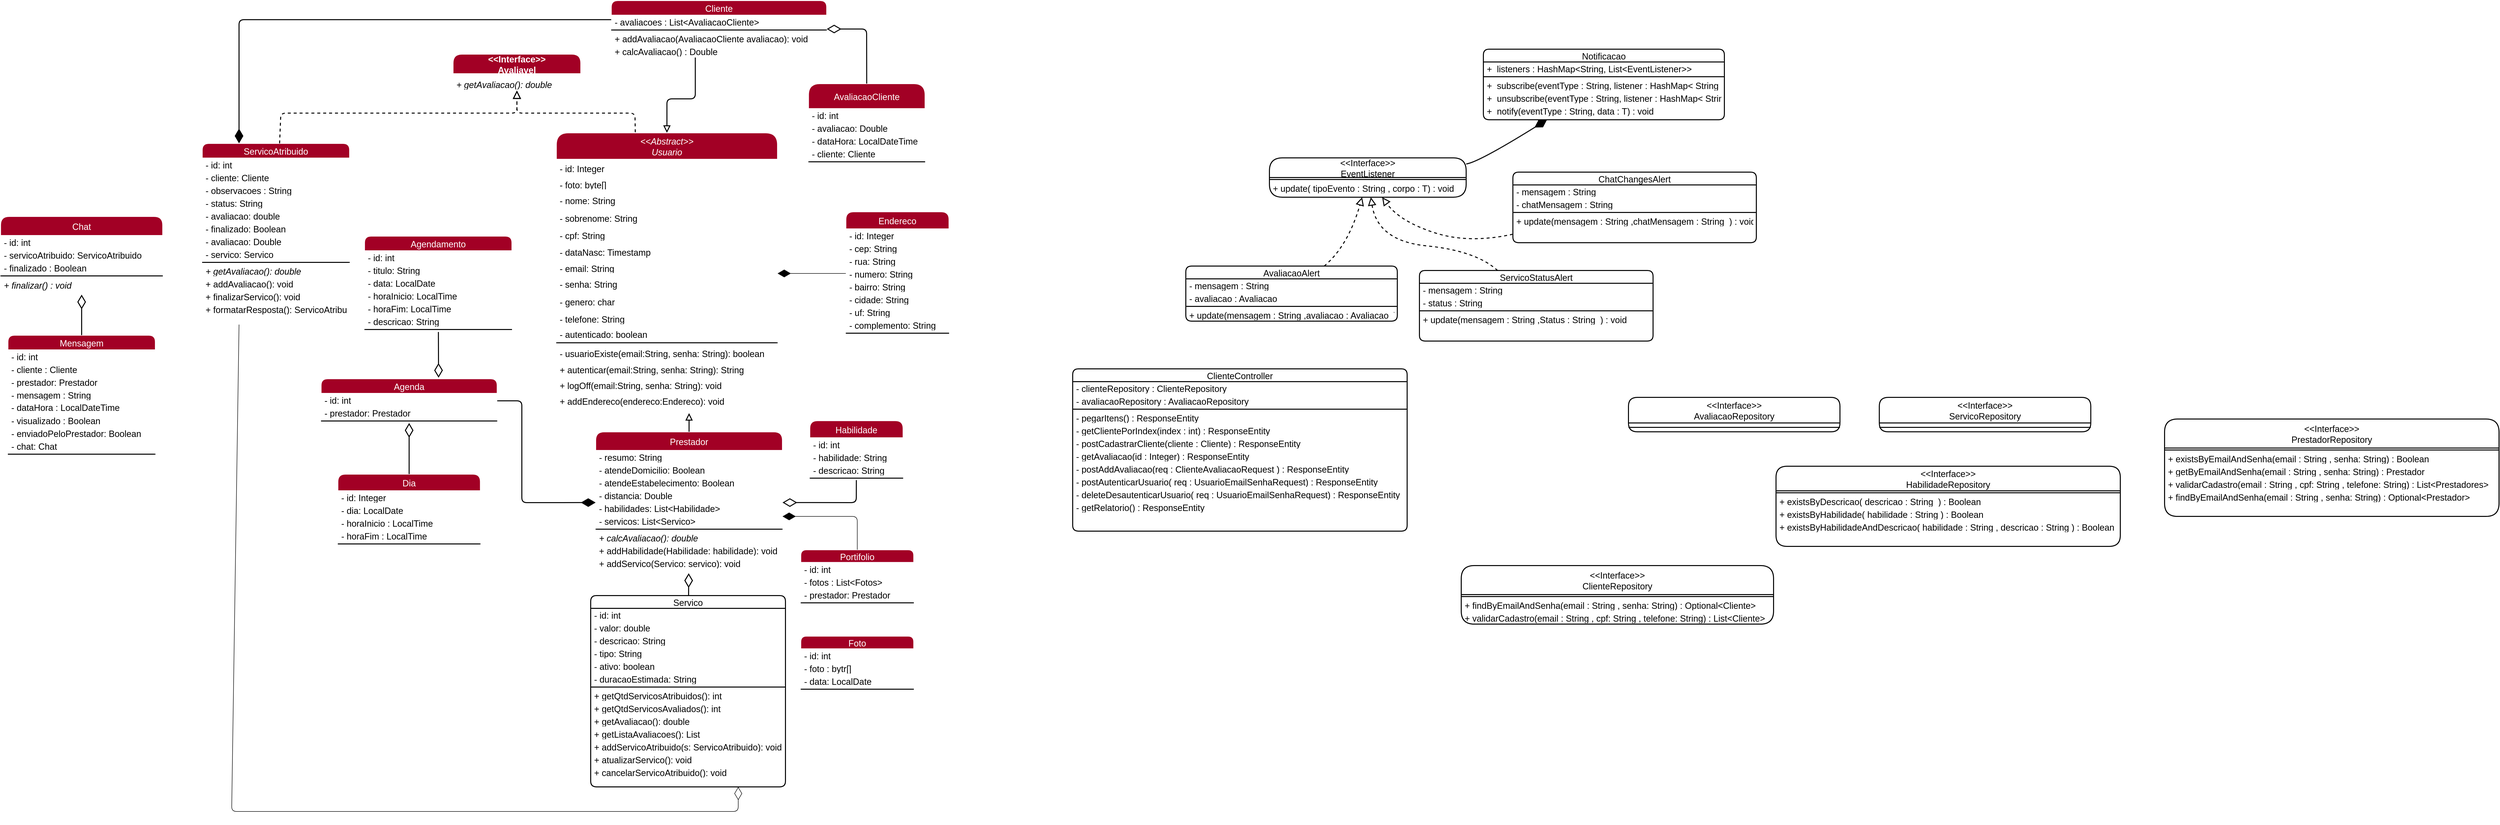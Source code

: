 <mxfile version="15.8.4" type="device" pages="5"><diagram id="JI1mDOvTWfh2lCzA_Sv2" name="Diagrama"><mxGraphModel dx="2221" dy="1462" grid="1" gridSize="10" guides="1" tooltips="1" connect="1" arrows="1" fold="1" page="0" pageScale="1" pageWidth="827" pageHeight="1169" math="0" shadow="0"><root><mxCell id="0"/><mxCell id="1" parent="0"/><mxCell id="ORUJClFgXBnA_HbMN2Dj-2" value="&lt;&lt;Abstract&gt;&gt;&#10;Usuario" style="swimlane;fontStyle=2;align=center;verticalAlign=middle;childLayout=stackLayout;horizontal=1;startSize=54;horizontalStack=0;resizeParent=1;resizeLast=0;collapsible=1;marginBottom=0;shadow=0;strokeWidth=2;rounded=1;fontSize=18;labelBackgroundColor=none;fontFamily=Helvetica;spacing=3;fillColor=#a20025;fontColor=#ffffff;strokeColor=#fff;" parent="1" vertex="1"><mxGeometry x="230" y="-200" width="450" height="572" as="geometry"><mxRectangle x="230" y="140" width="160" height="26" as="alternateBounds"/></mxGeometry></mxCell><mxCell id="at3qiDSnlYmCYj1B6Uhe-5" value="- id: Integer" style="text;align=left;verticalAlign=middle;spacingLeft=4;spacingRight=4;overflow=hidden;rotatable=0;points=[[0,0.5],[1,0.5]];portConstraint=eastwest;rounded=1;strokeWidth=2;fontSize=18;labelBackgroundColor=none;fontFamily=Helvetica;spacing=3;fontStyle=0;strokeColor=none;perimeterSpacing=0;fillColor=none;imageHeight=50;spacingTop=3;spacingBottom=3;" parent="ORUJClFgXBnA_HbMN2Dj-2" vertex="1"><mxGeometry y="54" width="450" height="36" as="geometry"/></mxCell><mxCell id="WcBTfGhWJNXm3FFbzeL6-1" value="- foto: byte[]" style="text;align=left;verticalAlign=middle;spacingLeft=4;spacingRight=4;overflow=hidden;rotatable=0;points=[[0,0.5],[1,0.5]];portConstraint=eastwest;rounded=1;strokeWidth=2;fontSize=18;labelBackgroundColor=none;fontFamily=Helvetica;spacing=3;fontStyle=0;strokeColor=none;perimeterSpacing=0;fillColor=none;imageHeight=50;spacingTop=3;spacingBottom=3;" parent="ORUJClFgXBnA_HbMN2Dj-2" vertex="1"><mxGeometry y="90" width="450" height="30" as="geometry"/></mxCell><mxCell id="ORUJClFgXBnA_HbMN2Dj-3" value="- nome: String" style="text;align=left;verticalAlign=middle;spacingLeft=4;spacingRight=4;overflow=hidden;rotatable=0;points=[[0,0.5],[1,0.5]];portConstraint=eastwest;rounded=1;strokeWidth=2;fontSize=18;labelBackgroundColor=none;fontFamily=Helvetica;spacing=3;fontStyle=0;strokeColor=none;perimeterSpacing=0;fillColor=none;imageHeight=50;spacingTop=3;spacingBottom=3;" parent="ORUJClFgXBnA_HbMN2Dj-2" vertex="1"><mxGeometry y="120" width="450" height="34" as="geometry"/></mxCell><mxCell id="ORUJClFgXBnA_HbMN2Dj-4" value="- sobrenome: String" style="text;align=left;verticalAlign=middle;spacingLeft=4;spacingRight=4;overflow=hidden;rotatable=0;points=[[0,0.5],[1,0.5]];portConstraint=eastwest;shadow=0;rounded=1;strokeWidth=2;fontSize=18;labelBackgroundColor=none;fontFamily=Helvetica;spacing=3;fontStyle=0;strokeColor=none;perimeterSpacing=0;fillColor=none;imageHeight=50;spacingTop=3;spacingBottom=3;" parent="ORUJClFgXBnA_HbMN2Dj-2" vertex="1"><mxGeometry y="154" width="450" height="38" as="geometry"/></mxCell><mxCell id="ORUJClFgXBnA_HbMN2Dj-5" value="- cpf: String" style="text;align=left;verticalAlign=middle;spacingLeft=4;spacingRight=4;overflow=hidden;rotatable=0;points=[[0,0.5],[1,0.5]];portConstraint=eastwest;shadow=0;rounded=1;strokeWidth=2;fontSize=18;labelBackgroundColor=none;fontFamily=Helvetica;spacing=3;fontStyle=0;strokeColor=none;perimeterSpacing=0;fillColor=none;imageHeight=50;spacingTop=3;spacingBottom=3;" parent="ORUJClFgXBnA_HbMN2Dj-2" vertex="1"><mxGeometry y="192" width="450" height="32" as="geometry"/></mxCell><mxCell id="ORUJClFgXBnA_HbMN2Dj-6" value="- dataNasc: Timestamp" style="text;align=left;verticalAlign=middle;spacingLeft=4;spacingRight=4;overflow=hidden;rotatable=0;points=[[0,0.5],[1,0.5]];portConstraint=eastwest;shadow=0;rounded=1;strokeWidth=2;fontSize=18;labelBackgroundColor=none;fontFamily=Helvetica;spacing=3;fontStyle=0;strokeColor=none;perimeterSpacing=0;fillColor=none;imageHeight=50;spacingTop=3;spacingBottom=3;" parent="ORUJClFgXBnA_HbMN2Dj-2" vertex="1"><mxGeometry y="224" width="450" height="36" as="geometry"/></mxCell><mxCell id="ORUJClFgXBnA_HbMN2Dj-7" value="- email: String" style="text;align=left;verticalAlign=middle;spacingLeft=4;spacingRight=4;overflow=hidden;rotatable=0;points=[[0,0.5],[1,0.5]];portConstraint=eastwest;shadow=0;rounded=1;strokeWidth=2;fontSize=18;labelBackgroundColor=none;fontFamily=Helvetica;spacing=3;fontStyle=0;strokeColor=none;perimeterSpacing=0;fillColor=none;imageHeight=50;spacingTop=3;spacingBottom=3;" parent="ORUJClFgXBnA_HbMN2Dj-2" vertex="1"><mxGeometry y="260" width="450" height="30" as="geometry"/></mxCell><mxCell id="ORUJClFgXBnA_HbMN2Dj-8" value="- senha: String" style="text;align=left;verticalAlign=middle;spacingLeft=4;spacingRight=4;overflow=hidden;rotatable=0;points=[[0,0.5],[1,0.5]];portConstraint=eastwest;shadow=0;rounded=1;strokeWidth=2;fontSize=18;labelBackgroundColor=none;fontFamily=Helvetica;spacing=3;fontStyle=0;strokeColor=none;perimeterSpacing=0;fillColor=none;imageHeight=50;spacingTop=3;spacingBottom=3;" parent="ORUJClFgXBnA_HbMN2Dj-2" vertex="1"><mxGeometry y="290" width="450" height="34" as="geometry"/></mxCell><mxCell id="ORUJClFgXBnA_HbMN2Dj-9" value="- genero: char" style="text;align=left;verticalAlign=middle;spacingLeft=4;spacingRight=4;overflow=hidden;rotatable=0;points=[[0,0.5],[1,0.5]];portConstraint=eastwest;shadow=0;rounded=1;strokeWidth=2;fontSize=18;labelBackgroundColor=none;fontFamily=Helvetica;spacing=3;fontStyle=0;strokeColor=none;perimeterSpacing=0;fillColor=none;imageHeight=50;spacingTop=3;spacingBottom=3;" parent="ORUJClFgXBnA_HbMN2Dj-2" vertex="1"><mxGeometry y="324" width="450" height="38" as="geometry"/></mxCell><mxCell id="ORUJClFgXBnA_HbMN2Dj-10" value="- telefone: String" style="text;align=left;verticalAlign=middle;spacingLeft=4;spacingRight=4;overflow=hidden;rotatable=0;points=[[0,0.5],[1,0.5]];portConstraint=eastwest;shadow=0;rounded=1;strokeWidth=2;fontSize=18;labelBackgroundColor=none;fontFamily=Helvetica;spacing=3;fontStyle=0;strokeColor=none;perimeterSpacing=0;fillColor=none;imageHeight=50;spacingTop=3;spacingBottom=3;" parent="ORUJClFgXBnA_HbMN2Dj-2" vertex="1"><mxGeometry y="362" width="450" height="32" as="geometry"/></mxCell><mxCell id="ORUJClFgXBnA_HbMN2Dj-11" value="- autenticado: boolean" style="text;align=left;verticalAlign=middle;spacingLeft=4;spacingRight=4;overflow=hidden;rotatable=0;points=[[0,0.5],[1,0.5]];portConstraint=eastwest;shadow=0;rounded=1;strokeWidth=2;fontSize=18;labelBackgroundColor=none;fontFamily=Helvetica;spacing=3;fontStyle=0;strokeColor=none;perimeterSpacing=0;fillColor=none;imageHeight=50;spacingTop=3;spacingBottom=3;" parent="ORUJClFgXBnA_HbMN2Dj-2" vertex="1"><mxGeometry y="394" width="450" height="30" as="geometry"/></mxCell><mxCell id="ORUJClFgXBnA_HbMN2Dj-13" value="" style="line;strokeWidth=2;align=left;verticalAlign=middle;spacingTop=-1;spacingLeft=3;spacingRight=3;rotatable=0;labelPosition=right;points=[];portConstraint=eastwest;rounded=1;fontSize=18;labelBackgroundColor=none;fontFamily=Helvetica;spacing=3;fontStyle=0" parent="ORUJClFgXBnA_HbMN2Dj-2" vertex="1"><mxGeometry y="424" width="450" height="6" as="geometry"/></mxCell><mxCell id="ORUJClFgXBnA_HbMN2Dj-14" value="- usuarioExiste(email:String, senha: String): boolean" style="text;align=left;verticalAlign=middle;spacingLeft=4;spacingRight=4;overflow=hidden;rotatable=0;points=[[0,0.5],[1,0.5]];portConstraint=eastwest;shadow=0;fontStyle=0;rounded=1;strokeWidth=2;fontSize=18;labelBackgroundColor=none;fontFamily=Helvetica;spacing=3;" parent="ORUJClFgXBnA_HbMN2Dj-2" vertex="1"><mxGeometry y="430" width="450" height="36" as="geometry"/></mxCell><mxCell id="ORUJClFgXBnA_HbMN2Dj-15" value="+ autenticar(email:String, senha: String): String" style="text;align=left;verticalAlign=middle;spacingLeft=4;spacingRight=4;overflow=hidden;rotatable=0;points=[[0,0.5],[1,0.5]];portConstraint=eastwest;shadow=0;fontStyle=0;rounded=1;strokeWidth=2;fontSize=18;labelBackgroundColor=none;fontFamily=Helvetica;spacing=3;" parent="ORUJClFgXBnA_HbMN2Dj-2" vertex="1"><mxGeometry y="466" width="450" height="30" as="geometry"/></mxCell><mxCell id="ORUJClFgXBnA_HbMN2Dj-16" value="+ logOff(email:String, senha: String): void" style="text;align=left;verticalAlign=middle;spacingLeft=4;spacingRight=4;overflow=hidden;rotatable=0;points=[[0,0.5],[1,0.5]];portConstraint=eastwest;shadow=0;fontStyle=0;rounded=1;strokeWidth=2;fontSize=18;labelBackgroundColor=none;fontFamily=Helvetica;spacing=3;" parent="ORUJClFgXBnA_HbMN2Dj-2" vertex="1"><mxGeometry y="496" width="450" height="34" as="geometry"/></mxCell><mxCell id="WcBTfGhWJNXm3FFbzeL6-2" value="+ addEndereco(endereco:Endereco): void" style="text;align=left;verticalAlign=middle;spacingLeft=4;spacingRight=4;overflow=hidden;rotatable=0;points=[[0,0.5],[1,0.5]];portConstraint=eastwest;shadow=0;fontStyle=0;rounded=1;strokeWidth=2;fontSize=18;labelBackgroundColor=none;fontFamily=Helvetica;spacing=3;" parent="ORUJClFgXBnA_HbMN2Dj-2" vertex="1"><mxGeometry y="530" width="450" height="30" as="geometry"/></mxCell><mxCell id="ORUJClFgXBnA_HbMN2Dj-17" value="Cliente" style="swimlane;fontStyle=0;align=center;verticalAlign=middle;childLayout=stackLayout;horizontal=1;startSize=30;horizontalStack=0;resizeParent=1;resizeLast=0;collapsible=1;marginBottom=0;shadow=0;strokeWidth=2;rounded=1;fontSize=18;labelBackgroundColor=none;fontFamily=Helvetica;spacing=3;fillColor=#a20025;fontColor=#ffffff;strokeColor=#FFFFFF;" parent="1" vertex="1"><mxGeometry x="341.69" y="-469" width="438.31" height="116" as="geometry"><mxRectangle x="130" y="380" width="160" height="26" as="alternateBounds"/></mxGeometry></mxCell><mxCell id="nN81bKt1_jqWkZU6WGOr-13" value="- avaliacoes : List&lt;AvaliacaoCliente&gt;" style="text;align=left;verticalAlign=middle;spacingLeft=4;spacingRight=4;overflow=hidden;rotatable=0;points=[[0,0.5],[1,0.5]];portConstraint=eastwest;rounded=1;strokeWidth=2;fontSize=18;labelBackgroundColor=none;fontFamily=Helvetica;spacing=3;fontStyle=0" parent="ORUJClFgXBnA_HbMN2Dj-17" vertex="1"><mxGeometry y="30" width="438.31" height="26" as="geometry"/></mxCell><mxCell id="ORUJClFgXBnA_HbMN2Dj-18" value="" style="line;strokeWidth=2;align=left;verticalAlign=middle;spacingTop=-1;spacingLeft=3;spacingRight=3;rotatable=0;labelPosition=right;points=[];portConstraint=eastwest;rounded=1;fontSize=18;labelBackgroundColor=none;fontFamily=Helvetica;spacing=3;fontStyle=0" parent="ORUJClFgXBnA_HbMN2Dj-17" vertex="1"><mxGeometry y="56" width="438.31" height="8" as="geometry"/></mxCell><mxCell id="nN81bKt1_jqWkZU6WGOr-21" value="+ addAvaliacao(AvaliacaoCliente avaliacao): void" style="text;align=left;verticalAlign=middle;spacingLeft=4;spacingRight=4;overflow=hidden;rotatable=0;points=[[0,0.5],[1,0.5]];portConstraint=eastwest;shadow=0;rounded=1;strokeWidth=2;fontSize=18;labelBackgroundColor=none;fontFamily=Helvetica;spacing=3;fontStyle=0" parent="ORUJClFgXBnA_HbMN2Dj-17" vertex="1"><mxGeometry y="64" width="438.31" height="26" as="geometry"/></mxCell><mxCell id="nN81bKt1_jqWkZU6WGOr-22" value="+ calcAvaliacao() : Double" style="text;align=left;verticalAlign=middle;spacingLeft=4;spacingRight=4;overflow=hidden;rotatable=0;points=[[0,0.5],[1,0.5]];portConstraint=eastwest;shadow=0;rounded=1;strokeWidth=2;fontSize=18;labelBackgroundColor=none;fontFamily=Helvetica;spacing=3;fontStyle=0" parent="ORUJClFgXBnA_HbMN2Dj-17" vertex="1"><mxGeometry y="90" width="438.31" height="26" as="geometry"/></mxCell><mxCell id="ORUJClFgXBnA_HbMN2Dj-21" value="" style="endArrow=block;endSize=10;endFill=0;shadow=0;strokeWidth=2;edgeStyle=elbowEdgeStyle;elbow=vertical;startArrow=none;entryX=0.5;entryY=0;entryDx=0;entryDy=0;fontSize=18;labelBackgroundColor=none;fontFamily=Helvetica;verticalAlign=middle;spacing=3;fontStyle=0;rounded=1;" parent="1" source="ORUJClFgXBnA_HbMN2Dj-17" target="ORUJClFgXBnA_HbMN2Dj-2" edge="1"><mxGeometry width="160" relative="1" as="geometry"><mxPoint x="527.69" y="-369" as="sourcePoint"/><mxPoint x="742.69" y="-129" as="targetPoint"/><Array as="points"><mxPoint x="512.69" y="-269"/><mxPoint x="782.69" y="-409"/><mxPoint x="772.69" y="-429"/></Array></mxGeometry></mxCell><mxCell id="ORUJClFgXBnA_HbMN2Dj-22" value="Prestador" style="swimlane;fontStyle=0;align=center;verticalAlign=middle;childLayout=stackLayout;horizontal=1;startSize=38;horizontalStack=0;resizeParent=1;resizeLast=0;collapsible=1;marginBottom=0;shadow=0;strokeWidth=2;rounded=1;fontSize=18;labelBackgroundColor=none;fontFamily=Helvetica;spacing=3;fillColor=#a20025;fontColor=#ffffff;strokeColor=#FFFFFF;" parent="1" vertex="1"><mxGeometry x="310" y="408" width="380" height="287.5" as="geometry"><mxRectangle x="340" y="380" width="170" height="26" as="alternateBounds"/></mxGeometry></mxCell><mxCell id="ORUJClFgXBnA_HbMN2Dj-23" value="- resumo: String" style="text;align=left;verticalAlign=middle;spacingLeft=4;spacingRight=4;overflow=hidden;rotatable=0;points=[[0,0.5],[1,0.5]];portConstraint=eastwest;rounded=1;strokeWidth=2;fontSize=18;labelBackgroundColor=none;fontFamily=Helvetica;spacing=3;fontStyle=0" parent="ORUJClFgXBnA_HbMN2Dj-22" vertex="1"><mxGeometry y="38" width="380" height="26" as="geometry"/></mxCell><mxCell id="at3qiDSnlYmCYj1B6Uhe-1" value="- atendeDomicilio: Boolean" style="text;align=left;verticalAlign=middle;spacingLeft=4;spacingRight=4;overflow=hidden;rotatable=0;points=[[0,0.5],[1,0.5]];portConstraint=eastwest;rounded=1;strokeWidth=2;fontSize=18;labelBackgroundColor=none;fontFamily=Helvetica;spacing=3;fontStyle=0" parent="ORUJClFgXBnA_HbMN2Dj-22" vertex="1"><mxGeometry y="64" width="380" height="26" as="geometry"/></mxCell><mxCell id="Ck7kAPF0Op6_JsAJpabr-18" value="- atendeEstabelecimento: Boolean" style="text;align=left;verticalAlign=middle;spacingLeft=4;spacingRight=4;overflow=hidden;rotatable=0;points=[[0,0.5],[1,0.5]];portConstraint=eastwest;rounded=1;strokeWidth=2;fontSize=18;labelBackgroundColor=none;fontFamily=Helvetica;spacing=3;fontStyle=0" parent="ORUJClFgXBnA_HbMN2Dj-22" vertex="1"><mxGeometry y="90" width="380" height="26" as="geometry"/></mxCell><mxCell id="Ck7kAPF0Op6_JsAJpabr-19" value="- distancia: Double" style="text;align=left;verticalAlign=middle;spacingLeft=4;spacingRight=4;overflow=hidden;rotatable=0;points=[[0,0.5],[1,0.5]];portConstraint=eastwest;rounded=1;strokeWidth=2;fontSize=18;labelBackgroundColor=none;fontFamily=Helvetica;spacing=3;fontStyle=0" parent="ORUJClFgXBnA_HbMN2Dj-22" vertex="1"><mxGeometry y="116" width="380" height="26" as="geometry"/></mxCell><mxCell id="Ck7kAPF0Op6_JsAJpabr-20" value="- habilidades: List&lt;Habilidade&gt; " style="text;align=left;verticalAlign=middle;spacingLeft=4;spacingRight=4;overflow=hidden;rotatable=0;points=[[0,0.5],[1,0.5]];portConstraint=eastwest;rounded=1;strokeWidth=2;fontSize=18;labelBackgroundColor=none;fontFamily=Helvetica;spacing=3;fontStyle=0" parent="ORUJClFgXBnA_HbMN2Dj-22" vertex="1"><mxGeometry y="142" width="380" height="26" as="geometry"/></mxCell><mxCell id="Ck7kAPF0Op6_JsAJpabr-21" value="- servicos: List&lt;Servico&gt; " style="text;align=left;verticalAlign=middle;spacingLeft=4;spacingRight=4;overflow=hidden;rotatable=0;points=[[0,0.5],[1,0.5]];portConstraint=eastwest;rounded=1;strokeWidth=2;fontSize=18;labelBackgroundColor=none;fontFamily=Helvetica;spacing=3;fontStyle=0" parent="ORUJClFgXBnA_HbMN2Dj-22" vertex="1"><mxGeometry y="168" width="380" height="26" as="geometry"/></mxCell><mxCell id="ORUJClFgXBnA_HbMN2Dj-24" value="" style="line;strokeWidth=2;align=left;verticalAlign=middle;spacingTop=-1;spacingLeft=3;spacingRight=3;rotatable=0;labelPosition=right;points=[];portConstraint=eastwest;rounded=1;fontSize=18;labelBackgroundColor=none;fontFamily=Helvetica;spacing=3;fontStyle=0" parent="ORUJClFgXBnA_HbMN2Dj-22" vertex="1"><mxGeometry y="194" width="380" height="8" as="geometry"/></mxCell><mxCell id="ORUJClFgXBnA_HbMN2Dj-25" value="+ calcAvaliacao(): double" style="text;strokeColor=none;fillColor=none;align=left;verticalAlign=middle;spacingLeft=4;spacingRight=4;overflow=hidden;rotatable=0;points=[[0,0.5],[1,0.5]];portConstraint=eastwest;fontStyle=2;rounded=1;strokeWidth=2;fontSize=18;labelBackgroundColor=none;fontFamily=Helvetica;spacing=3;" parent="ORUJClFgXBnA_HbMN2Dj-22" vertex="1"><mxGeometry y="202" width="380" height="26" as="geometry"/></mxCell><mxCell id="ORUJClFgXBnA_HbMN2Dj-26" value="+ addHabilidade(Habilidade: habilidade): void" style="text;align=left;verticalAlign=middle;spacingLeft=4;spacingRight=4;overflow=hidden;rotatable=0;points=[[0,0.5],[1,0.5]];portConstraint=eastwest;rounded=1;strokeWidth=2;fontSize=18;labelBackgroundColor=none;fontFamily=Helvetica;spacing=3;fontStyle=0" parent="ORUJClFgXBnA_HbMN2Dj-22" vertex="1"><mxGeometry y="228" width="380" height="26" as="geometry"/></mxCell><mxCell id="ORUJClFgXBnA_HbMN2Dj-27" value="+ addServico(Servico: servico): void" style="text;align=left;verticalAlign=middle;spacingLeft=4;spacingRight=4;overflow=hidden;rotatable=0;points=[[0,0.5],[1,0.5]];portConstraint=eastwest;rounded=1;strokeWidth=2;fontSize=18;labelBackgroundColor=none;fontFamily=Helvetica;spacing=3;fontStyle=0" parent="ORUJClFgXBnA_HbMN2Dj-22" vertex="1"><mxGeometry y="254" width="380" height="26" as="geometry"/></mxCell><mxCell id="ORUJClFgXBnA_HbMN2Dj-29" value="" style="endArrow=block;endSize=10;endFill=0;shadow=0;strokeWidth=2;edgeStyle=elbowEdgeStyle;elbow=vertical;fontSize=18;labelBackgroundColor=none;fontFamily=Helvetica;verticalAlign=middle;spacing=3;fontStyle=0;rounded=1;exitX=0.5;exitY=0;exitDx=0;exitDy=0;" parent="1" source="ORUJClFgXBnA_HbMN2Dj-22" edge="1"><mxGeometry width="160" relative="1" as="geometry"><mxPoint x="500" y="440" as="sourcePoint"/><mxPoint x="500" y="370" as="targetPoint"/><Array as="points"><mxPoint x="500" y="400"/><mxPoint x="550" y="400"/><mxPoint x="522.69" y="381"/><mxPoint x="592.69" y="361"/></Array></mxGeometry></mxCell><mxCell id="ORUJClFgXBnA_HbMN2Dj-30" value="Endereco" style="swimlane;fontStyle=0;align=center;verticalAlign=middle;childLayout=stackLayout;horizontal=1;startSize=35;horizontalStack=0;resizeParent=1;resizeLast=0;collapsible=1;marginBottom=0;shadow=0;strokeWidth=2;rounded=1;fontSize=18;labelBackgroundColor=none;fontFamily=Helvetica;spacing=3;fillColor=#a20025;fontColor=#ffffff;strokeColor=#FFFFFF;" parent="1" vertex="1"><mxGeometry x="818.69" y="-39.5" width="210" height="251" as="geometry"><mxRectangle x="550" y="140" width="160" height="26" as="alternateBounds"/></mxGeometry></mxCell><mxCell id="Ck7kAPF0Op6_JsAJpabr-5" value="- id: Integer " style="text;align=left;verticalAlign=middle;spacingLeft=4;spacingRight=4;overflow=hidden;rotatable=0;points=[[0,0.5],[1,0.5]];portConstraint=eastwest;rounded=1;strokeWidth=2;fontSize=18;labelBackgroundColor=none;fontFamily=Helvetica;spacing=3;fontStyle=0" parent="ORUJClFgXBnA_HbMN2Dj-30" vertex="1"><mxGeometry y="35" width="210" height="26" as="geometry"/></mxCell><mxCell id="ORUJClFgXBnA_HbMN2Dj-31" value="- cep: String" style="text;align=left;verticalAlign=middle;spacingLeft=4;spacingRight=4;overflow=hidden;rotatable=0;points=[[0,0.5],[1,0.5]];portConstraint=eastwest;rounded=1;strokeWidth=2;fontSize=18;labelBackgroundColor=none;fontFamily=Helvetica;spacing=3;fontStyle=0" parent="ORUJClFgXBnA_HbMN2Dj-30" vertex="1"><mxGeometry y="61" width="210" height="26" as="geometry"/></mxCell><mxCell id="ORUJClFgXBnA_HbMN2Dj-32" value="- rua: String" style="text;align=left;verticalAlign=middle;spacingLeft=4;spacingRight=4;overflow=hidden;rotatable=0;points=[[0,0.5],[1,0.5]];portConstraint=eastwest;shadow=0;rounded=1;strokeWidth=2;fontSize=18;labelBackgroundColor=none;fontFamily=Helvetica;spacing=3;fontStyle=0" parent="ORUJClFgXBnA_HbMN2Dj-30" vertex="1"><mxGeometry y="87" width="210" height="26" as="geometry"/></mxCell><mxCell id="ORUJClFgXBnA_HbMN2Dj-33" value="- numero: String" style="text;align=left;verticalAlign=middle;spacingLeft=4;spacingRight=4;overflow=hidden;rotatable=0;points=[[0,0.5],[1,0.5]];portConstraint=eastwest;shadow=0;rounded=1;strokeWidth=2;fontSize=18;labelBackgroundColor=none;fontFamily=Helvetica;spacing=3;fontStyle=0" parent="ORUJClFgXBnA_HbMN2Dj-30" vertex="1"><mxGeometry y="113" width="210" height="26" as="geometry"/></mxCell><mxCell id="ORUJClFgXBnA_HbMN2Dj-34" value="- bairro: String" style="text;align=left;verticalAlign=middle;spacingLeft=4;spacingRight=4;overflow=hidden;rotatable=0;points=[[0,0.5],[1,0.5]];portConstraint=eastwest;shadow=0;rounded=1;strokeWidth=2;fontSize=18;labelBackgroundColor=none;fontFamily=Helvetica;spacing=3;fontStyle=0" parent="ORUJClFgXBnA_HbMN2Dj-30" vertex="1"><mxGeometry y="139" width="210" height="26" as="geometry"/></mxCell><mxCell id="ORUJClFgXBnA_HbMN2Dj-35" value="- cidade: String" style="text;align=left;verticalAlign=middle;spacingLeft=4;spacingRight=4;overflow=hidden;rotatable=0;points=[[0,0.5],[1,0.5]];portConstraint=eastwest;shadow=0;rounded=1;strokeWidth=2;fontSize=18;labelBackgroundColor=none;fontFamily=Helvetica;spacing=3;fontStyle=0" parent="ORUJClFgXBnA_HbMN2Dj-30" vertex="1"><mxGeometry y="165" width="210" height="26" as="geometry"/></mxCell><mxCell id="ORUJClFgXBnA_HbMN2Dj-36" value="- uf: String" style="text;align=left;verticalAlign=middle;spacingLeft=4;spacingRight=4;overflow=hidden;rotatable=0;points=[[0,0.5],[1,0.5]];portConstraint=eastwest;shadow=0;rounded=1;strokeWidth=2;fontSize=18;labelBackgroundColor=none;fontFamily=Helvetica;spacing=3;fontStyle=0" parent="ORUJClFgXBnA_HbMN2Dj-30" vertex="1"><mxGeometry y="191" width="210" height="26" as="geometry"/></mxCell><mxCell id="ORUJClFgXBnA_HbMN2Dj-37" value="- complemento: String" style="text;align=left;verticalAlign=middle;spacingLeft=4;spacingRight=4;overflow=hidden;rotatable=0;points=[[0,0.5],[1,0.5]];portConstraint=eastwest;shadow=0;rounded=1;strokeWidth=2;fontSize=18;labelBackgroundColor=none;fontFamily=Helvetica;spacing=3;fontStyle=0" parent="ORUJClFgXBnA_HbMN2Dj-30" vertex="1"><mxGeometry y="217" width="210" height="26" as="geometry"/></mxCell><mxCell id="ORUJClFgXBnA_HbMN2Dj-38" value="" style="line;strokeWidth=2;align=left;verticalAlign=middle;spacingTop=-1;spacingLeft=3;spacingRight=3;rotatable=0;labelPosition=right;points=[];portConstraint=eastwest;rounded=1;fontSize=18;labelBackgroundColor=none;fontFamily=Helvetica;spacing=3;fontStyle=0" parent="ORUJClFgXBnA_HbMN2Dj-30" vertex="1"><mxGeometry y="243" width="210" height="8" as="geometry"/></mxCell><mxCell id="ORUJClFgXBnA_HbMN2Dj-39" value="Habilidade" style="swimlane;fontStyle=0;align=center;verticalAlign=middle;childLayout=stackLayout;horizontal=1;startSize=35;horizontalStack=0;resizeParent=1;resizeLast=0;collapsible=1;marginBottom=0;shadow=0;strokeWidth=2;rounded=1;fontSize=18;labelBackgroundColor=none;fontFamily=Helvetica;spacing=3;fillColor=#a20025;fontColor=#ffffff;strokeColor=#FFFFFF;" parent="1" vertex="1"><mxGeometry x="745.31" y="385.25" width="190" height="121" as="geometry"><mxRectangle x="340" y="380" width="170" height="26" as="alternateBounds"/></mxGeometry></mxCell><mxCell id="at3qiDSnlYmCYj1B6Uhe-10" value="- id: int" style="text;align=left;verticalAlign=middle;spacingLeft=4;spacingRight=4;overflow=hidden;rotatable=0;points=[[0,0.5],[1,0.5]];portConstraint=eastwest;rounded=1;strokeWidth=2;fontSize=18;labelBackgroundColor=none;fontFamily=Helvetica;spacing=3;fontStyle=0" parent="ORUJClFgXBnA_HbMN2Dj-39" vertex="1"><mxGeometry y="35" width="190" height="26" as="geometry"/></mxCell><mxCell id="ORUJClFgXBnA_HbMN2Dj-40" value="- habilidade: String" style="text;align=left;verticalAlign=middle;spacingLeft=4;spacingRight=4;overflow=hidden;rotatable=0;points=[[0,0.5],[1,0.5]];portConstraint=eastwest;rounded=1;strokeWidth=2;fontSize=18;labelBackgroundColor=none;fontFamily=Helvetica;spacing=3;fontStyle=0" parent="ORUJClFgXBnA_HbMN2Dj-39" vertex="1"><mxGeometry y="61" width="190" height="26" as="geometry"/></mxCell><mxCell id="ORUJClFgXBnA_HbMN2Dj-41" value="- descricao: String" style="text;align=left;verticalAlign=middle;spacingLeft=4;spacingRight=4;overflow=hidden;rotatable=0;points=[[0,0.5],[1,0.5]];portConstraint=eastwest;rounded=1;strokeWidth=2;fontSize=18;labelBackgroundColor=none;fontFamily=Helvetica;spacing=3;fontStyle=0" parent="ORUJClFgXBnA_HbMN2Dj-39" vertex="1"><mxGeometry y="87" width="190" height="26" as="geometry"/></mxCell><mxCell id="ORUJClFgXBnA_HbMN2Dj-42" value="" style="line;strokeWidth=2;align=left;verticalAlign=middle;spacingTop=-1;spacingLeft=3;spacingRight=3;rotatable=0;labelPosition=right;points=[];portConstraint=eastwest;rounded=1;fontSize=18;labelBackgroundColor=none;fontFamily=Helvetica;spacing=3;fontStyle=0" parent="ORUJClFgXBnA_HbMN2Dj-39" vertex="1"><mxGeometry y="113" width="190" height="8" as="geometry"/></mxCell><mxCell id="ORUJClFgXBnA_HbMN2Dj-43" value="" style="endArrow=diamondThin;endFill=0;endSize=24;strokeWidth=2;fontSize=18;labelBackgroundColor=none;fontFamily=Helvetica;verticalAlign=middle;spacing=3;fontStyle=0;rounded=1;" parent="1" source="ORUJClFgXBnA_HbMN2Dj-39" target="ORUJClFgXBnA_HbMN2Dj-22" edge="1"><mxGeometry width="160" relative="1" as="geometry"><mxPoint x="298" y="421" as="sourcePoint"/><mxPoint x="458.0" y="421" as="targetPoint"/><Array as="points"><mxPoint x="840" y="552"/></Array></mxGeometry></mxCell><mxCell id="ORUJClFgXBnA_HbMN2Dj-45" value="Servico" style="swimlane;fontStyle=0;align=center;verticalAlign=middle;childLayout=stackLayout;horizontal=1;startSize=26;horizontalStack=0;resizeParent=1;resizeLast=0;collapsible=1;marginBottom=0;shadow=0;strokeWidth=2;rounded=1;fontSize=18;labelBackgroundColor=none;fontFamily=Helvetica;spacing=3;" parent="1" vertex="1"><mxGeometry x="300" y="741" width="396" height="389" as="geometry"><mxRectangle x="340" y="380" width="170" height="26" as="alternateBounds"/></mxGeometry></mxCell><mxCell id="at3qiDSnlYmCYj1B6Uhe-9" value="- id: int" style="text;align=left;verticalAlign=middle;spacingLeft=4;spacingRight=4;overflow=hidden;rotatable=0;points=[[0,0.5],[1,0.5]];portConstraint=eastwest;rounded=1;strokeWidth=2;fontSize=18;labelBackgroundColor=none;fontFamily=Helvetica;spacing=3;fontStyle=0" parent="ORUJClFgXBnA_HbMN2Dj-45" vertex="1"><mxGeometry y="26" width="396" height="26" as="geometry"/></mxCell><mxCell id="ORUJClFgXBnA_HbMN2Dj-46" value="- valor: double" style="text;align=left;verticalAlign=middle;spacingLeft=4;spacingRight=4;overflow=hidden;rotatable=0;points=[[0,0.5],[1,0.5]];portConstraint=eastwest;rounded=1;strokeWidth=2;fontSize=18;labelBackgroundColor=none;fontFamily=Helvetica;spacing=3;fontStyle=0" parent="ORUJClFgXBnA_HbMN2Dj-45" vertex="1"><mxGeometry y="52" width="396" height="26" as="geometry"/></mxCell><mxCell id="ORUJClFgXBnA_HbMN2Dj-47" value="- descricao: String" style="text;align=left;verticalAlign=middle;spacingLeft=4;spacingRight=4;overflow=hidden;rotatable=0;points=[[0,0.5],[1,0.5]];portConstraint=eastwest;rounded=1;strokeWidth=2;fontSize=18;labelBackgroundColor=none;fontFamily=Helvetica;spacing=3;fontStyle=0" parent="ORUJClFgXBnA_HbMN2Dj-45" vertex="1"><mxGeometry y="78" width="396" height="26" as="geometry"/></mxCell><mxCell id="ORUJClFgXBnA_HbMN2Dj-48" value="- tipo: String" style="text;align=left;verticalAlign=middle;spacingLeft=4;spacingRight=4;overflow=hidden;rotatable=0;points=[[0,0.5],[1,0.5]];portConstraint=eastwest;rounded=1;strokeWidth=2;fontSize=18;labelBackgroundColor=none;fontFamily=Helvetica;spacing=3;fontStyle=0" parent="ORUJClFgXBnA_HbMN2Dj-45" vertex="1"><mxGeometry y="104" width="396" height="26" as="geometry"/></mxCell><mxCell id="ORUJClFgXBnA_HbMN2Dj-49" value="- ativo: boolean" style="text;align=left;verticalAlign=middle;spacingLeft=4;spacingRight=4;overflow=hidden;rotatable=0;points=[[0,0.5],[1,0.5]];portConstraint=eastwest;rounded=1;strokeWidth=2;fontSize=18;labelBackgroundColor=none;fontFamily=Helvetica;spacing=3;fontStyle=0" parent="ORUJClFgXBnA_HbMN2Dj-45" vertex="1"><mxGeometry y="130" width="396" height="26" as="geometry"/></mxCell><mxCell id="at3qiDSnlYmCYj1B6Uhe-83" value="- duracaoEstimada: String" style="text;align=left;verticalAlign=middle;spacingLeft=4;spacingRight=4;overflow=hidden;rotatable=0;points=[[0,0.5],[1,0.5]];portConstraint=eastwest;rounded=1;strokeWidth=2;fontSize=18;labelBackgroundColor=none;fontFamily=Helvetica;spacing=3;fontStyle=0" parent="ORUJClFgXBnA_HbMN2Dj-45" vertex="1"><mxGeometry y="156" width="396" height="26" as="geometry"/></mxCell><mxCell id="ORUJClFgXBnA_HbMN2Dj-50" value="" style="line;strokeWidth=2;align=left;verticalAlign=middle;spacingTop=-1;spacingLeft=3;spacingRight=3;rotatable=0;labelPosition=right;points=[];portConstraint=eastwest;rounded=1;fontSize=18;labelBackgroundColor=none;fontFamily=Helvetica;spacing=3;fontStyle=0" parent="ORUJClFgXBnA_HbMN2Dj-45" vertex="1"><mxGeometry y="182" width="396" height="8" as="geometry"/></mxCell><mxCell id="ORUJClFgXBnA_HbMN2Dj-51" value="+ getQtdServicosAtribuidos(): int" style="text;align=left;verticalAlign=middle;spacingLeft=4;spacingRight=4;overflow=hidden;rotatable=0;points=[[0,0.5],[1,0.5]];portConstraint=eastwest;fontStyle=0;rounded=1;strokeWidth=2;fontSize=18;labelBackgroundColor=none;fontFamily=Helvetica;spacing=3;" parent="ORUJClFgXBnA_HbMN2Dj-45" vertex="1"><mxGeometry y="190" width="396" height="26" as="geometry"/></mxCell><mxCell id="ORUJClFgXBnA_HbMN2Dj-52" value="+ getQtdServicosAvaliados(): int" style="text;align=left;verticalAlign=middle;spacingLeft=4;spacingRight=4;overflow=hidden;rotatable=0;points=[[0,0.5],[1,0.5]];portConstraint=eastwest;fontStyle=0;rounded=1;strokeWidth=2;fontSize=18;labelBackgroundColor=none;fontFamily=Helvetica;spacing=3;" parent="ORUJClFgXBnA_HbMN2Dj-45" vertex="1"><mxGeometry y="216" width="396" height="26" as="geometry"/></mxCell><mxCell id="ORUJClFgXBnA_HbMN2Dj-53" value="+ getAvaliacao(): double" style="text;strokeColor=none;fillColor=none;align=left;verticalAlign=middle;spacingLeft=4;spacingRight=4;overflow=hidden;rotatable=0;points=[[0,0.5],[1,0.5]];portConstraint=eastwest;fontStyle=0;rounded=1;strokeWidth=2;fontSize=18;labelBackgroundColor=none;fontFamily=Helvetica;spacing=3;" parent="ORUJClFgXBnA_HbMN2Dj-45" vertex="1"><mxGeometry y="242" width="396" height="26" as="geometry"/></mxCell><mxCell id="ORUJClFgXBnA_HbMN2Dj-54" value="+ getListaAvaliacoes(): List" style="text;strokeColor=none;fillColor=none;align=left;verticalAlign=middle;spacingLeft=4;spacingRight=4;overflow=hidden;rotatable=0;points=[[0,0.5],[1,0.5]];portConstraint=eastwest;fontStyle=0;rounded=1;strokeWidth=2;fontSize=18;labelBackgroundColor=none;fontFamily=Helvetica;spacing=3;" parent="ORUJClFgXBnA_HbMN2Dj-45" vertex="1"><mxGeometry y="268" width="396" height="26" as="geometry"/></mxCell><mxCell id="ORUJClFgXBnA_HbMN2Dj-55" value="+ addServicoAtribuido(s: ServicoAtribuido): void" style="text;align=left;verticalAlign=middle;spacingLeft=4;spacingRight=4;overflow=hidden;rotatable=0;points=[[0,0.5],[1,0.5]];portConstraint=eastwest;fontStyle=0;rounded=1;strokeWidth=2;fontSize=18;labelBackgroundColor=none;fontFamily=Helvetica;spacing=3;" parent="ORUJClFgXBnA_HbMN2Dj-45" vertex="1"><mxGeometry y="294" width="396" height="26" as="geometry"/></mxCell><mxCell id="ORUJClFgXBnA_HbMN2Dj-56" value="+ atualizarServico(): void" style="text;align=left;verticalAlign=middle;spacingLeft=4;spacingRight=4;overflow=hidden;rotatable=0;points=[[0,0.5],[1,0.5]];portConstraint=eastwest;fontStyle=0;rounded=1;strokeWidth=2;fontSize=18;labelBackgroundColor=none;fontFamily=Helvetica;spacing=3;" parent="ORUJClFgXBnA_HbMN2Dj-45" vertex="1"><mxGeometry y="320" width="396" height="26" as="geometry"/></mxCell><mxCell id="ORUJClFgXBnA_HbMN2Dj-57" value="+ cancelarServicoAtribuido(): void" style="text;align=left;verticalAlign=middle;spacingLeft=4;spacingRight=4;overflow=hidden;rotatable=0;points=[[0,0.5],[1,0.5]];portConstraint=eastwest;fontStyle=0;rounded=1;strokeWidth=2;fontSize=18;labelBackgroundColor=none;fontFamily=Helvetica;spacing=3;" parent="ORUJClFgXBnA_HbMN2Dj-45" vertex="1"><mxGeometry y="346" width="396" height="26" as="geometry"/></mxCell><mxCell id="ORUJClFgXBnA_HbMN2Dj-58" value="" style="endArrow=diamondThin;endFill=0;endSize=24;curved=1;strokeWidth=2;fontSize=18;labelBackgroundColor=none;fontFamily=Helvetica;verticalAlign=middle;spacing=3;fontStyle=0" parent="1" source="ORUJClFgXBnA_HbMN2Dj-45" target="ORUJClFgXBnA_HbMN2Dj-22" edge="1"><mxGeometry width="160" relative="1" as="geometry"><mxPoint x="358.0" y="551" as="sourcePoint"/><mxPoint x="378.0" y="517" as="targetPoint"/><Array as="points"/></mxGeometry></mxCell><mxCell id="ORUJClFgXBnA_HbMN2Dj-63" value="ServicoAtribuido" style="swimlane;fontStyle=0;align=center;verticalAlign=middle;childLayout=stackLayout;horizontal=1;startSize=30;horizontalStack=0;resizeParent=1;resizeLast=0;collapsible=1;marginBottom=0;shadow=0;strokeWidth=2;rounded=1;fontSize=18;labelBackgroundColor=none;fontFamily=Helvetica;spacing=3;fillColor=#a20025;fontColor=#ffffff;strokeColor=#FFFFFF;" parent="1" vertex="1"><mxGeometry x="-490" y="-178.5" width="300" height="368.5" as="geometry"><mxRectangle x="-490" y="-178.5" width="170" height="26" as="alternateBounds"/></mxGeometry></mxCell><mxCell id="at3qiDSnlYmCYj1B6Uhe-6" value="- id: int" style="text;align=left;verticalAlign=middle;spacingLeft=4;spacingRight=4;overflow=hidden;rotatable=0;points=[[0,0.5],[1,0.5]];portConstraint=eastwest;rounded=1;strokeWidth=2;fontSize=18;labelBackgroundColor=none;fontFamily=Helvetica;spacing=3;fontStyle=0" parent="ORUJClFgXBnA_HbMN2Dj-63" vertex="1"><mxGeometry y="30" width="300" height="26" as="geometry"/></mxCell><mxCell id="ORUJClFgXBnA_HbMN2Dj-64" value="- cliente: Cliente" style="text;align=left;verticalAlign=middle;spacingLeft=4;spacingRight=4;overflow=hidden;rotatable=0;points=[[0,0.5],[1,0.5]];portConstraint=eastwest;rounded=1;strokeWidth=2;fontSize=18;labelBackgroundColor=none;fontFamily=Helvetica;spacing=3;fontStyle=0" parent="ORUJClFgXBnA_HbMN2Dj-63" vertex="1"><mxGeometry y="56" width="300" height="26" as="geometry"/></mxCell><mxCell id="at3qiDSnlYmCYj1B6Uhe-11" value="- observacoes : String" style="text;align=left;verticalAlign=middle;spacingLeft=4;spacingRight=4;overflow=hidden;rotatable=0;points=[[0,0.5],[1,0.5]];portConstraint=eastwest;rounded=1;strokeWidth=2;fontSize=18;labelBackgroundColor=none;fontFamily=Helvetica;spacing=3;fontStyle=0" parent="ORUJClFgXBnA_HbMN2Dj-63" vertex="1"><mxGeometry y="82" width="300" height="26" as="geometry"/></mxCell><mxCell id="ORUJClFgXBnA_HbMN2Dj-67" value="- status: String" style="text;align=left;verticalAlign=middle;spacingLeft=4;spacingRight=4;overflow=hidden;rotatable=0;points=[[0,0.5],[1,0.5]];portConstraint=eastwest;rounded=1;strokeWidth=2;fontSize=18;labelBackgroundColor=none;fontFamily=Helvetica;spacing=3;fontStyle=0" parent="ORUJClFgXBnA_HbMN2Dj-63" vertex="1"><mxGeometry y="108" width="300" height="26" as="geometry"/></mxCell><mxCell id="ORUJClFgXBnA_HbMN2Dj-68" value="- avaliacao: double" style="text;align=left;verticalAlign=middle;spacingLeft=4;spacingRight=4;overflow=hidden;rotatable=0;points=[[0,0.5],[1,0.5]];portConstraint=eastwest;rounded=1;strokeWidth=2;fontSize=18;labelBackgroundColor=none;fontFamily=Helvetica;spacing=3;fontStyle=0" parent="ORUJClFgXBnA_HbMN2Dj-63" vertex="1"><mxGeometry y="134" width="300" height="26" as="geometry"/></mxCell><mxCell id="8XUhAeb-Ptssl6GFrAcI-7" value="- finalizado: Boolean" style="text;align=left;verticalAlign=middle;spacingLeft=4;spacingRight=4;overflow=hidden;rotatable=0;points=[[0,0.5],[1,0.5]];portConstraint=eastwest;rounded=1;strokeWidth=2;fontSize=18;labelBackgroundColor=none;fontFamily=Helvetica;spacing=3;fontStyle=0" parent="ORUJClFgXBnA_HbMN2Dj-63" vertex="1"><mxGeometry y="160" width="300" height="26" as="geometry"/></mxCell><mxCell id="Ck7kAPF0Op6_JsAJpabr-9" value="- avaliacao: Double" style="text;align=left;verticalAlign=middle;spacingLeft=4;spacingRight=4;overflow=hidden;rotatable=0;points=[[0,0.5],[1,0.5]];portConstraint=eastwest;rounded=1;strokeWidth=2;fontSize=18;labelBackgroundColor=none;fontFamily=Helvetica;spacing=3;fontStyle=0" parent="ORUJClFgXBnA_HbMN2Dj-63" vertex="1"><mxGeometry y="186" width="300" height="26" as="geometry"/></mxCell><mxCell id="at3qiDSnlYmCYj1B6Uhe-63" value="- servico: Servico" style="text;align=left;verticalAlign=middle;spacingLeft=4;spacingRight=4;overflow=hidden;rotatable=0;points=[[0,0.5],[1,0.5]];portConstraint=eastwest;rounded=1;strokeWidth=2;fontSize=18;labelBackgroundColor=none;fontFamily=Helvetica;spacing=3;fontStyle=0" parent="ORUJClFgXBnA_HbMN2Dj-63" vertex="1"><mxGeometry y="212" width="300" height="26" as="geometry"/></mxCell><mxCell id="ORUJClFgXBnA_HbMN2Dj-69" value="" style="line;strokeWidth=2;align=left;verticalAlign=middle;spacingTop=-1;spacingLeft=3;spacingRight=3;rotatable=0;labelPosition=right;points=[];portConstraint=eastwest;rounded=1;fontSize=18;labelBackgroundColor=none;fontFamily=Helvetica;spacing=3;fontStyle=0" parent="ORUJClFgXBnA_HbMN2Dj-63" vertex="1"><mxGeometry y="238" width="300" height="8" as="geometry"/></mxCell><mxCell id="ORUJClFgXBnA_HbMN2Dj-70" value="+ getAvaliacao(): double" style="text;strokeColor=none;fillColor=none;align=left;verticalAlign=middle;spacingLeft=4;spacingRight=4;overflow=hidden;rotatable=0;points=[[0,0.5],[1,0.5]];portConstraint=eastwest;fontStyle=2;rounded=1;strokeWidth=2;fontSize=18;labelBackgroundColor=none;fontFamily=Helvetica;spacing=3;" parent="ORUJClFgXBnA_HbMN2Dj-63" vertex="1"><mxGeometry y="246" width="300" height="26" as="geometry"/></mxCell><mxCell id="ORUJClFgXBnA_HbMN2Dj-71" value="+ addAvaliacao(): void" style="text;align=left;verticalAlign=middle;spacingLeft=4;spacingRight=4;overflow=hidden;rotatable=0;points=[[0,0.5],[1,0.5]];portConstraint=eastwest;fontStyle=0;rounded=1;strokeWidth=2;fontSize=18;labelBackgroundColor=none;fontFamily=Helvetica;spacing=3;" parent="ORUJClFgXBnA_HbMN2Dj-63" vertex="1"><mxGeometry y="272" width="300" height="26" as="geometry"/></mxCell><mxCell id="ORUJClFgXBnA_HbMN2Dj-72" value="+ finalizarServico(): void" style="text;align=left;verticalAlign=middle;spacingLeft=4;spacingRight=4;overflow=hidden;rotatable=0;points=[[0,0.5],[1,0.5]];portConstraint=eastwest;fontStyle=0;rounded=1;strokeWidth=2;fontSize=18;labelBackgroundColor=none;fontFamily=Helvetica;spacing=3;" parent="ORUJClFgXBnA_HbMN2Dj-63" vertex="1"><mxGeometry y="298" width="300" height="26" as="geometry"/></mxCell><mxCell id="Ck7kAPF0Op6_JsAJpabr-10" value="+ formatarResposta(): ServicoAtribuidoResponse" style="text;align=left;verticalAlign=middle;spacingLeft=4;spacingRight=4;overflow=hidden;rotatable=0;points=[[0,0.5],[1,0.5]];portConstraint=eastwest;fontStyle=0;rounded=1;strokeWidth=2;fontSize=18;labelBackgroundColor=none;fontFamily=Helvetica;spacing=3;" parent="ORUJClFgXBnA_HbMN2Dj-63" vertex="1"><mxGeometry y="324" width="300" height="26" as="geometry"/></mxCell><mxCell id="ORUJClFgXBnA_HbMN2Dj-76" value="&lt;&lt;Interface&gt;&gt;&#10;Avaliavel" style="swimlane;fontStyle=1;align=center;verticalAlign=middle;childLayout=stackLayout;horizontal=1;startSize=40;horizontalStack=0;resizeParent=1;resizeParentMax=0;resizeLast=0;collapsible=1;marginBottom=0;rounded=1;strokeWidth=2;fontSize=18;labelBackgroundColor=none;fontFamily=Helvetica;spacing=3;fillColor=#a20025;fontColor=#ffffff;strokeColor=#FFFFFF;" parent="1" vertex="1"><mxGeometry x="20" y="-360" width="260" height="74" as="geometry"/></mxCell><mxCell id="ORUJClFgXBnA_HbMN2Dj-77" value="" style="line;strokeWidth=2;fillColor=#a20025;align=left;verticalAlign=middle;spacingTop=-1;spacingLeft=3;spacingRight=3;rotatable=0;labelPosition=right;points=[];portConstraint=eastwest;rounded=1;fontSize=18;labelBackgroundColor=none;fontFamily=Helvetica;spacing=3;fontStyle=0;fontColor=#ffffff;strokeColor=#FFFFFF;" parent="ORUJClFgXBnA_HbMN2Dj-76" vertex="1"><mxGeometry y="40" width="260" height="8" as="geometry"/></mxCell><mxCell id="ORUJClFgXBnA_HbMN2Dj-78" value="+ getAvaliacao(): double" style="text;strokeColor=none;fillColor=none;align=left;verticalAlign=middle;spacingLeft=4;spacingRight=4;overflow=hidden;rotatable=0;points=[[0,0.5],[1,0.5]];portConstraint=eastwest;fontStyle=2;rounded=1;strokeWidth=2;fontSize=18;labelBackgroundColor=none;fontFamily=Helvetica;spacing=3;" parent="ORUJClFgXBnA_HbMN2Dj-76" vertex="1"><mxGeometry y="48" width="260" height="26" as="geometry"/></mxCell><mxCell id="ORUJClFgXBnA_HbMN2Dj-79" value="" style="endArrow=block;dashed=1;endFill=0;endSize=12;strokeWidth=2;fontSize=18;labelBackgroundColor=none;fontFamily=Helvetica;verticalAlign=middle;spacing=3;fontStyle=0;rounded=1;" parent="1" source="ORUJClFgXBnA_HbMN2Dj-63" target="ORUJClFgXBnA_HbMN2Dj-76" edge="1"><mxGeometry width="160" relative="1" as="geometry"><mxPoint x="70" y="-260" as="sourcePoint"/><mxPoint x="230" y="-260" as="targetPoint"/><Array as="points"><mxPoint x="-330" y="-240"/><mxPoint x="-75" y="-240"/><mxPoint x="150" y="-240"/></Array></mxGeometry></mxCell><mxCell id="ORUJClFgXBnA_HbMN2Dj-80" value="" style="endArrow=block;dashed=1;endFill=0;endSize=12;strokeWidth=2;fontSize=18;labelBackgroundColor=none;fontFamily=Helvetica;verticalAlign=middle;spacing=3;fontStyle=0;rounded=1;exitX=0.357;exitY=-0.002;exitDx=0;exitDy=0;exitPerimeter=0;" parent="1" source="ORUJClFgXBnA_HbMN2Dj-2" target="ORUJClFgXBnA_HbMN2Dj-76" edge="1"><mxGeometry width="160" relative="1" as="geometry"><mxPoint x="192.69" y="-219" as="sourcePoint"/><mxPoint x="232.69" y="-225" as="targetPoint"/><Array as="points"><mxPoint x="390" y="-240"/><mxPoint x="150" y="-240"/></Array></mxGeometry></mxCell><mxCell id="at3qiDSnlYmCYj1B6Uhe-44" value="Mensagem" style="swimlane;fontStyle=0;align=center;verticalAlign=middle;childLayout=stackLayout;horizontal=1;startSize=30;horizontalStack=0;resizeParent=1;resizeLast=0;collapsible=1;marginBottom=0;shadow=0;strokeWidth=2;rounded=1;fontSize=18;labelBackgroundColor=none;fontFamily=Helvetica;spacing=3;fillColor=#a20025;fontColor=#ffffff;strokeColor=#FFFFFF;" parent="1" vertex="1"><mxGeometry x="-885" y="211.5" width="300" height="246" as="geometry"><mxRectangle x="340" y="380" width="170" height="26" as="alternateBounds"/></mxGeometry></mxCell><mxCell id="at3qiDSnlYmCYj1B6Uhe-45" value="- id: int" style="text;align=left;verticalAlign=middle;spacingLeft=4;spacingRight=4;overflow=hidden;rotatable=0;points=[[0,0.5],[1,0.5]];portConstraint=eastwest;rounded=1;strokeWidth=2;fontSize=18;labelBackgroundColor=none;fontFamily=Helvetica;spacing=3;fontStyle=0" parent="at3qiDSnlYmCYj1B6Uhe-44" vertex="1"><mxGeometry y="30" width="300" height="26" as="geometry"/></mxCell><mxCell id="at3qiDSnlYmCYj1B6Uhe-46" value="- cliente : Cliente" style="text;align=left;verticalAlign=middle;spacingLeft=4;spacingRight=4;overflow=hidden;rotatable=0;points=[[0,0.5],[1,0.5]];portConstraint=eastwest;rounded=1;strokeWidth=2;fontSize=18;labelBackgroundColor=none;fontFamily=Helvetica;spacing=3;fontStyle=0" parent="at3qiDSnlYmCYj1B6Uhe-44" vertex="1"><mxGeometry y="56" width="300" height="26" as="geometry"/></mxCell><mxCell id="at3qiDSnlYmCYj1B6Uhe-47" value="- prestador: Prestador" style="text;align=left;verticalAlign=middle;spacingLeft=4;spacingRight=4;overflow=hidden;rotatable=0;points=[[0,0.5],[1,0.5]];portConstraint=eastwest;rounded=1;strokeWidth=2;fontSize=18;labelBackgroundColor=none;fontFamily=Helvetica;spacing=3;fontStyle=0" parent="at3qiDSnlYmCYj1B6Uhe-44" vertex="1"><mxGeometry y="82" width="300" height="26" as="geometry"/></mxCell><mxCell id="at3qiDSnlYmCYj1B6Uhe-48" value="- mensagem : String        " style="text;align=left;verticalAlign=middle;spacingLeft=4;spacingRight=4;overflow=hidden;rotatable=0;points=[[0,0.5],[1,0.5]];portConstraint=eastwest;rounded=1;strokeWidth=2;fontSize=18;labelBackgroundColor=none;fontFamily=Helvetica;spacing=3;fontStyle=0" parent="at3qiDSnlYmCYj1B6Uhe-44" vertex="1"><mxGeometry y="108" width="300" height="26" as="geometry"/></mxCell><mxCell id="at3qiDSnlYmCYj1B6Uhe-49" value="- dataHora : LocalDateTime&#10;&#10;" style="text;align=left;verticalAlign=middle;spacingLeft=4;spacingRight=4;overflow=hidden;rotatable=0;points=[[0,0.5],[1,0.5]];portConstraint=eastwest;rounded=1;strokeWidth=2;fontSize=18;labelBackgroundColor=none;fontFamily=Helvetica;spacing=3;fontStyle=0" parent="at3qiDSnlYmCYj1B6Uhe-44" vertex="1"><mxGeometry y="134" width="300" height="26" as="geometry"/></mxCell><mxCell id="at3qiDSnlYmCYj1B6Uhe-50" value="- visualizado : Boolean" style="text;align=left;verticalAlign=middle;spacingLeft=4;spacingRight=4;overflow=hidden;rotatable=0;points=[[0,0.5],[1,0.5]];portConstraint=eastwest;rounded=1;strokeWidth=2;fontSize=18;labelBackgroundColor=none;fontFamily=Helvetica;spacing=3;fontStyle=0" parent="at3qiDSnlYmCYj1B6Uhe-44" vertex="1"><mxGeometry y="160" width="300" height="26" as="geometry"/></mxCell><mxCell id="Ck7kAPF0Op6_JsAJpabr-13" value="- enviadoPeloPrestador: Boolean" style="text;align=left;verticalAlign=middle;spacingLeft=4;spacingRight=4;overflow=hidden;rotatable=0;points=[[0,0.5],[1,0.5]];portConstraint=eastwest;rounded=1;strokeWidth=2;fontSize=18;labelBackgroundColor=none;fontFamily=Helvetica;spacing=3;fontStyle=0" parent="at3qiDSnlYmCYj1B6Uhe-44" vertex="1"><mxGeometry y="186" width="300" height="26" as="geometry"/></mxCell><mxCell id="Ck7kAPF0Op6_JsAJpabr-14" value="- chat: Chat" style="text;align=left;verticalAlign=middle;spacingLeft=4;spacingRight=4;overflow=hidden;rotatable=0;points=[[0,0.5],[1,0.5]];portConstraint=eastwest;rounded=1;strokeWidth=2;fontSize=18;labelBackgroundColor=none;fontFamily=Helvetica;spacing=3;fontStyle=0" parent="at3qiDSnlYmCYj1B6Uhe-44" vertex="1"><mxGeometry y="212" width="300" height="26" as="geometry"/></mxCell><mxCell id="at3qiDSnlYmCYj1B6Uhe-51" value="" style="line;strokeWidth=2;align=left;verticalAlign=middle;spacingTop=-1;spacingLeft=3;spacingRight=3;rotatable=0;labelPosition=right;points=[];portConstraint=eastwest;rounded=1;fontSize=18;labelBackgroundColor=none;fontFamily=Helvetica;spacing=3;fontStyle=0" parent="at3qiDSnlYmCYj1B6Uhe-44" vertex="1"><mxGeometry y="238" width="300" height="8" as="geometry"/></mxCell><mxCell id="at3qiDSnlYmCYj1B6Uhe-52" value="Chat" style="swimlane;fontStyle=0;align=center;verticalAlign=middle;childLayout=stackLayout;horizontal=1;startSize=39;horizontalStack=0;resizeParent=1;resizeLast=0;collapsible=1;marginBottom=0;shadow=0;strokeWidth=2;rounded=1;fontSize=18;labelBackgroundColor=none;fontFamily=Helvetica;spacing=3;fillColor=#a20025;fontColor=#ffffff;strokeColor=#FFFFFF;" parent="1" vertex="1"><mxGeometry x="-900" y="-30" width="330" height="159" as="geometry"><mxRectangle x="340" y="380" width="170" height="26" as="alternateBounds"/></mxGeometry></mxCell><mxCell id="8XUhAeb-Ptssl6GFrAcI-8" value="- id: int" style="text;align=left;verticalAlign=middle;spacingLeft=4;spacingRight=4;overflow=hidden;rotatable=0;points=[[0,0.5],[1,0.5]];portConstraint=eastwest;rounded=1;strokeWidth=2;fontSize=18;labelBackgroundColor=none;fontFamily=Helvetica;spacing=3;fontStyle=0" parent="at3qiDSnlYmCYj1B6Uhe-52" vertex="1"><mxGeometry y="39" width="330" height="26" as="geometry"/></mxCell><mxCell id="Ck7kAPF0Op6_JsAJpabr-12" value="- servicoAtribuido: ServicoAtribuido" style="text;align=left;verticalAlign=middle;spacingLeft=4;spacingRight=4;overflow=hidden;rotatable=0;points=[[0,0.5],[1,0.5]];portConstraint=eastwest;rounded=1;strokeWidth=2;fontSize=18;labelBackgroundColor=none;fontFamily=Helvetica;spacing=3;fontStyle=0" parent="at3qiDSnlYmCYj1B6Uhe-52" vertex="1"><mxGeometry y="65" width="330" height="26" as="geometry"/></mxCell><mxCell id="at3qiDSnlYmCYj1B6Uhe-54" value="- finalizado : Boolean" style="text;align=left;verticalAlign=middle;spacingLeft=4;spacingRight=4;overflow=hidden;rotatable=0;points=[[0,0.5],[1,0.5]];portConstraint=eastwest;rounded=1;strokeWidth=2;fontSize=18;labelBackgroundColor=none;fontFamily=Helvetica;spacing=3;fontStyle=0" parent="at3qiDSnlYmCYj1B6Uhe-52" vertex="1"><mxGeometry y="91" width="330" height="26" as="geometry"/></mxCell><mxCell id="at3qiDSnlYmCYj1B6Uhe-57" value="" style="line;strokeWidth=2;align=left;verticalAlign=middle;spacingTop=-1;spacingLeft=3;spacingRight=3;rotatable=0;labelPosition=right;points=[];portConstraint=eastwest;rounded=1;fontSize=18;labelBackgroundColor=none;fontFamily=Helvetica;spacing=3;fontStyle=0" parent="at3qiDSnlYmCYj1B6Uhe-52" vertex="1"><mxGeometry y="117" width="330" height="8" as="geometry"/></mxCell><mxCell id="at3qiDSnlYmCYj1B6Uhe-59" value="+ finalizar() : void" style="text;strokeColor=none;fillColor=none;align=left;verticalAlign=middle;spacingLeft=4;spacingRight=4;overflow=hidden;rotatable=0;points=[[0,0.5],[1,0.5]];portConstraint=eastwest;fontStyle=2;rounded=1;strokeWidth=2;fontSize=18;labelBackgroundColor=none;fontFamily=Helvetica;spacing=3;" parent="at3qiDSnlYmCYj1B6Uhe-52" vertex="1"><mxGeometry y="125" width="330" height="28" as="geometry"/></mxCell><mxCell id="at3qiDSnlYmCYj1B6Uhe-61" value="" style="endArrow=diamondThin;endFill=0;endSize=24;curved=1;strokeWidth=2;fontSize=18;labelBackgroundColor=none;fontFamily=Helvetica;verticalAlign=middle;spacing=3;fontStyle=0" parent="1" source="at3qiDSnlYmCYj1B6Uhe-44" target="at3qiDSnlYmCYj1B6Uhe-52" edge="1"><mxGeometry width="160" relative="1" as="geometry"><mxPoint x="-679.998" y="270" as="sourcePoint"/><mxPoint x="-671.583" y="210" as="targetPoint"/><Array as="points"/></mxGeometry></mxCell><mxCell id="at3qiDSnlYmCYj1B6Uhe-64" value="Portifolio" style="swimlane;fontStyle=0;align=center;verticalAlign=middle;childLayout=stackLayout;horizontal=1;startSize=26;horizontalStack=0;resizeParent=1;resizeLast=0;collapsible=1;marginBottom=0;shadow=0;strokeWidth=2;rounded=1;fontSize=18;labelBackgroundColor=none;fontFamily=Helvetica;spacing=3;fillColor=#a20025;fontColor=#ffffff;strokeColor=#FFFFFF;" parent="1" vertex="1"><mxGeometry x="727" y="647.75" width="230" height="122.25" as="geometry"><mxRectangle x="340" y="380" width="170" height="26" as="alternateBounds"/></mxGeometry></mxCell><mxCell id="at3qiDSnlYmCYj1B6Uhe-65" value="- id: int" style="text;align=left;verticalAlign=middle;spacingLeft=4;spacingRight=4;overflow=hidden;rotatable=0;points=[[0,0.5],[1,0.5]];portConstraint=eastwest;rounded=1;strokeWidth=2;fontSize=18;labelBackgroundColor=none;fontFamily=Helvetica;spacing=3;fontStyle=0" parent="at3qiDSnlYmCYj1B6Uhe-64" vertex="1"><mxGeometry y="26" width="230" height="26" as="geometry"/></mxCell><mxCell id="at3qiDSnlYmCYj1B6Uhe-66" value="- fotos : List&lt;Fotos&gt;" style="text;align=left;verticalAlign=middle;spacingLeft=4;spacingRight=4;overflow=hidden;rotatable=0;points=[[0,0.5],[1,0.5]];portConstraint=eastwest;rounded=1;strokeWidth=2;fontSize=18;labelBackgroundColor=none;fontFamily=Helvetica;spacing=3;fontStyle=0" parent="at3qiDSnlYmCYj1B6Uhe-64" vertex="1"><mxGeometry y="52" width="230" height="26" as="geometry"/></mxCell><mxCell id="at3qiDSnlYmCYj1B6Uhe-67" value="- prestador: Prestador" style="text;align=left;verticalAlign=middle;spacingLeft=4;spacingRight=4;overflow=hidden;rotatable=0;points=[[0,0.5],[1,0.5]];portConstraint=eastwest;rounded=1;strokeWidth=2;fontSize=18;labelBackgroundColor=none;fontFamily=Helvetica;spacing=3;fontStyle=0" parent="at3qiDSnlYmCYj1B6Uhe-64" vertex="1"><mxGeometry y="78" width="230" height="26" as="geometry"/></mxCell><mxCell id="at3qiDSnlYmCYj1B6Uhe-68" value="" style="line;strokeWidth=2;align=left;verticalAlign=middle;spacingTop=-1;spacingLeft=3;spacingRight=3;rotatable=0;labelPosition=right;points=[];portConstraint=eastwest;rounded=1;fontSize=18;labelBackgroundColor=none;fontFamily=Helvetica;spacing=3;fontStyle=0" parent="at3qiDSnlYmCYj1B6Uhe-64" vertex="1"><mxGeometry y="104" width="230" height="8" as="geometry"/></mxCell><mxCell id="at3qiDSnlYmCYj1B6Uhe-70" value="Agenda" style="swimlane;fontStyle=0;align=center;verticalAlign=middle;childLayout=stackLayout;horizontal=1;startSize=30;horizontalStack=0;resizeParent=1;resizeLast=0;collapsible=1;marginBottom=0;shadow=0;strokeWidth=2;rounded=1;fontSize=18;labelBackgroundColor=none;fontFamily=Helvetica;spacing=3;fillColor=#a20025;fontColor=#ffffff;strokeColor=#FFFFFF;" parent="1" vertex="1"><mxGeometry x="-248.31" y="300" width="358.31" height="90" as="geometry"><mxRectangle x="550" y="140" width="160" height="26" as="alternateBounds"/></mxGeometry></mxCell><mxCell id="at3qiDSnlYmCYj1B6Uhe-71" value="- id: int" style="text;align=left;verticalAlign=middle;spacingLeft=4;spacingRight=4;overflow=hidden;rotatable=0;points=[[0,0.5],[1,0.5]];portConstraint=eastwest;rounded=1;strokeWidth=2;fontSize=18;labelBackgroundColor=none;fontFamily=Helvetica;spacing=3;fontStyle=0" parent="at3qiDSnlYmCYj1B6Uhe-70" vertex="1"><mxGeometry y="30" width="358.31" height="26" as="geometry"/></mxCell><mxCell id="at3qiDSnlYmCYj1B6Uhe-76" value="- prestador: Prestador" style="text;align=left;verticalAlign=middle;spacingLeft=4;spacingRight=4;overflow=hidden;rotatable=0;points=[[0,0.5],[1,0.5]];portConstraint=eastwest;shadow=0;rounded=1;strokeWidth=2;fontSize=18;labelBackgroundColor=none;fontFamily=Helvetica;spacing=3;fontStyle=0" parent="at3qiDSnlYmCYj1B6Uhe-70" vertex="1"><mxGeometry y="56" width="358.31" height="26" as="geometry"/></mxCell><mxCell id="at3qiDSnlYmCYj1B6Uhe-79" value="" style="line;strokeWidth=2;align=left;verticalAlign=middle;spacingTop=-1;spacingLeft=3;spacingRight=3;rotatable=0;labelPosition=right;points=[];portConstraint=eastwest;rounded=1;fontSize=18;labelBackgroundColor=none;fontFamily=Helvetica;spacing=3;fontStyle=0" parent="at3qiDSnlYmCYj1B6Uhe-70" vertex="1"><mxGeometry y="82" width="358.31" height="8" as="geometry"/></mxCell><mxCell id="at3qiDSnlYmCYj1B6Uhe-82" value="" style="endArrow=diamondThin;endFill=1;endSize=24;strokeWidth=2;fontSize=18;labelBackgroundColor=none;fontFamily=Helvetica;verticalAlign=middle;spacing=3;fontStyle=0;rounded=1;" parent="1" source="at3qiDSnlYmCYj1B6Uhe-70" target="ORUJClFgXBnA_HbMN2Dj-22" edge="1"><mxGeometry width="160" relative="1" as="geometry"><mxPoint x="230.003" y="461" as="sourcePoint"/><mxPoint x="282.69" y="621" as="targetPoint"/><Array as="points"><mxPoint x="160" y="345"/><mxPoint x="160" y="552"/></Array></mxGeometry></mxCell><mxCell id="8XUhAeb-Ptssl6GFrAcI-1" value="AvaliacaoCliente" style="swimlane;fontStyle=0;align=center;verticalAlign=middle;childLayout=stackLayout;horizontal=1;startSize=51;horizontalStack=0;resizeParent=1;resizeLast=0;collapsible=1;marginBottom=0;shadow=0;strokeWidth=2;rounded=1;fontSize=18;labelBackgroundColor=none;fontFamily=Helvetica;spacing=3;fillColor=#a20025;fontColor=#ffffff;strokeColor=#FFFFFF;" parent="1" vertex="1"><mxGeometry x="742.69" y="-300" width="237.31" height="163" as="geometry"><mxRectangle x="130" y="380" width="160" height="26" as="alternateBounds"/></mxGeometry></mxCell><mxCell id="8XUhAeb-Ptssl6GFrAcI-3" value="- id: int " style="text;strokeColor=none;fillColor=none;align=left;verticalAlign=middle;spacingLeft=4;spacingRight=4;overflow=hidden;rotatable=0;points=[[0,0.5],[1,0.5]];portConstraint=eastwest;fontStyle=0;rounded=1;strokeWidth=2;fontSize=18;labelBackgroundColor=none;fontFamily=Helvetica;spacing=3;" parent="8XUhAeb-Ptssl6GFrAcI-1" vertex="1"><mxGeometry y="51" width="237.31" height="26" as="geometry"/></mxCell><mxCell id="8XUhAeb-Ptssl6GFrAcI-5" value="- avaliacao: Double" style="text;strokeColor=none;fillColor=none;align=left;verticalAlign=middle;spacingLeft=4;spacingRight=4;overflow=hidden;rotatable=0;points=[[0,0.5],[1,0.5]];portConstraint=eastwest;fontStyle=0;rounded=1;strokeWidth=2;fontSize=18;labelBackgroundColor=none;fontFamily=Helvetica;spacing=3;" parent="8XUhAeb-Ptssl6GFrAcI-1" vertex="1"><mxGeometry y="77" width="237.31" height="26" as="geometry"/></mxCell><mxCell id="Ck7kAPF0Op6_JsAJpabr-7" value="- dataHora: LocalDateTime" style="text;strokeColor=none;fillColor=none;align=left;verticalAlign=middle;spacingLeft=4;spacingRight=4;overflow=hidden;rotatable=0;points=[[0,0.5],[1,0.5]];portConstraint=eastwest;fontStyle=0;rounded=1;strokeWidth=2;fontSize=18;labelBackgroundColor=none;fontFamily=Helvetica;spacing=3;" parent="8XUhAeb-Ptssl6GFrAcI-1" vertex="1"><mxGeometry y="103" width="237.31" height="26" as="geometry"/></mxCell><mxCell id="Ck7kAPF0Op6_JsAJpabr-6" value="- cliente: Cliente" style="text;strokeColor=none;fillColor=none;align=left;verticalAlign=middle;spacingLeft=4;spacingRight=4;overflow=hidden;rotatable=0;points=[[0,0.5],[1,0.5]];portConstraint=eastwest;fontStyle=0;rounded=1;strokeWidth=2;fontSize=18;labelBackgroundColor=none;fontFamily=Helvetica;spacing=3;" parent="8XUhAeb-Ptssl6GFrAcI-1" vertex="1"><mxGeometry y="129" width="237.31" height="26" as="geometry"/></mxCell><mxCell id="8XUhAeb-Ptssl6GFrAcI-2" value="" style="line;strokeWidth=2;align=left;verticalAlign=middle;spacingTop=-1;spacingLeft=3;spacingRight=3;rotatable=0;labelPosition=right;points=[];portConstraint=eastwest;rounded=1;fontSize=18;labelBackgroundColor=none;fontFamily=Helvetica;spacing=3;fontStyle=0" parent="8XUhAeb-Ptssl6GFrAcI-1" vertex="1"><mxGeometry y="155" width="237.31" height="8" as="geometry"/></mxCell><mxCell id="8XUhAeb-Ptssl6GFrAcI-6" value="" style="endArrow=diamondThin;endFill=0;endSize=24;rounded=1;strokeWidth=2;fontSize=18;labelBackgroundColor=none;fontFamily=Helvetica;verticalAlign=middle;spacing=3;fontStyle=0" parent="1" source="8XUhAeb-Ptssl6GFrAcI-1" target="ORUJClFgXBnA_HbMN2Dj-17" edge="1"><mxGeometry width="160" relative="1" as="geometry"><mxPoint x="566.69" y="-369" as="sourcePoint"/><mxPoint x="726.69" y="-369" as="targetPoint"/><Array as="points"><mxPoint x="861" y="-411"/></Array></mxGeometry></mxCell><mxCell id="0XeogED8hABGBpnHPBlm-15" value="Dia" style="swimlane;fontStyle=0;align=center;verticalAlign=middle;childLayout=stackLayout;horizontal=1;startSize=34;horizontalStack=0;resizeParent=1;resizeLast=0;collapsible=1;marginBottom=0;shadow=0;strokeWidth=2;rounded=1;fontSize=18;labelBackgroundColor=none;fontFamily=Helvetica;spacing=3;fillColor=#a20025;fontColor=#ffffff;strokeColor=#FFFFFF;" parent="1" vertex="1"><mxGeometry x="-214.15" y="494" width="290" height="146" as="geometry"><mxRectangle x="550" y="140" width="160" height="26" as="alternateBounds"/></mxGeometry></mxCell><mxCell id="EIHZI8rRQFq-XKvdeDtp-11" value="- id: Integer" style="text;align=left;verticalAlign=middle;spacingLeft=4;spacingRight=4;overflow=hidden;rotatable=0;points=[[0,0.5],[1,0.5]];portConstraint=eastwest;shadow=0;rounded=1;strokeWidth=2;fontSize=18;labelBackgroundColor=none;fontFamily=Helvetica;spacing=3;fontStyle=0" parent="0XeogED8hABGBpnHPBlm-15" vertex="1"><mxGeometry y="34" width="290" height="26" as="geometry"/></mxCell><mxCell id="0XeogED8hABGBpnHPBlm-18" value="- dia: LocalDate" style="text;align=left;verticalAlign=middle;spacingLeft=4;spacingRight=4;overflow=hidden;rotatable=0;points=[[0,0.5],[1,0.5]];portConstraint=eastwest;shadow=0;rounded=1;strokeWidth=2;fontSize=18;labelBackgroundColor=none;fontFamily=Helvetica;spacing=3;fontStyle=0" parent="0XeogED8hABGBpnHPBlm-15" vertex="1"><mxGeometry y="60" width="290" height="26" as="geometry"/></mxCell><mxCell id="0XeogED8hABGBpnHPBlm-20" value="- horaInicio : LocalTime" style="text;align=left;verticalAlign=middle;spacingLeft=4;spacingRight=4;overflow=hidden;rotatable=0;points=[[0,0.5],[1,0.5]];portConstraint=eastwest;shadow=0;rounded=1;strokeWidth=2;fontSize=18;labelBackgroundColor=none;fontFamily=Helvetica;spacing=3;fontStyle=0" parent="0XeogED8hABGBpnHPBlm-15" vertex="1"><mxGeometry y="86" width="290" height="26" as="geometry"/></mxCell><mxCell id="0XeogED8hABGBpnHPBlm-23" value="- horaFim : LocalTime" style="text;align=left;verticalAlign=middle;spacingLeft=4;spacingRight=4;overflow=hidden;rotatable=0;points=[[0,0.5],[1,0.5]];portConstraint=eastwest;shadow=0;rounded=1;strokeWidth=2;fontSize=18;labelBackgroundColor=none;fontFamily=Helvetica;spacing=3;fontStyle=0" parent="0XeogED8hABGBpnHPBlm-15" vertex="1"><mxGeometry y="112" width="290" height="26" as="geometry"/></mxCell><mxCell id="0XeogED8hABGBpnHPBlm-19" value="" style="line;strokeWidth=2;align=left;verticalAlign=middle;spacingTop=-1;spacingLeft=3;spacingRight=3;rotatable=0;labelPosition=right;points=[];portConstraint=eastwest;rounded=1;fontSize=18;labelBackgroundColor=none;fontFamily=Helvetica;spacing=3;fontStyle=0" parent="0XeogED8hABGBpnHPBlm-15" vertex="1"><mxGeometry y="138" width="290" height="8" as="geometry"/></mxCell><mxCell id="0XeogED8hABGBpnHPBlm-26" value="&lt;&lt;Interface&gt;&gt;&#10;EventListener" style="swimlane;fontStyle=0;align=center;verticalAlign=middle;childLayout=stackLayout;horizontal=1;startSize=40;horizontalStack=0;resizeParent=1;resizeLast=0;collapsible=1;marginBottom=0;shadow=0;strokeWidth=2;rounded=1;arcSize=22;fontSize=18;labelBackgroundColor=none;fontFamily=Helvetica;spacing=3;" parent="1" vertex="1"><mxGeometry x="1680" y="-149" width="400" height="80" as="geometry"><mxRectangle x="550" y="140" width="160" height="26" as="alternateBounds"/></mxGeometry></mxCell><mxCell id="0XeogED8hABGBpnHPBlm-34" value="" style="line;strokeWidth=2;align=left;verticalAlign=middle;spacingTop=-1;spacingLeft=3;spacingRight=3;rotatable=0;labelPosition=right;points=[];portConstraint=eastwest;rounded=1;fontSize=18;labelBackgroundColor=none;fontFamily=Helvetica;spacing=3;fontStyle=0" parent="0XeogED8hABGBpnHPBlm-26" vertex="1"><mxGeometry y="40" width="400" height="8" as="geometry"/></mxCell><mxCell id="0XeogED8hABGBpnHPBlm-33" value="+ update( tipoEvento : String , corpo : T) : void" style="text;align=left;verticalAlign=middle;spacingLeft=4;spacingRight=4;overflow=hidden;rotatable=0;points=[[0,0.5],[1,0.5]];portConstraint=eastwest;shadow=0;rounded=1;strokeWidth=2;fontSize=18;labelBackgroundColor=none;fontFamily=Helvetica;spacing=3;fontStyle=0" parent="0XeogED8hABGBpnHPBlm-26" vertex="1"><mxGeometry y="48" width="400" height="26" as="geometry"/></mxCell><mxCell id="0XeogED8hABGBpnHPBlm-36" value="" style="endArrow=diamondThin;endFill=0;endSize=24;rounded=0;strokeWidth=2;fontSize=18;labelBackgroundColor=none;fontFamily=Helvetica;verticalAlign=middle;spacing=3;fontStyle=0" parent="1" source="0XeogED8hABGBpnHPBlm-15" target="at3qiDSnlYmCYj1B6Uhe-70" edge="1"><mxGeometry width="160" relative="1" as="geometry"><mxPoint x="-69.731" y="500" as="sourcePoint"/><mxPoint x="-610" y="890" as="targetPoint"/></mxGeometry></mxCell><mxCell id="0XeogED8hABGBpnHPBlm-37" value="" style="endArrow=diamondThin;endFill=0;endSize=24;rounded=0;strokeWidth=2;fontSize=18;labelBackgroundColor=none;fontFamily=Helvetica;verticalAlign=middle;spacing=3;fontStyle=0;entryX=0.667;entryY=-0.022;entryDx=0;entryDy=0;entryPerimeter=0;" parent="1" source="drm10UOTlhT_BQVmhY4A-1" target="at3qiDSnlYmCYj1B6Uhe-70" edge="1"><mxGeometry width="160" relative="1" as="geometry"><mxPoint x="27.2" y="118.694" as="sourcePoint"/><mxPoint x="-30" y="750" as="targetPoint"/></mxGeometry></mxCell><mxCell id="0XeogED8hABGBpnHPBlm-42" value="AvaliacaoAlert" style="swimlane;fontStyle=0;align=center;verticalAlign=middle;childLayout=stackLayout;horizontal=1;startSize=26;horizontalStack=0;resizeParent=1;resizeLast=0;collapsible=1;marginBottom=0;shadow=0;strokeWidth=2;rounded=1;fontSize=18;labelBackgroundColor=none;fontFamily=Helvetica;spacing=3;" parent="1" vertex="1"><mxGeometry x="1510" y="71" width="430" height="112" as="geometry"><mxRectangle x="550" y="140" width="160" height="26" as="alternateBounds"/></mxGeometry></mxCell><mxCell id="L_r-2rsUIGp-b-40-Gan-5" value="- mensagem : String " style="text;align=left;verticalAlign=middle;spacingLeft=4;spacingRight=4;overflow=hidden;rotatable=0;points=[[0,0.5],[1,0.5]];portConstraint=eastwest;shadow=0;rounded=1;strokeWidth=2;fontSize=18;labelBackgroundColor=none;fontFamily=Helvetica;spacing=3;fontStyle=0" parent="0XeogED8hABGBpnHPBlm-42" vertex="1"><mxGeometry y="26" width="430" height="26" as="geometry"/></mxCell><mxCell id="0XeogED8hABGBpnHPBlm-44" value="- avaliacao : Avaliacao" style="text;align=left;verticalAlign=middle;spacingLeft=4;spacingRight=4;overflow=hidden;rotatable=0;points=[[0,0.5],[1,0.5]];portConstraint=eastwest;shadow=0;rounded=1;strokeWidth=2;fontSize=18;labelBackgroundColor=none;fontFamily=Helvetica;spacing=3;fontStyle=0" parent="0XeogED8hABGBpnHPBlm-42" vertex="1"><mxGeometry y="52" width="430" height="26" as="geometry"/></mxCell><mxCell id="0XeogED8hABGBpnHPBlm-43" value="" style="line;strokeWidth=2;align=left;verticalAlign=middle;spacingTop=-1;spacingLeft=3;spacingRight=3;rotatable=0;labelPosition=right;points=[];portConstraint=eastwest;rounded=1;fontSize=18;labelBackgroundColor=none;fontFamily=Helvetica;spacing=3;fontStyle=0" parent="0XeogED8hABGBpnHPBlm-42" vertex="1"><mxGeometry y="78" width="430" height="8" as="geometry"/></mxCell><mxCell id="L_r-2rsUIGp-b-40-Gan-8" value="+ update(mensagem : String ,avaliacao : Avaliacao  ) : void" style="text;align=left;verticalAlign=middle;spacingLeft=4;spacingRight=4;overflow=hidden;rotatable=0;points=[[0,0.5],[1,0.5]];portConstraint=eastwest;shadow=0;rounded=1;strokeWidth=2;fontSize=18;labelBackgroundColor=none;fontFamily=Helvetica;spacing=3;fontStyle=0" parent="0XeogED8hABGBpnHPBlm-42" vertex="1"><mxGeometry y="86" width="430" height="26" as="geometry"/></mxCell><mxCell id="0XeogED8hABGBpnHPBlm-45" value="ServicoStatusAlert" style="swimlane;fontStyle=0;align=center;verticalAlign=middle;childLayout=stackLayout;horizontal=1;startSize=26;horizontalStack=0;resizeParent=1;resizeLast=0;collapsible=1;marginBottom=0;shadow=0;strokeWidth=2;rounded=1;fontSize=18;labelBackgroundColor=none;fontFamily=Helvetica;spacing=3;" parent="1" vertex="1"><mxGeometry x="1985" y="80" width="475" height="143.5" as="geometry"><mxRectangle x="550" y="140" width="160" height="26" as="alternateBounds"/></mxGeometry></mxCell><mxCell id="L_r-2rsUIGp-b-40-Gan-6" value="- mensagem : String " style="text;align=left;verticalAlign=middle;spacingLeft=4;spacingRight=4;overflow=hidden;rotatable=0;points=[[0,0.5],[1,0.5]];portConstraint=eastwest;shadow=0;rounded=1;strokeWidth=2;fontSize=18;labelBackgroundColor=none;fontFamily=Helvetica;spacing=3;fontStyle=0" parent="0XeogED8hABGBpnHPBlm-45" vertex="1"><mxGeometry y="26" width="475" height="26" as="geometry"/></mxCell><mxCell id="L_r-2rsUIGp-b-40-Gan-7" value="- status : String" style="text;align=left;verticalAlign=middle;spacingLeft=4;spacingRight=4;overflow=hidden;rotatable=0;points=[[0,0.5],[1,0.5]];portConstraint=eastwest;shadow=0;rounded=1;strokeWidth=2;fontSize=18;labelBackgroundColor=none;fontFamily=Helvetica;spacing=3;fontStyle=0" parent="0XeogED8hABGBpnHPBlm-45" vertex="1"><mxGeometry y="52" width="475" height="26" as="geometry"/></mxCell><mxCell id="0XeogED8hABGBpnHPBlm-46" value="" style="line;strokeWidth=2;align=left;verticalAlign=middle;spacingTop=-1;spacingLeft=3;spacingRight=3;rotatable=0;labelPosition=right;points=[];portConstraint=eastwest;rounded=1;fontSize=18;labelBackgroundColor=none;fontFamily=Helvetica;spacing=3;fontStyle=0" parent="0XeogED8hABGBpnHPBlm-45" vertex="1"><mxGeometry y="78" width="475" height="8" as="geometry"/></mxCell><mxCell id="0XeogED8hABGBpnHPBlm-47" value="+ update(mensagem : String ,Status : String  ) : void" style="text;align=left;verticalAlign=middle;spacingLeft=4;spacingRight=4;overflow=hidden;rotatable=0;points=[[0,0.5],[1,0.5]];portConstraint=eastwest;shadow=0;rounded=1;strokeWidth=2;fontSize=18;labelBackgroundColor=none;fontFamily=Helvetica;spacing=3;fontStyle=0" parent="0XeogED8hABGBpnHPBlm-45" vertex="1"><mxGeometry y="86" width="475" height="26" as="geometry"/></mxCell><mxCell id="0XeogED8hABGBpnHPBlm-48" value="ChatChangesAlert" style="swimlane;fontStyle=0;align=center;verticalAlign=middle;childLayout=stackLayout;horizontal=1;startSize=26;horizontalStack=0;resizeParent=1;resizeLast=0;collapsible=1;marginBottom=0;shadow=0;strokeWidth=2;rounded=1;fontSize=18;labelBackgroundColor=none;fontFamily=Helvetica;spacing=3;" parent="1" vertex="1"><mxGeometry x="2175" y="-120" width="495" height="143.5" as="geometry"><mxRectangle x="550" y="140" width="160" height="26" as="alternateBounds"/></mxGeometry></mxCell><mxCell id="L_r-2rsUIGp-b-40-Gan-14" value="- mensagem : String" style="text;align=left;verticalAlign=middle;spacingLeft=4;spacingRight=4;overflow=hidden;rotatable=0;points=[[0,0.5],[1,0.5]];portConstraint=eastwest;shadow=0;rounded=1;strokeWidth=2;fontSize=18;labelBackgroundColor=none;fontFamily=Helvetica;spacing=3;fontStyle=0" parent="0XeogED8hABGBpnHPBlm-48" vertex="1"><mxGeometry y="26" width="495" height="26" as="geometry"/></mxCell><mxCell id="L_r-2rsUIGp-b-40-Gan-13" value="- chatMensagem : String " style="text;align=left;verticalAlign=middle;spacingLeft=4;spacingRight=4;overflow=hidden;rotatable=0;points=[[0,0.5],[1,0.5]];portConstraint=eastwest;shadow=0;rounded=1;strokeWidth=2;fontSize=18;labelBackgroundColor=none;fontFamily=Helvetica;spacing=3;fontStyle=0" parent="0XeogED8hABGBpnHPBlm-48" vertex="1"><mxGeometry y="52" width="495" height="26" as="geometry"/></mxCell><mxCell id="0XeogED8hABGBpnHPBlm-49" value="" style="line;strokeWidth=2;align=left;verticalAlign=middle;spacingTop=-1;spacingLeft=3;spacingRight=3;rotatable=0;labelPosition=right;points=[];portConstraint=eastwest;rounded=1;fontSize=18;labelBackgroundColor=none;fontFamily=Helvetica;spacing=3;fontStyle=0" parent="0XeogED8hABGBpnHPBlm-48" vertex="1"><mxGeometry y="78" width="495" height="8" as="geometry"/></mxCell><mxCell id="L_r-2rsUIGp-b-40-Gan-9" value="+ update(mensagem : String ,chatMensagem : String  ) : void" style="text;align=left;verticalAlign=middle;spacingLeft=4;spacingRight=4;overflow=hidden;rotatable=0;points=[[0,0.5],[1,0.5]];portConstraint=eastwest;shadow=0;rounded=1;strokeWidth=2;fontSize=18;labelBackgroundColor=none;fontFamily=Helvetica;spacing=3;fontStyle=0" parent="0XeogED8hABGBpnHPBlm-48" vertex="1"><mxGeometry y="86" width="495" height="26" as="geometry"/></mxCell><mxCell id="0XeogED8hABGBpnHPBlm-54" value="" style="endArrow=diamondThin;endFill=1;endSize=24;rounded=1;edgeStyle=orthogonalEdgeStyle;entryX=0.25;entryY=0;entryDx=0;entryDy=0;strokeWidth=2;fontSize=18;labelBackgroundColor=none;fontFamily=Helvetica;verticalAlign=middle;spacing=3;fontStyle=0" parent="1" source="ORUJClFgXBnA_HbMN2Dj-17" target="ORUJClFgXBnA_HbMN2Dj-63" edge="1"><mxGeometry width="160" relative="1" as="geometry"><mxPoint x="320" y="50" as="sourcePoint"/><mxPoint x="480" y="50" as="targetPoint"/><Array as="points"><mxPoint x="-415" y="-430"/></Array></mxGeometry></mxCell><mxCell id="0XeogED8hABGBpnHPBlm-57" value="Notificacao" style="swimlane;fontStyle=0;align=center;verticalAlign=middle;childLayout=stackLayout;horizontal=1;startSize=26;horizontalStack=0;resizeParent=1;resizeLast=0;collapsible=1;marginBottom=0;shadow=0;strokeWidth=2;rounded=1;fontSize=18;labelBackgroundColor=none;fontFamily=Helvetica;spacing=3;" parent="1" vertex="1"><mxGeometry x="2115" y="-370" width="490" height="143.5" as="geometry"><mxRectangle x="550" y="140" width="160" height="26" as="alternateBounds"/></mxGeometry></mxCell><mxCell id="0XeogED8hABGBpnHPBlm-59" value="+  listeners : HashMap&lt;String, List&lt;EventListener&gt;&gt;" style="text;align=left;verticalAlign=middle;spacingLeft=4;spacingRight=4;overflow=hidden;rotatable=0;points=[[0,0.5],[1,0.5]];portConstraint=eastwest;shadow=0;rounded=1;strokeWidth=2;fontSize=18;labelBackgroundColor=none;fontFamily=Helvetica;spacing=3;fontStyle=0" parent="0XeogED8hABGBpnHPBlm-57" vertex="1"><mxGeometry y="26" width="490" height="26" as="geometry"/></mxCell><mxCell id="0XeogED8hABGBpnHPBlm-58" value="" style="line;strokeWidth=2;align=left;verticalAlign=middle;spacingTop=-1;spacingLeft=3;spacingRight=3;rotatable=0;labelPosition=right;points=[];portConstraint=eastwest;rounded=1;fontSize=18;labelBackgroundColor=none;fontFamily=Helvetica;spacing=3;fontStyle=0" parent="0XeogED8hABGBpnHPBlm-57" vertex="1"><mxGeometry y="52" width="490" height="8" as="geometry"/></mxCell><mxCell id="L_r-2rsUIGp-b-40-Gan-10" value="+  subscribe(eventType : String, listener : HashMap&lt; String , List&lt;EventListener&gt;) : void" style="text;align=left;verticalAlign=middle;spacingLeft=4;spacingRight=4;overflow=hidden;rotatable=0;points=[[0,0.5],[1,0.5]];portConstraint=eastwest;shadow=0;rounded=1;strokeWidth=2;fontSize=18;labelBackgroundColor=none;fontFamily=Helvetica;spacing=3;fontStyle=0" parent="0XeogED8hABGBpnHPBlm-57" vertex="1"><mxGeometry y="60" width="490" height="26" as="geometry"/></mxCell><mxCell id="L_r-2rsUIGp-b-40-Gan-11" value="+  unsubscribe(eventType : String, listener : HashMap&lt; String , List&lt;EventListener&gt;) : void" style="text;align=left;verticalAlign=middle;spacingLeft=4;spacingRight=4;overflow=hidden;rotatable=0;points=[[0,0.5],[1,0.5]];portConstraint=eastwest;shadow=0;rounded=1;strokeWidth=2;fontSize=18;labelBackgroundColor=none;fontFamily=Helvetica;spacing=3;fontStyle=0" parent="0XeogED8hABGBpnHPBlm-57" vertex="1"><mxGeometry y="86" width="490" height="26" as="geometry"/></mxCell><mxCell id="L_r-2rsUIGp-b-40-Gan-12" value="+  notify(eventType : String, data : T) : void" style="text;align=left;verticalAlign=middle;spacingLeft=4;spacingRight=4;overflow=hidden;rotatable=0;points=[[0,0.5],[1,0.5]];portConstraint=eastwest;shadow=0;rounded=1;strokeWidth=2;fontSize=18;labelBackgroundColor=none;fontFamily=Helvetica;spacing=3;fontStyle=0" parent="0XeogED8hABGBpnHPBlm-57" vertex="1"><mxGeometry y="112" width="490" height="26" as="geometry"/></mxCell><mxCell id="L_r-2rsUIGp-b-40-Gan-1" value="" style="endArrow=block;dashed=1;endFill=0;endSize=12;curved=1;strokeWidth=2;fontSize=18;labelBackgroundColor=none;fontFamily=Helvetica;verticalAlign=middle;spacing=3;fontStyle=0" parent="1" source="0XeogED8hABGBpnHPBlm-48" target="0XeogED8hABGBpnHPBlm-26" edge="1"><mxGeometry width="160" relative="1" as="geometry"><mxPoint x="2197.5" y="56" as="sourcePoint"/><mxPoint x="2035" y="-20" as="targetPoint"/><Array as="points"><mxPoint x="2085" y="26"/><mxPoint x="1945" y="-20"/></Array></mxGeometry></mxCell><mxCell id="L_r-2rsUIGp-b-40-Gan-2" value="" style="endArrow=block;dashed=1;endFill=0;endSize=12;curved=1;strokeWidth=2;fontSize=18;labelBackgroundColor=none;fontFamily=Helvetica;verticalAlign=middle;spacing=3;fontStyle=0" parent="1" source="0XeogED8hABGBpnHPBlm-45" target="0XeogED8hABGBpnHPBlm-26" edge="1"><mxGeometry width="160" relative="1" as="geometry"><mxPoint x="2077.5" y="70" as="sourcePoint"/><mxPoint x="1915" y="-6" as="targetPoint"/><Array as="points"><mxPoint x="2100" y="40"/><mxPoint x="1900" y="20"/></Array></mxGeometry></mxCell><mxCell id="L_r-2rsUIGp-b-40-Gan-3" value="" style="endArrow=block;dashed=1;endFill=0;endSize=12;curved=1;strokeWidth=2;fontSize=18;labelBackgroundColor=none;fontFamily=Helvetica;verticalAlign=middle;spacing=3;fontStyle=0" parent="1" source="0XeogED8hABGBpnHPBlm-42" target="0XeogED8hABGBpnHPBlm-26" edge="1"><mxGeometry width="160" relative="1" as="geometry"><mxPoint x="2224.726" y="-20" as="sourcePoint"/><mxPoint x="1770" y="-10" as="targetPoint"/><Array as="points"><mxPoint x="1840" y="30"/></Array></mxGeometry></mxCell><mxCell id="L_r-2rsUIGp-b-40-Gan-4" value="" style="endArrow=diamondThin;endFill=1;endSize=24;curved=1;strokeWidth=2;fontSize=18;labelBackgroundColor=none;fontFamily=Helvetica;verticalAlign=middle;spacing=3;fontStyle=0" parent="1" source="0XeogED8hABGBpnHPBlm-26" target="0XeogED8hABGBpnHPBlm-57" edge="1"><mxGeometry width="160" relative="1" as="geometry"><mxPoint x="2115" y="-173.498" as="sourcePoint"/><mxPoint x="2040" y="-170.88" as="targetPoint"/><Array as="points"><mxPoint x="2105" y="-140"/></Array></mxGeometry></mxCell><mxCell id="nN81bKt1_jqWkZU6WGOr-24" value="ClienteController" style="swimlane;fontStyle=0;align=center;verticalAlign=middle;childLayout=stackLayout;horizontal=1;startSize=26;horizontalStack=0;resizeParent=1;resizeLast=0;collapsible=1;marginBottom=0;shadow=0;strokeWidth=2;rounded=1;fontSize=18;labelBackgroundColor=none;fontFamily=Helvetica;spacing=3;" parent="1" vertex="1"><mxGeometry x="1280" y="280" width="680" height="330" as="geometry"><mxRectangle x="550" y="140" width="160" height="26" as="alternateBounds"/></mxGeometry></mxCell><mxCell id="nN81bKt1_jqWkZU6WGOr-25" value="- clienteRepository : ClienteRepository" style="text;align=left;verticalAlign=middle;spacingLeft=4;spacingRight=4;overflow=hidden;rotatable=0;points=[[0,0.5],[1,0.5]];portConstraint=eastwest;rounded=1;strokeWidth=2;fontSize=18;labelBackgroundColor=none;fontFamily=Helvetica;spacing=3;fontStyle=0" parent="nN81bKt1_jqWkZU6WGOr-24" vertex="1"><mxGeometry y="26" width="680" height="26" as="geometry"/></mxCell><mxCell id="nN81bKt1_jqWkZU6WGOr-29" value="- avaliacaoRepository : AvaliacaoRepository" style="text;align=left;verticalAlign=middle;spacingLeft=4;spacingRight=4;overflow=hidden;rotatable=0;points=[[0,0.5],[1,0.5]];portConstraint=eastwest;rounded=1;strokeWidth=2;fontSize=18;labelBackgroundColor=none;fontFamily=Helvetica;spacing=3;fontStyle=0" parent="nN81bKt1_jqWkZU6WGOr-24" vertex="1"><mxGeometry y="52" width="680" height="26" as="geometry"/></mxCell><mxCell id="nN81bKt1_jqWkZU6WGOr-26" value="" style="line;strokeWidth=2;align=left;verticalAlign=middle;spacingTop=-1;spacingLeft=3;spacingRight=3;rotatable=0;labelPosition=right;points=[];portConstraint=eastwest;rounded=1;fontSize=18;labelBackgroundColor=none;fontFamily=Helvetica;spacing=3;fontStyle=0" parent="nN81bKt1_jqWkZU6WGOr-24" vertex="1"><mxGeometry y="78" width="680" height="8" as="geometry"/></mxCell><mxCell id="nN81bKt1_jqWkZU6WGOr-28" value="- pegarItens() : ResponseEntity" style="text;align=left;verticalAlign=middle;spacingLeft=4;spacingRight=4;overflow=hidden;rotatable=0;points=[[0,0.5],[1,0.5]];portConstraint=eastwest;shadow=0;rounded=1;strokeWidth=2;fontSize=18;labelBackgroundColor=none;fontFamily=Helvetica;spacing=3;fontStyle=0" parent="nN81bKt1_jqWkZU6WGOr-24" vertex="1"><mxGeometry y="86" width="680" height="26" as="geometry"/></mxCell><mxCell id="nN81bKt1_jqWkZU6WGOr-30" value="- getClientePorIndex(index : int) : ResponseEntity" style="text;align=left;verticalAlign=middle;spacingLeft=4;spacingRight=4;overflow=hidden;rotatable=0;points=[[0,0.5],[1,0.5]];portConstraint=eastwest;shadow=0;rounded=1;strokeWidth=2;fontSize=18;labelBackgroundColor=none;fontFamily=Helvetica;spacing=3;fontStyle=0" parent="nN81bKt1_jqWkZU6WGOr-24" vertex="1"><mxGeometry y="112" width="680" height="26" as="geometry"/></mxCell><mxCell id="nN81bKt1_jqWkZU6WGOr-31" value="- postCadastrarCliente(cliente : Cliente) : ResponseEntity" style="text;align=left;verticalAlign=middle;spacingLeft=4;spacingRight=4;overflow=hidden;rotatable=0;points=[[0,0.5],[1,0.5]];portConstraint=eastwest;shadow=0;rounded=1;strokeWidth=2;fontSize=18;labelBackgroundColor=none;fontFamily=Helvetica;spacing=3;fontStyle=0" parent="nN81bKt1_jqWkZU6WGOr-24" vertex="1"><mxGeometry y="138" width="680" height="26" as="geometry"/></mxCell><mxCell id="nN81bKt1_jqWkZU6WGOr-32" value="- getAvaliacao(id : Integer) : ResponseEntity" style="text;align=left;verticalAlign=middle;spacingLeft=4;spacingRight=4;overflow=hidden;rotatable=0;points=[[0,0.5],[1,0.5]];portConstraint=eastwest;shadow=0;rounded=1;strokeWidth=2;fontSize=18;labelBackgroundColor=none;fontFamily=Helvetica;spacing=3;fontStyle=0" parent="nN81bKt1_jqWkZU6WGOr-24" vertex="1"><mxGeometry y="164" width="680" height="26" as="geometry"/></mxCell><mxCell id="nN81bKt1_jqWkZU6WGOr-33" value="- postAddAvaliacao(req : ClienteAvaliacaoRequest ) : ResponseEntity" style="text;align=left;verticalAlign=middle;spacingLeft=4;spacingRight=4;overflow=hidden;rotatable=0;points=[[0,0.5],[1,0.5]];portConstraint=eastwest;shadow=0;rounded=1;strokeWidth=2;fontSize=18;labelBackgroundColor=none;fontFamily=Helvetica;spacing=3;fontStyle=0" parent="nN81bKt1_jqWkZU6WGOr-24" vertex="1"><mxGeometry y="190" width="680" height="26" as="geometry"/></mxCell><mxCell id="nN81bKt1_jqWkZU6WGOr-48" value="- postAutenticarUsuario( req : UsuarioEmailSenhaRequest) : ResponseEntity" style="text;align=left;verticalAlign=middle;spacingLeft=4;spacingRight=4;overflow=hidden;rotatable=0;points=[[0,0.5],[1,0.5]];portConstraint=eastwest;shadow=0;rounded=1;strokeWidth=2;fontSize=18;labelBackgroundColor=none;fontFamily=Helvetica;spacing=3;fontStyle=0" parent="nN81bKt1_jqWkZU6WGOr-24" vertex="1"><mxGeometry y="216" width="680" height="26" as="geometry"/></mxCell><mxCell id="nN81bKt1_jqWkZU6WGOr-45" value="- deleteDesautenticarUsuario( req : UsuarioEmailSenhaRequest) : ResponseEntity" style="text;align=left;verticalAlign=middle;spacingLeft=4;spacingRight=4;overflow=hidden;rotatable=0;points=[[0,0.5],[1,0.5]];portConstraint=eastwest;shadow=0;rounded=1;strokeWidth=2;fontSize=18;labelBackgroundColor=none;fontFamily=Helvetica;spacing=3;fontStyle=0" parent="nN81bKt1_jqWkZU6WGOr-24" vertex="1"><mxGeometry y="242" width="680" height="26" as="geometry"/></mxCell><mxCell id="nN81bKt1_jqWkZU6WGOr-46" value="- getRelatorio() : ResponseEntity" style="text;align=left;verticalAlign=middle;spacingLeft=4;spacingRight=4;overflow=hidden;rotatable=0;points=[[0,0.5],[1,0.5]];portConstraint=eastwest;shadow=0;rounded=1;strokeWidth=2;fontSize=18;labelBackgroundColor=none;fontFamily=Helvetica;spacing=3;fontStyle=0" parent="nN81bKt1_jqWkZU6WGOr-24" vertex="1"><mxGeometry y="268" width="680" height="26" as="geometry"/></mxCell><mxCell id="nN81bKt1_jqWkZU6WGOr-49" value="&lt;&lt;Interface&gt;&gt;&#10;AvaliacaoRepository" style="swimlane;fontStyle=0;align=center;verticalAlign=middle;childLayout=stackLayout;horizontal=1;startSize=52;horizontalStack=0;resizeParent=1;resizeLast=0;collapsible=1;marginBottom=0;shadow=0;strokeWidth=2;rounded=1;fontSize=18;labelBackgroundColor=none;fontFamily=Helvetica;spacing=3;" parent="1" vertex="1"><mxGeometry x="2410" y="338" width="430" height="70" as="geometry"><mxRectangle x="550" y="140" width="160" height="26" as="alternateBounds"/></mxGeometry></mxCell><mxCell id="nN81bKt1_jqWkZU6WGOr-52" value="" style="line;strokeWidth=2;align=left;verticalAlign=middle;spacingTop=-1;spacingLeft=3;spacingRight=3;rotatable=0;labelPosition=right;points=[];portConstraint=eastwest;rounded=1;fontSize=18;labelBackgroundColor=none;fontFamily=Helvetica;spacing=3;fontStyle=0" parent="nN81bKt1_jqWkZU6WGOr-49" vertex="1"><mxGeometry y="52" width="430" height="18" as="geometry"/></mxCell><mxCell id="nN81bKt1_jqWkZU6WGOr-54" value="&lt;&lt;Interface&gt;&gt;&#10;ClienteRepository" style="swimlane;fontStyle=0;align=center;verticalAlign=middle;childLayout=stackLayout;horizontal=1;startSize=59;horizontalStack=0;resizeParent=1;resizeLast=0;collapsible=1;marginBottom=0;shadow=0;strokeWidth=2;rounded=1;fontSize=18;labelBackgroundColor=none;fontFamily=Helvetica;spacing=3;" parent="1" vertex="1"><mxGeometry x="2070" y="680" width="635" height="119" as="geometry"><mxRectangle x="550" y="140" width="160" height="26" as="alternateBounds"/></mxGeometry></mxCell><mxCell id="nN81bKt1_jqWkZU6WGOr-57" value="" style="line;strokeWidth=2;align=left;verticalAlign=middle;spacingTop=-1;spacingLeft=3;spacingRight=3;rotatable=0;labelPosition=right;points=[];portConstraint=eastwest;rounded=1;fontSize=18;labelBackgroundColor=none;fontFamily=Helvetica;spacing=3;fontStyle=0" parent="nN81bKt1_jqWkZU6WGOr-54" vertex="1"><mxGeometry y="59" width="635" height="8" as="geometry"/></mxCell><mxCell id="nN81bKt1_jqWkZU6WGOr-58" value="+ findByEmailAndSenha(email : String , senha: String) : Optional&lt;Cliente&gt;" style="text;align=left;verticalAlign=middle;spacingLeft=4;spacingRight=4;overflow=hidden;rotatable=0;points=[[0,0.5],[1,0.5]];portConstraint=eastwest;shadow=0;rounded=1;strokeWidth=2;fontSize=18;labelBackgroundColor=none;fontFamily=Helvetica;spacing=3;fontStyle=0" parent="nN81bKt1_jqWkZU6WGOr-54" vertex="1"><mxGeometry y="67" width="635" height="26" as="geometry"/></mxCell><mxCell id="nN81bKt1_jqWkZU6WGOr-59" value="+ validarCadastro(email : String , cpf: String , telefone: String) : List&lt;Cliente&gt;" style="text;align=left;verticalAlign=middle;spacingLeft=4;spacingRight=4;overflow=hidden;rotatable=0;points=[[0,0.5],[1,0.5]];portConstraint=eastwest;shadow=0;rounded=1;strokeWidth=2;fontSize=18;labelBackgroundColor=none;fontFamily=Helvetica;spacing=3;fontStyle=0" parent="nN81bKt1_jqWkZU6WGOr-54" vertex="1"><mxGeometry y="93" width="635" height="26" as="geometry"/></mxCell><mxCell id="nN81bKt1_jqWkZU6WGOr-60" value="&lt;&lt;Interface&gt;&gt;&#10;HabilidadeRepository" style="swimlane;fontStyle=0;align=center;verticalAlign=middle;childLayout=stackLayout;horizontal=1;startSize=50;horizontalStack=0;resizeParent=1;resizeLast=0;collapsible=1;marginBottom=0;shadow=0;strokeWidth=2;rounded=1;fontSize=18;labelBackgroundColor=none;fontFamily=Helvetica;spacing=3;" parent="1" vertex="1"><mxGeometry x="2710" y="478" width="700" height="163" as="geometry"><mxRectangle x="550" y="140" width="160" height="26" as="alternateBounds"/></mxGeometry></mxCell><mxCell id="nN81bKt1_jqWkZU6WGOr-61" value="" style="line;strokeWidth=2;align=left;verticalAlign=middle;spacingTop=-1;spacingLeft=3;spacingRight=3;rotatable=0;labelPosition=right;points=[];portConstraint=eastwest;rounded=1;fontSize=18;labelBackgroundColor=none;fontFamily=Helvetica;spacing=3;fontStyle=0" parent="nN81bKt1_jqWkZU6WGOr-60" vertex="1"><mxGeometry y="50" width="700" height="8" as="geometry"/></mxCell><mxCell id="nN81bKt1_jqWkZU6WGOr-62" value="+ existsByDescricao( descricao : String  ) : Boolean" style="text;align=left;verticalAlign=middle;spacingLeft=4;spacingRight=4;overflow=hidden;rotatable=0;points=[[0,0.5],[1,0.5]];portConstraint=eastwest;shadow=0;rounded=1;strokeWidth=2;fontSize=18;labelBackgroundColor=none;fontFamily=Helvetica;spacing=3;fontStyle=0" parent="nN81bKt1_jqWkZU6WGOr-60" vertex="1"><mxGeometry y="58" width="700" height="26" as="geometry"/></mxCell><mxCell id="nN81bKt1_jqWkZU6WGOr-64" value="+ existsByHabilidade( habilidade : String ) : Boolean" style="text;align=left;verticalAlign=middle;spacingLeft=4;spacingRight=4;overflow=hidden;rotatable=0;points=[[0,0.5],[1,0.5]];portConstraint=eastwest;shadow=0;rounded=1;strokeWidth=2;fontSize=18;labelBackgroundColor=none;fontFamily=Helvetica;spacing=3;fontStyle=0" parent="nN81bKt1_jqWkZU6WGOr-60" vertex="1"><mxGeometry y="84" width="700" height="26" as="geometry"/></mxCell><mxCell id="nN81bKt1_jqWkZU6WGOr-65" value="+ existsByHabilidadeAndDescricao( habilidade : String , descricao : String ) : Boolean" style="text;align=left;verticalAlign=middle;spacingLeft=4;spacingRight=4;overflow=hidden;rotatable=0;points=[[0,0.5],[1,0.5]];portConstraint=eastwest;shadow=0;rounded=1;strokeWidth=2;fontSize=18;labelBackgroundColor=none;fontFamily=Helvetica;spacing=3;fontStyle=0" parent="nN81bKt1_jqWkZU6WGOr-60" vertex="1"><mxGeometry y="110" width="700" height="26" as="geometry"/></mxCell><mxCell id="nN81bKt1_jqWkZU6WGOr-66" value="&lt;&lt;Interface&gt;&gt;&#10;ServicoRepository" style="swimlane;fontStyle=0;align=center;verticalAlign=middle;childLayout=stackLayout;horizontal=1;startSize=52;horizontalStack=0;resizeParent=1;resizeLast=0;collapsible=1;marginBottom=0;shadow=0;strokeWidth=2;rounded=1;fontSize=18;labelBackgroundColor=none;fontFamily=Helvetica;spacing=3;" parent="1" vertex="1"><mxGeometry x="2920" y="338" width="430" height="70" as="geometry"><mxRectangle x="550" y="140" width="160" height="26" as="alternateBounds"/></mxGeometry></mxCell><mxCell id="nN81bKt1_jqWkZU6WGOr-67" value="" style="line;strokeWidth=2;align=left;verticalAlign=middle;spacingTop=-1;spacingLeft=3;spacingRight=3;rotatable=0;labelPosition=right;points=[];portConstraint=eastwest;rounded=1;fontSize=18;labelBackgroundColor=none;fontFamily=Helvetica;spacing=3;fontStyle=0" parent="nN81bKt1_jqWkZU6WGOr-66" vertex="1"><mxGeometry y="52" width="430" height="18" as="geometry"/></mxCell><mxCell id="nN81bKt1_jqWkZU6WGOr-68" value="&lt;&lt;Interface&gt;&gt;&#10;PrestadorRepository" style="swimlane;fontStyle=0;align=center;verticalAlign=middle;childLayout=stackLayout;horizontal=1;startSize=59;horizontalStack=0;resizeParent=1;resizeLast=0;collapsible=1;marginBottom=0;shadow=0;strokeWidth=2;rounded=1;fontSize=18;labelBackgroundColor=none;fontFamily=Helvetica;spacing=3;" parent="1" vertex="1"><mxGeometry x="3500" y="382" width="680" height="198" as="geometry"><mxRectangle x="550" y="140" width="160" height="26" as="alternateBounds"/></mxGeometry></mxCell><mxCell id="nN81bKt1_jqWkZU6WGOr-69" value="" style="line;strokeWidth=2;align=left;verticalAlign=middle;spacingTop=-1;spacingLeft=3;spacingRight=3;rotatable=0;labelPosition=right;points=[];portConstraint=eastwest;rounded=1;fontSize=18;labelBackgroundColor=none;fontFamily=Helvetica;spacing=3;fontStyle=0" parent="nN81bKt1_jqWkZU6WGOr-68" vertex="1"><mxGeometry y="59" width="680" height="8" as="geometry"/></mxCell><mxCell id="nN81bKt1_jqWkZU6WGOr-70" value="+ existsByEmailAndSenha(email : String , senha: String) : Boolean" style="text;align=left;verticalAlign=middle;spacingLeft=4;spacingRight=4;overflow=hidden;rotatable=0;points=[[0,0.5],[1,0.5]];portConstraint=eastwest;shadow=0;rounded=1;strokeWidth=2;fontSize=18;labelBackgroundColor=none;fontFamily=Helvetica;spacing=3;fontStyle=0" parent="nN81bKt1_jqWkZU6WGOr-68" vertex="1"><mxGeometry y="67" width="680" height="26" as="geometry"/></mxCell><mxCell id="nN81bKt1_jqWkZU6WGOr-72" value="+ getByEmailAndSenha(email : String , senha: String) : Prestador" style="text;align=left;verticalAlign=middle;spacingLeft=4;spacingRight=4;overflow=hidden;rotatable=0;points=[[0,0.5],[1,0.5]];portConstraint=eastwest;shadow=0;rounded=1;strokeWidth=2;fontSize=18;labelBackgroundColor=none;fontFamily=Helvetica;spacing=3;fontStyle=0" parent="nN81bKt1_jqWkZU6WGOr-68" vertex="1"><mxGeometry y="93" width="680" height="26" as="geometry"/></mxCell><mxCell id="nN81bKt1_jqWkZU6WGOr-71" value="+ validarCadastro(email : String , cpf: String , telefone: String) : List&lt;Prestadores&gt;" style="text;align=left;verticalAlign=middle;spacingLeft=4;spacingRight=4;overflow=hidden;rotatable=0;points=[[0,0.5],[1,0.5]];portConstraint=eastwest;shadow=0;rounded=1;strokeWidth=2;fontSize=18;labelBackgroundColor=none;fontFamily=Helvetica;spacing=3;fontStyle=0" parent="nN81bKt1_jqWkZU6WGOr-68" vertex="1"><mxGeometry y="119" width="680" height="26" as="geometry"/></mxCell><mxCell id="nN81bKt1_jqWkZU6WGOr-73" value="+ findByEmailAndSenha(email : String , senha: String) : Optional&lt;Prestador&gt;" style="text;align=left;verticalAlign=middle;spacingLeft=4;spacingRight=4;overflow=hidden;rotatable=0;points=[[0,0.5],[1,0.5]];portConstraint=eastwest;shadow=0;rounded=1;strokeWidth=2;fontSize=18;labelBackgroundColor=none;fontFamily=Helvetica;spacing=3;fontStyle=0" parent="nN81bKt1_jqWkZU6WGOr-68" vertex="1"><mxGeometry y="145" width="680" height="26" as="geometry"/></mxCell><mxCell id="Ck7kAPF0Op6_JsAJpabr-8" value="" style="endArrow=diamondThin;endFill=1;endSize=24;html=1;rounded=1;fontSize=18;" parent="1" source="ORUJClFgXBnA_HbMN2Dj-30" target="ORUJClFgXBnA_HbMN2Dj-2" edge="1"><mxGeometry width="160" relative="1" as="geometry"><mxPoint x="620" y="50" as="sourcePoint"/><mxPoint x="780" y="50" as="targetPoint"/></mxGeometry></mxCell><mxCell id="Ck7kAPF0Op6_JsAJpabr-16" value="" style="endArrow=diamondThin;endFill=0;endSize=24;html=1;rounded=1;fontSize=18;exitX=0.25;exitY=1;exitDx=0;exitDy=0;" parent="1" source="ORUJClFgXBnA_HbMN2Dj-63" edge="1"><mxGeometry width="160" relative="1" as="geometry"><mxPoint x="-230" y="970" as="sourcePoint"/><mxPoint x="600" y="1130" as="targetPoint"/><Array as="points"><mxPoint x="-430" y="1180"/><mxPoint x="-280" y="1180"/><mxPoint x="600" y="1180"/></Array></mxGeometry></mxCell><mxCell id="Ck7kAPF0Op6_JsAJpabr-22" value="" style="endArrow=diamondThin;endFill=1;endSize=24;html=1;rounded=1;fontSize=18;" parent="1" source="at3qiDSnlYmCYj1B6Uhe-64" edge="1"><mxGeometry width="160" relative="1" as="geometry"><mxPoint x="870" y="590" as="sourcePoint"/><mxPoint x="690" y="580" as="targetPoint"/><Array as="points"><mxPoint x="842" y="580"/></Array></mxGeometry></mxCell><mxCell id="Ck7kAPF0Op6_JsAJpabr-23" value="Foto" style="swimlane;fontStyle=0;align=center;verticalAlign=middle;childLayout=stackLayout;horizontal=1;startSize=26;horizontalStack=0;resizeParent=1;resizeLast=0;collapsible=1;marginBottom=0;shadow=0;strokeWidth=2;rounded=1;fontSize=18;labelBackgroundColor=none;fontFamily=Helvetica;spacing=3;fillColor=#a20025;fontColor=#ffffff;strokeColor=#FFFFFF;" parent="1" vertex="1"><mxGeometry x="727" y="823.37" width="230" height="122.25" as="geometry"><mxRectangle x="340" y="380" width="170" height="26" as="alternateBounds"/></mxGeometry></mxCell><mxCell id="Ck7kAPF0Op6_JsAJpabr-24" value="- id: int" style="text;align=left;verticalAlign=middle;spacingLeft=4;spacingRight=4;overflow=hidden;rotatable=0;points=[[0,0.5],[1,0.5]];portConstraint=eastwest;rounded=1;strokeWidth=2;fontSize=18;labelBackgroundColor=none;fontFamily=Helvetica;spacing=3;fontStyle=0" parent="Ck7kAPF0Op6_JsAJpabr-23" vertex="1"><mxGeometry y="26" width="230" height="26" as="geometry"/></mxCell><mxCell id="Ck7kAPF0Op6_JsAJpabr-25" value="- foto : bytr[]" style="text;align=left;verticalAlign=middle;spacingLeft=4;spacingRight=4;overflow=hidden;rotatable=0;points=[[0,0.5],[1,0.5]];portConstraint=eastwest;rounded=1;strokeWidth=2;fontSize=18;labelBackgroundColor=none;fontFamily=Helvetica;spacing=3;fontStyle=0" parent="Ck7kAPF0Op6_JsAJpabr-23" vertex="1"><mxGeometry y="52" width="230" height="26" as="geometry"/></mxCell><mxCell id="Ck7kAPF0Op6_JsAJpabr-26" value="- data: LocalDate" style="text;align=left;verticalAlign=middle;spacingLeft=4;spacingRight=4;overflow=hidden;rotatable=0;points=[[0,0.5],[1,0.5]];portConstraint=eastwest;rounded=1;strokeWidth=2;fontSize=18;labelBackgroundColor=none;fontFamily=Helvetica;spacing=3;fontStyle=0" parent="Ck7kAPF0Op6_JsAJpabr-23" vertex="1"><mxGeometry y="78" width="230" height="26" as="geometry"/></mxCell><mxCell id="Ck7kAPF0Op6_JsAJpabr-27" value="" style="line;strokeWidth=2;align=left;verticalAlign=middle;spacingTop=-1;spacingLeft=3;spacingRight=3;rotatable=0;labelPosition=right;points=[];portConstraint=eastwest;rounded=1;fontSize=18;labelBackgroundColor=none;fontFamily=Helvetica;spacing=3;fontStyle=0" parent="Ck7kAPF0Op6_JsAJpabr-23" vertex="1"><mxGeometry y="104" width="230" height="8" as="geometry"/></mxCell><mxCell id="drm10UOTlhT_BQVmhY4A-1" value="Agendamento" style="swimlane;fontStyle=0;align=center;verticalAlign=middle;childLayout=stackLayout;horizontal=1;startSize=30;horizontalStack=0;resizeParent=1;resizeLast=0;collapsible=1;marginBottom=0;shadow=0;strokeWidth=2;rounded=1;fontSize=18;labelBackgroundColor=none;fontFamily=Helvetica;spacing=3;fillColor=#a20025;fontColor=#ffffff;strokeColor=#FFFFFF;" vertex="1" parent="1"><mxGeometry x="-160" y="10" width="300" height="194" as="geometry"><mxRectangle x="340" y="380" width="170" height="26" as="alternateBounds"/></mxGeometry></mxCell><mxCell id="drm10UOTlhT_BQVmhY4A-2" value="- id: int" style="text;align=left;verticalAlign=middle;spacingLeft=4;spacingRight=4;overflow=hidden;rotatable=0;points=[[0,0.5],[1,0.5]];portConstraint=eastwest;rounded=1;strokeWidth=2;fontSize=18;labelBackgroundColor=none;fontFamily=Helvetica;spacing=3;fontStyle=0" vertex="1" parent="drm10UOTlhT_BQVmhY4A-1"><mxGeometry y="30" width="300" height="26" as="geometry"/></mxCell><mxCell id="drm10UOTlhT_BQVmhY4A-3" value="- titulo: String" style="text;align=left;verticalAlign=middle;spacingLeft=4;spacingRight=4;overflow=hidden;rotatable=0;points=[[0,0.5],[1,0.5]];portConstraint=eastwest;rounded=1;strokeWidth=2;fontSize=18;labelBackgroundColor=none;fontFamily=Helvetica;spacing=3;fontStyle=0" vertex="1" parent="drm10UOTlhT_BQVmhY4A-1"><mxGeometry y="56" width="300" height="26" as="geometry"/></mxCell><mxCell id="drm10UOTlhT_BQVmhY4A-11" value="- data: LocalDate" style="text;align=left;verticalAlign=middle;spacingLeft=4;spacingRight=4;overflow=hidden;rotatable=0;points=[[0,0.5],[1,0.5]];portConstraint=eastwest;rounded=1;strokeWidth=2;fontSize=18;labelBackgroundColor=none;fontFamily=Helvetica;spacing=3;fontStyle=0" vertex="1" parent="drm10UOTlhT_BQVmhY4A-1"><mxGeometry y="82" width="300" height="26" as="geometry"/></mxCell><mxCell id="drm10UOTlhT_BQVmhY4A-4" value="- horaInicio: LocalTime" style="text;align=left;verticalAlign=middle;spacingLeft=4;spacingRight=4;overflow=hidden;rotatable=0;points=[[0,0.5],[1,0.5]];portConstraint=eastwest;rounded=1;strokeWidth=2;fontSize=18;labelBackgroundColor=none;fontFamily=Helvetica;spacing=3;fontStyle=0" vertex="1" parent="drm10UOTlhT_BQVmhY4A-1"><mxGeometry y="108" width="300" height="26" as="geometry"/></mxCell><mxCell id="drm10UOTlhT_BQVmhY4A-5" value="- horaFim: LocalTime" style="text;align=left;verticalAlign=middle;spacingLeft=4;spacingRight=4;overflow=hidden;rotatable=0;points=[[0,0.5],[1,0.5]];portConstraint=eastwest;rounded=1;strokeWidth=2;fontSize=18;labelBackgroundColor=none;fontFamily=Helvetica;spacing=3;fontStyle=0" vertex="1" parent="drm10UOTlhT_BQVmhY4A-1"><mxGeometry y="134" width="300" height="26" as="geometry"/></mxCell><mxCell id="drm10UOTlhT_BQVmhY4A-6" value="- descricao: String" style="text;align=left;verticalAlign=middle;spacingLeft=4;spacingRight=4;overflow=hidden;rotatable=0;points=[[0,0.5],[1,0.5]];portConstraint=eastwest;rounded=1;strokeWidth=2;fontSize=18;labelBackgroundColor=none;fontFamily=Helvetica;spacing=3;fontStyle=0" vertex="1" parent="drm10UOTlhT_BQVmhY4A-1"><mxGeometry y="160" width="300" height="26" as="geometry"/></mxCell><mxCell id="drm10UOTlhT_BQVmhY4A-12" value="" style="line;strokeWidth=2;align=left;verticalAlign=middle;spacingTop=-1;spacingLeft=3;spacingRight=3;rotatable=0;labelPosition=right;points=[];portConstraint=eastwest;rounded=1;fontSize=18;labelBackgroundColor=none;fontFamily=Helvetica;spacing=3;fontStyle=0" vertex="1" parent="drm10UOTlhT_BQVmhY4A-1"><mxGeometry y="186" width="300" height="8" as="geometry"/></mxCell></root></mxGraphModel></diagram><diagram id="bJe2BKN_zozx9zHleFm1" name="Diagrama v.Resumida"><mxGraphModel dx="1447" dy="1395" grid="0" gridSize="10" guides="1" tooltips="1" connect="1" arrows="1" fold="1" page="0" pageScale="1" pageWidth="827" pageHeight="1169" background="none" math="0" shadow="0"><root><mxCell id="wreU85xXZczq_pENyTEn-0"/><mxCell id="wreU85xXZczq_pENyTEn-1" parent="wreU85xXZczq_pENyTEn-0"/><mxCell id="ETptVEGX_RAciRM63m2q-0" value="&lt;&lt;Abstract&gt;&gt;&#10;Usuario" style="swimlane;fontStyle=3;align=center;verticalAlign=middle;childLayout=stackLayout;horizontal=1;startSize=54;horizontalStack=0;resizeParent=1;resizeLast=0;collapsible=1;marginBottom=0;shadow=0;strokeWidth=2;rounded=1;fontSize=18;labelBackgroundColor=none;fontFamily=Helvetica;spacing=3;fillColor=#a20025;fontColor=#ffffff;strokeColor=#FFFFFF;" parent="wreU85xXZczq_pENyTEn-1" vertex="1"><mxGeometry x="514" y="-222" width="440" height="249" as="geometry"><mxRectangle x="230" y="140" width="160" height="26" as="alternateBounds"/></mxGeometry></mxCell><mxCell id="ETptVEGX_RAciRM63m2q-1" value="- id: int" style="text;align=left;verticalAlign=middle;spacingLeft=4;spacingRight=4;overflow=hidden;rotatable=0;points=[[0,0.5],[1,0.5]];portConstraint=eastwest;rounded=1;strokeWidth=2;fontSize=18;labelBackgroundColor=none;fontFamily=Helvetica;spacing=3;fontStyle=0;fillColor=none;fontColor=#ffffff;strokeColor=none;" parent="ETptVEGX_RAciRM63m2q-0" vertex="1"><mxGeometry y="54" width="440" height="26" as="geometry"/></mxCell><mxCell id="ETptVEGX_RAciRM63m2q-2" value="- nome: String" style="text;align=left;verticalAlign=middle;spacingLeft=4;spacingRight=4;overflow=hidden;rotatable=0;points=[[0,0.5],[1,0.5]];portConstraint=eastwest;rounded=1;strokeWidth=2;fontSize=18;labelBackgroundColor=none;fontFamily=Helvetica;spacing=3;fontStyle=0;fillColor=none;fontColor=#ffffff;strokeColor=none;" parent="ETptVEGX_RAciRM63m2q-0" vertex="1"><mxGeometry y="80" width="440" height="26" as="geometry"/></mxCell><mxCell id="ETptVEGX_RAciRM63m2q-10" value="- autenticado: boolean" style="text;align=left;verticalAlign=middle;spacingLeft=4;spacingRight=4;overflow=hidden;rotatable=0;points=[[0,0.5],[1,0.5]];portConstraint=eastwest;shadow=0;rounded=1;strokeWidth=2;fontSize=18;labelBackgroundColor=none;fontFamily=Helvetica;spacing=3;fontStyle=0;fillColor=none;fontColor=#ffffff;strokeColor=none;" parent="ETptVEGX_RAciRM63m2q-0" vertex="1"><mxGeometry y="106" width="440" height="26" as="geometry"/></mxCell><mxCell id="ETptVEGX_RAciRM63m2q-3" value="..." style="text;align=left;verticalAlign=middle;spacingLeft=4;spacingRight=4;overflow=hidden;rotatable=0;points=[[0,0.5],[1,0.5]];portConstraint=eastwest;shadow=0;rounded=1;strokeWidth=2;fontSize=18;labelBackgroundColor=none;fontFamily=Helvetica;spacing=3;fontStyle=0;fillColor=none;fontColor=#ffffff;strokeColor=none;" parent="ETptVEGX_RAciRM63m2q-0" vertex="1"><mxGeometry y="132" width="440" height="26" as="geometry"/></mxCell><mxCell id="ETptVEGX_RAciRM63m2q-11" value="" style="line;strokeWidth=2;align=left;verticalAlign=middle;spacingTop=-1;spacingLeft=3;spacingRight=3;rotatable=0;labelPosition=right;points=[];portConstraint=eastwest;rounded=1;fontSize=18;labelBackgroundColor=none;fontFamily=Helvetica;spacing=3;fontStyle=0;fillColor=#a20025;fontColor=#ffffff;strokeColor=#FFFFFF;" parent="ETptVEGX_RAciRM63m2q-0" vertex="1"><mxGeometry y="158" width="440" height="8" as="geometry"/></mxCell><mxCell id="ETptVEGX_RAciRM63m2q-12" value="+ usuarioExiste(email:String, senha: String): boolean" style="text;align=left;verticalAlign=middle;spacingLeft=4;spacingRight=4;overflow=hidden;rotatable=0;points=[[0,0.5],[1,0.5]];portConstraint=eastwest;shadow=0;fontStyle=0;rounded=1;strokeWidth=2;fontSize=18;labelBackgroundColor=none;fontFamily=Helvetica;spacing=3;fillColor=none;fontColor=#ffffff;strokeColor=none;" parent="ETptVEGX_RAciRM63m2q-0" vertex="1"><mxGeometry y="166" width="440" height="26" as="geometry"/></mxCell><mxCell id="ETptVEGX_RAciRM63m2q-13" value="+ autenticar(email:String, senha: String): boolean" style="text;align=left;verticalAlign=middle;spacingLeft=4;spacingRight=4;overflow=hidden;rotatable=0;points=[[0,0.5],[1,0.5]];portConstraint=eastwest;shadow=0;fontStyle=0;rounded=1;strokeWidth=2;fontSize=18;labelBackgroundColor=none;fontFamily=Helvetica;spacing=3;fillColor=none;fontColor=#ffffff;strokeColor=none;" parent="ETptVEGX_RAciRM63m2q-0" vertex="1"><mxGeometry y="192" width="440" height="26" as="geometry"/></mxCell><mxCell id="ETptVEGX_RAciRM63m2q-14" value="+ logOff(email:String, senha: String): void" style="text;align=left;verticalAlign=middle;spacingLeft=4;spacingRight=4;overflow=hidden;rotatable=0;points=[[0,0.5],[1,0.5]];portConstraint=eastwest;shadow=0;fontStyle=0;rounded=1;strokeWidth=2;fontSize=18;labelBackgroundColor=none;fontFamily=Helvetica;spacing=3;fillColor=none;fontColor=#ffffff;strokeColor=none;" parent="ETptVEGX_RAciRM63m2q-0" vertex="1"><mxGeometry y="218" width="440" height="26" as="geometry"/></mxCell><mxCell id="ETptVEGX_RAciRM63m2q-15" value="Cliente" style="swimlane;fontStyle=1;align=center;verticalAlign=middle;childLayout=stackLayout;horizontal=1;startSize=39;horizontalStack=0;resizeParent=1;resizeLast=0;collapsible=1;marginBottom=0;shadow=0;strokeWidth=2;rounded=1;fontSize=18;labelBackgroundColor=none;fontFamily=Helvetica;spacing=3;fillColor=#a20025;fontColor=#ffffff;strokeColor=#FFFFFF;" parent="wreU85xXZczq_pENyTEn-1" vertex="1"><mxGeometry x="937" y="141" width="438.31" height="160" as="geometry"><mxRectangle x="130" y="380" width="160" height="26" as="alternateBounds"/></mxGeometry></mxCell><mxCell id="ETptVEGX_RAciRM63m2q-16" value="- avaliacoes : List&lt;AvaliacaoCliente&gt;" style="text;align=left;verticalAlign=middle;spacingLeft=4;spacingRight=4;overflow=hidden;rotatable=0;points=[[0,0.5],[1,0.5]];portConstraint=eastwest;rounded=0;strokeWidth=2;fontSize=18;labelBackgroundColor=none;fontFamily=Helvetica;spacing=3;fontStyle=0;fillColor=none;fontColor=#ffffff;strokeColor=none;" parent="ETptVEGX_RAciRM63m2q-15" vertex="1"><mxGeometry y="39" width="438.31" height="26" as="geometry"/></mxCell><mxCell id="ETptVEGX_RAciRM63m2q-17" value="" style="line;strokeWidth=2;align=left;verticalAlign=middle;spacingTop=-1;spacingLeft=3;spacingRight=3;rotatable=0;labelPosition=right;points=[];portConstraint=eastwest;rounded=1;fontSize=18;labelBackgroundColor=none;fontFamily=Helvetica;spacing=3;fontStyle=0;fillColor=#a20025;fontColor=#ffffff;strokeColor=#FFFFFF;" parent="ETptVEGX_RAciRM63m2q-15" vertex="1"><mxGeometry y="65" width="438.31" height="8" as="geometry"/></mxCell><mxCell id="ETptVEGX_RAciRM63m2q-18" value="- addAvaliacao(AvaliacaoCliente avaliacao): void" style="text;align=left;verticalAlign=middle;spacingLeft=4;spacingRight=4;overflow=hidden;rotatable=0;points=[[0,0.5],[1,0.5]];portConstraint=eastwest;shadow=0;rounded=0;strokeWidth=2;fontSize=18;labelBackgroundColor=none;fontFamily=Helvetica;spacing=3;fontStyle=0;fillColor=none;fontColor=#ffffff;strokeColor=none;" parent="ETptVEGX_RAciRM63m2q-15" vertex="1"><mxGeometry y="73" width="438.31" height="26" as="geometry"/></mxCell><mxCell id="ETptVEGX_RAciRM63m2q-19" value="+ getAvaliacao(): double" style="text;align=left;verticalAlign=middle;spacingLeft=4;spacingRight=4;overflow=hidden;rotatable=0;points=[[0,0.5],[1,0.5]];portConstraint=eastwest;shadow=0;rounded=0;strokeWidth=2;fontSize=18;labelBackgroundColor=none;fontFamily=Helvetica;spacing=3;fontStyle=0;fillColor=none;fontColor=#ffffff;strokeColor=none;" parent="ETptVEGX_RAciRM63m2q-15" vertex="1"><mxGeometry y="99" width="438.31" height="26" as="geometry"/></mxCell><mxCell id="Fp4Es9qlen18rBJOCj4X-21" value="..." style="text;align=left;verticalAlign=middle;spacingLeft=4;spacingRight=4;overflow=hidden;rotatable=0;points=[[0,0.5],[1,0.5]];portConstraint=eastwest;shadow=0;rounded=0;strokeWidth=2;fontSize=18;labelBackgroundColor=none;fontFamily=Helvetica;spacing=3;fontStyle=0;fillColor=none;fontColor=#ffffff;strokeColor=none;" parent="ETptVEGX_RAciRM63m2q-15" vertex="1"><mxGeometry y="125" width="438.31" height="26" as="geometry"/></mxCell><mxCell id="ETptVEGX_RAciRM63m2q-21" value="Prestador" style="swimlane;fontStyle=1;align=center;verticalAlign=middle;childLayout=stackLayout;horizontal=1;startSize=41;horizontalStack=0;resizeParent=1;resizeLast=0;collapsible=1;marginBottom=0;shadow=0;strokeWidth=2;rounded=1;fontSize=18;labelBackgroundColor=none;fontFamily=Helvetica;spacing=3;fillColor=#a20025;fontColor=#ffffff;strokeColor=#FFFFFF;" parent="wreU85xXZczq_pENyTEn-1" vertex="1"><mxGeometry x="488" y="128" width="380" height="205" as="geometry"><mxRectangle x="340" y="380" width="170" height="26" as="alternateBounds"/></mxGeometry></mxCell><mxCell id="ETptVEGX_RAciRM63m2q-22" value="- resumo: String" style="text;align=left;verticalAlign=middle;spacingLeft=4;spacingRight=4;overflow=hidden;rotatable=0;points=[[0,0.5],[1,0.5]];portConstraint=eastwest;rounded=1;strokeWidth=2;fontSize=18;labelBackgroundColor=none;fontFamily=Helvetica;spacing=3;fontStyle=0;fillColor=none;fontColor=#ffffff;strokeColor=none;" parent="ETptVEGX_RAciRM63m2q-21" vertex="1"><mxGeometry y="41" width="380" height="26" as="geometry"/></mxCell><mxCell id="ETptVEGX_RAciRM63m2q-23" value="- atendeDomicilio: Boolean" style="text;align=left;verticalAlign=middle;spacingLeft=4;spacingRight=4;overflow=hidden;rotatable=0;points=[[0,0.5],[1,0.5]];portConstraint=eastwest;rounded=1;strokeWidth=2;fontSize=18;labelBackgroundColor=none;fontFamily=Helvetica;spacing=3;fontStyle=0;fillColor=none;fontColor=#ffffff;strokeColor=none;" parent="ETptVEGX_RAciRM63m2q-21" vertex="1"><mxGeometry y="67" width="380" height="26" as="geometry"/></mxCell><mxCell id="ETptVEGX_RAciRM63m2q-24" value="..." style="text;align=left;verticalAlign=middle;spacingLeft=4;spacingRight=4;overflow=hidden;rotatable=0;points=[[0,0.5],[1,0.5]];portConstraint=eastwest;rounded=1;strokeWidth=2;fontSize=18;labelBackgroundColor=none;fontFamily=Helvetica;spacing=3;fontStyle=0;fillColor=none;fontColor=#ffffff;strokeColor=none;" parent="ETptVEGX_RAciRM63m2q-21" vertex="1"><mxGeometry y="93" width="380" height="26" as="geometry"/></mxCell><mxCell id="ETptVEGX_RAciRM63m2q-25" value="" style="line;strokeWidth=2;align=left;verticalAlign=middle;spacingTop=-1;spacingLeft=3;spacingRight=3;rotatable=0;labelPosition=right;points=[];portConstraint=eastwest;rounded=1;fontSize=18;labelBackgroundColor=none;fontFamily=Helvetica;spacing=3;fontStyle=0;fillColor=#a20025;fontColor=#ffffff;strokeColor=#FFFFFF;" parent="ETptVEGX_RAciRM63m2q-21" vertex="1"><mxGeometry y="119" width="380" height="8" as="geometry"/></mxCell><mxCell id="ETptVEGX_RAciRM63m2q-26" value="+ getAvaliacao(): double" style="text;strokeColor=none;fillColor=none;align=left;verticalAlign=middle;spacingLeft=4;spacingRight=4;overflow=hidden;rotatable=0;points=[[0,0.5],[1,0.5]];portConstraint=eastwest;fontStyle=2;rounded=1;strokeWidth=2;fontSize=18;labelBackgroundColor=none;fontFamily=Helvetica;spacing=3;fontColor=#ffffff;" parent="ETptVEGX_RAciRM63m2q-21" vertex="1"><mxGeometry y="127" width="380" height="26" as="geometry"/></mxCell><mxCell id="ETptVEGX_RAciRM63m2q-27" value="+ addHabilidade(Habilidade: habilidade): void" style="text;align=left;verticalAlign=middle;spacingLeft=4;spacingRight=4;overflow=hidden;rotatable=0;points=[[0,0.5],[1,0.5]];portConstraint=eastwest;rounded=1;strokeWidth=2;fontSize=18;labelBackgroundColor=none;fontFamily=Helvetica;spacing=3;fontStyle=0;fillColor=none;fontColor=#ffffff;strokeColor=none;" parent="ETptVEGX_RAciRM63m2q-21" vertex="1"><mxGeometry y="153" width="380" height="26" as="geometry"/></mxCell><mxCell id="ETptVEGX_RAciRM63m2q-28" value="..." style="text;align=left;verticalAlign=middle;spacingLeft=4;spacingRight=4;overflow=hidden;rotatable=0;points=[[0,0.5],[1,0.5]];portConstraint=eastwest;rounded=1;strokeWidth=2;fontSize=18;labelBackgroundColor=none;fontFamily=Helvetica;spacing=3;fontStyle=0;fillColor=none;fontColor=#ffffff;strokeColor=none;" parent="ETptVEGX_RAciRM63m2q-21" vertex="1"><mxGeometry y="179" width="380" height="26" as="geometry"/></mxCell><mxCell id="ETptVEGX_RAciRM63m2q-47" value="Servico" style="swimlane;fontStyle=1;align=center;verticalAlign=middle;childLayout=stackLayout;horizontal=1;startSize=44;horizontalStack=0;resizeParent=1;resizeLast=0;collapsible=1;marginBottom=0;shadow=0;strokeWidth=2;rounded=1;fontSize=18;labelBackgroundColor=none;fontFamily=Helvetica;spacing=3;fillColor=#a20025;fontColor=#ffffff;strokeColor=#FFFFFF;" parent="wreU85xXZczq_pENyTEn-1" vertex="1"><mxGeometry x="169" y="-18" width="301" height="213" as="geometry"><mxRectangle x="340" y="380" width="170" height="26" as="alternateBounds"/></mxGeometry></mxCell><mxCell id="ETptVEGX_RAciRM63m2q-48" value="- id: int" style="text;align=left;verticalAlign=middle;spacingLeft=4;spacingRight=4;overflow=hidden;rotatable=0;points=[[0,0.5],[1,0.5]];portConstraint=eastwest;rounded=1;strokeWidth=2;fontSize=18;labelBackgroundColor=none;fontFamily=Helvetica;spacing=3;fontStyle=0;fillColor=none;fontColor=#ffffff;strokeColor=none;" parent="ETptVEGX_RAciRM63m2q-47" vertex="1"><mxGeometry y="44" width="301" height="26" as="geometry"/></mxCell><mxCell id="ETptVEGX_RAciRM63m2q-49" value="- valor: double" style="text;align=left;verticalAlign=middle;spacingLeft=4;spacingRight=4;overflow=hidden;rotatable=0;points=[[0,0.5],[1,0.5]];portConstraint=eastwest;rounded=1;strokeWidth=2;fontSize=18;labelBackgroundColor=none;fontFamily=Helvetica;spacing=3;fontStyle=0;fillColor=none;fontColor=#ffffff;strokeColor=none;" parent="ETptVEGX_RAciRM63m2q-47" vertex="1"><mxGeometry y="70" width="301" height="26" as="geometry"/></mxCell><mxCell id="ETptVEGX_RAciRM63m2q-50" value="..." style="text;align=left;verticalAlign=middle;spacingLeft=4;spacingRight=4;overflow=hidden;rotatable=0;points=[[0,0.5],[1,0.5]];portConstraint=eastwest;rounded=1;strokeWidth=2;fontSize=18;labelBackgroundColor=none;fontFamily=Helvetica;spacing=3;fontStyle=0;fillColor=none;fontColor=#ffffff;strokeColor=none;" parent="ETptVEGX_RAciRM63m2q-47" vertex="1"><mxGeometry y="96" width="301" height="26" as="geometry"/></mxCell><mxCell id="ETptVEGX_RAciRM63m2q-54" value="" style="line;strokeWidth=2;align=left;verticalAlign=middle;spacingTop=-1;spacingLeft=3;spacingRight=3;rotatable=0;labelPosition=right;points=[];portConstraint=eastwest;rounded=1;fontSize=18;labelBackgroundColor=none;fontFamily=Helvetica;spacing=3;fontStyle=0;fillColor=#a20025;fontColor=#ffffff;strokeColor=#FFFFFF;" parent="ETptVEGX_RAciRM63m2q-47" vertex="1"><mxGeometry y="122" width="301" height="8" as="geometry"/></mxCell><mxCell id="ETptVEGX_RAciRM63m2q-55" value="+ getQtdServicosAtribuidos(): int" style="text;align=left;verticalAlign=middle;spacingLeft=4;spacingRight=4;overflow=hidden;rotatable=0;points=[[0,0.5],[1,0.5]];portConstraint=eastwest;fontStyle=0;rounded=1;strokeWidth=2;fontSize=18;labelBackgroundColor=none;fontFamily=Helvetica;spacing=3;fillColor=none;fontColor=#ffffff;strokeColor=none;" parent="ETptVEGX_RAciRM63m2q-47" vertex="1"><mxGeometry y="130" width="301" height="26" as="geometry"/></mxCell><mxCell id="ETptVEGX_RAciRM63m2q-56" value="+ getQtdServicosAvaliados(): int" style="text;align=left;verticalAlign=middle;spacingLeft=4;spacingRight=4;overflow=hidden;rotatable=0;points=[[0,0.5],[1,0.5]];portConstraint=eastwest;fontStyle=0;rounded=1;strokeWidth=2;fontSize=18;labelBackgroundColor=none;fontFamily=Helvetica;spacing=3;fillColor=none;fontColor=#ffffff;strokeColor=none;" parent="ETptVEGX_RAciRM63m2q-47" vertex="1"><mxGeometry y="156" width="301" height="26" as="geometry"/></mxCell><mxCell id="ETptVEGX_RAciRM63m2q-61" value="....&#10;" style="text;align=left;verticalAlign=middle;spacingLeft=4;spacingRight=4;overflow=hidden;rotatable=0;points=[[0,0.5],[1,0.5]];portConstraint=eastwest;fontStyle=0;rounded=1;strokeWidth=2;fontSize=18;labelBackgroundColor=none;fontFamily=Helvetica;spacing=3;fillColor=none;fontColor=#ffffff;strokeColor=none;" parent="ETptVEGX_RAciRM63m2q-47" vertex="1"><mxGeometry y="182" width="301" height="26" as="geometry"/></mxCell><mxCell id="ETptVEGX_RAciRM63m2q-62" value="" style="endArrow=diamondThin;endFill=0;endSize=24;strokeWidth=2;fontSize=18;labelBackgroundColor=none;fontFamily=Helvetica;verticalAlign=middle;spacing=3;fontStyle=0;rounded=1;fillColor=#a20025;strokeColor=#FFFFFF;" parent="wreU85xXZczq_pENyTEn-1" source="ETptVEGX_RAciRM63m2q-47" target="ETptVEGX_RAciRM63m2q-21" edge="1"><mxGeometry width="160" relative="1" as="geometry"><mxPoint x="-10" y="20" as="sourcePoint"/><mxPoint x="10" y="-14" as="targetPoint"/><Array as="points"><mxPoint x="323" y="228"/></Array></mxGeometry></mxCell><mxCell id="ETptVEGX_RAciRM63m2q-63" value="&lt;&lt;Interface&gt;&gt;&#10;Avaliavel" style="swimlane;fontStyle=3;align=center;verticalAlign=middle;childLayout=stackLayout;horizontal=1;startSize=51;horizontalStack=0;resizeParent=1;resizeParentMax=0;resizeLast=0;collapsible=1;marginBottom=0;rounded=1;strokeWidth=2;fontSize=18;labelBackgroundColor=none;fontFamily=Helvetica;spacing=3;fillColor=#a20025;fontColor=#ffffff;strokeColor=#FFFFFF;" parent="wreU85xXZczq_pENyTEn-1" vertex="1"><mxGeometry x="474" y="-358" width="260" height="96" as="geometry"/></mxCell><mxCell id="ETptVEGX_RAciRM63m2q-64" value="" style="line;strokeWidth=2;fillColor=#a20025;align=left;verticalAlign=middle;spacingTop=-1;spacingLeft=3;spacingRight=3;rotatable=0;labelPosition=right;points=[];portConstraint=eastwest;rounded=1;fontSize=18;labelBackgroundColor=none;fontFamily=Helvetica;spacing=3;fontStyle=0;fontColor=#ffffff;strokeColor=#FFFFFF;" parent="ETptVEGX_RAciRM63m2q-63" vertex="1"><mxGeometry y="51" width="260" height="8" as="geometry"/></mxCell><mxCell id="ETptVEGX_RAciRM63m2q-65" value="+ getAvaliacao(): double" style="text;strokeColor=none;fillColor=none;align=left;verticalAlign=middle;spacingLeft=4;spacingRight=4;overflow=hidden;rotatable=0;points=[[0,0.5],[1,0.5]];portConstraint=eastwest;fontStyle=2;rounded=1;strokeWidth=2;fontSize=18;labelBackgroundColor=none;fontFamily=Helvetica;spacing=3;fontColor=#ffffff;" parent="ETptVEGX_RAciRM63m2q-63" vertex="1"><mxGeometry y="59" width="260" height="37" as="geometry"/></mxCell><mxCell id="ETptVEGX_RAciRM63m2q-69" value="AvaliacaoCliente" style="swimlane;fontStyle=1;align=center;verticalAlign=middle;childLayout=stackLayout;horizontal=1;startSize=51;horizontalStack=0;resizeParent=1;resizeLast=0;collapsible=1;marginBottom=0;shadow=0;strokeWidth=2;rounded=1;fontSize=18;labelBackgroundColor=none;fontFamily=Helvetica;spacing=3;fillColor=#a20025;fontColor=#ffffff;strokeColor=#FFFFFF;" parent="wreU85xXZczq_pENyTEn-1" vertex="1"><mxGeometry x="1058.65" y="-79" width="195" height="121" as="geometry"><mxRectangle x="130" y="380" width="160" height="26" as="alternateBounds"/></mxGeometry></mxCell><mxCell id="ETptVEGX_RAciRM63m2q-70" value="- id: int " style="text;strokeColor=none;fillColor=none;align=left;verticalAlign=middle;spacingLeft=4;spacingRight=4;overflow=hidden;rotatable=0;points=[[0,0.5],[1,0.5]];portConstraint=eastwest;fontStyle=0;rounded=0;strokeWidth=2;fontSize=18;labelBackgroundColor=none;fontFamily=Helvetica;spacing=3;fontColor=#ffffff;" parent="ETptVEGX_RAciRM63m2q-69" vertex="1"><mxGeometry y="51" width="195" height="26" as="geometry"/></mxCell><mxCell id="ETptVEGX_RAciRM63m2q-71" value="- avaliacao: Integer" style="text;strokeColor=none;fillColor=none;align=left;verticalAlign=middle;spacingLeft=4;spacingRight=4;overflow=hidden;rotatable=0;points=[[0,0.5],[1,0.5]];portConstraint=eastwest;fontStyle=0;rounded=0;strokeWidth=2;fontSize=18;labelBackgroundColor=none;fontFamily=Helvetica;spacing=3;fontColor=#ffffff;" parent="ETptVEGX_RAciRM63m2q-69" vertex="1"><mxGeometry y="77" width="195" height="26" as="geometry"/></mxCell><mxCell id="ETptVEGX_RAciRM63m2q-72" value="" style="line;strokeWidth=2;align=left;verticalAlign=middle;spacingTop=-1;spacingLeft=3;spacingRight=3;rotatable=0;labelPosition=right;points=[];portConstraint=eastwest;rounded=1;fontSize=18;labelBackgroundColor=none;fontFamily=Helvetica;spacing=3;fontStyle=0;fillColor=#a20025;fontColor=#ffffff;strokeColor=#FFFFFF;" parent="ETptVEGX_RAciRM63m2q-69" vertex="1"><mxGeometry y="103" width="195" height="8" as="geometry"/></mxCell><mxCell id="ETptVEGX_RAciRM63m2q-73" value="" style="endArrow=diamondThin;endFill=0;endSize=24;rounded=0;strokeWidth=2;fontSize=18;labelBackgroundColor=none;fontFamily=Helvetica;verticalAlign=middle;spacing=3;fontStyle=0;fillColor=#a20025;strokeColor=#FFFFFF;" parent="wreU85xXZczq_pENyTEn-1" source="ETptVEGX_RAciRM63m2q-69" target="ETptVEGX_RAciRM63m2q-15" edge="1"><mxGeometry width="160" relative="1" as="geometry"><mxPoint x="1342" y="374" as="sourcePoint"/><mxPoint x="1502" y="374" as="targetPoint"/></mxGeometry></mxCell><mxCell id="AgBlnX0i8i84Z7BUZGLL-0" value="" style="endArrow=block;dashed=1;endFill=0;endSize=12;html=1;strokeWidth=3;rounded=1;exitX=0.75;exitY=0;exitDx=0;exitDy=0;fillColor=#a20025;strokeColor=#FFFFFF;" parent="wreU85xXZczq_pENyTEn-1" source="ETptVEGX_RAciRM63m2q-0" target="ETptVEGX_RAciRM63m2q-63" edge="1"><mxGeometry width="160" relative="1" as="geometry"><mxPoint x="1170" y="356" as="sourcePoint"/><mxPoint x="1330" y="356" as="targetPoint"/><Array as="points"><mxPoint x="845" y="-310"/></Array></mxGeometry></mxCell><mxCell id="Fp4Es9qlen18rBJOCj4X-0" value="ServicoAtribuido" style="swimlane;fontStyle=1;align=center;verticalAlign=middle;childLayout=stackLayout;horizontal=1;startSize=36;horizontalStack=0;resizeParent=1;resizeLast=0;collapsible=1;marginBottom=0;shadow=0;strokeWidth=2;rounded=1;fontSize=18;labelBackgroundColor=none;fontFamily=Helvetica;spacing=3;fillColor=#a20025;fontColor=#ffffff;strokeColor=#FFFFFF;" parent="wreU85xXZczq_pENyTEn-1" vertex="1"><mxGeometry x="189.5" y="-239" width="260" height="152" as="geometry"><mxRectangle x="340" y="380" width="170" height="26" as="alternateBounds"/></mxGeometry></mxCell><mxCell id="Fp4Es9qlen18rBJOCj4X-18" value="..." style="text;strokeColor=none;fillColor=none;align=left;verticalAlign=middle;spacingLeft=4;spacingRight=4;overflow=hidden;rotatable=0;points=[[0,0.5],[1,0.5]];portConstraint=eastwest;fontStyle=2;rounded=1;strokeWidth=2;fontSize=18;labelBackgroundColor=none;fontFamily=Helvetica;spacing=3;fontColor=#ffffff;" parent="Fp4Es9qlen18rBJOCj4X-0" vertex="1"><mxGeometry y="36" width="260" height="37" as="geometry"/></mxCell><mxCell id="Fp4Es9qlen18rBJOCj4X-10" value="" style="line;strokeWidth=2;align=left;verticalAlign=middle;spacingTop=-1;spacingLeft=3;spacingRight=3;rotatable=0;labelPosition=right;points=[];portConstraint=eastwest;rounded=1;fontSize=18;labelBackgroundColor=none;fontFamily=Helvetica;spacing=3;fontStyle=0;fillColor=#a20025;fontColor=#ffffff;strokeColor=#FFFFFF;" parent="Fp4Es9qlen18rBJOCj4X-0" vertex="1"><mxGeometry y="73" width="260" height="5" as="geometry"/></mxCell><mxCell id="Fp4Es9qlen18rBJOCj4X-27" value="+ getAvaliacao(): double" style="text;strokeColor=none;fillColor=none;align=left;verticalAlign=middle;spacingLeft=4;spacingRight=4;overflow=hidden;rotatable=0;points=[[0,0.5],[1,0.5]];portConstraint=eastwest;fontStyle=2;rounded=1;strokeWidth=2;fontSize=18;labelBackgroundColor=none;fontFamily=Helvetica;spacing=3;fontColor=#ffffff;" parent="Fp4Es9qlen18rBJOCj4X-0" vertex="1"><mxGeometry y="78" width="260" height="37" as="geometry"/></mxCell><mxCell id="Fp4Es9qlen18rBJOCj4X-19" value="..." style="text;strokeColor=none;fillColor=none;align=left;verticalAlign=middle;spacingLeft=4;spacingRight=4;overflow=hidden;rotatable=0;points=[[0,0.5],[1,0.5]];portConstraint=eastwest;fontStyle=2;rounded=1;strokeWidth=2;fontSize=18;labelBackgroundColor=none;fontFamily=Helvetica;spacing=3;fontColor=#ffffff;" parent="Fp4Es9qlen18rBJOCj4X-0" vertex="1"><mxGeometry y="115" width="260" height="37" as="geometry"/></mxCell><mxCell id="Fp4Es9qlen18rBJOCj4X-14" value="" style="endArrow=block;dashed=1;endFill=0;endSize=12;html=1;strokeWidth=3;rounded=1;fillColor=#a20025;strokeColor=#FFFFFF;" parent="wreU85xXZczq_pENyTEn-1" source="Fp4Es9qlen18rBJOCj4X-0" target="ETptVEGX_RAciRM63m2q-63" edge="1"><mxGeometry width="160" relative="1" as="geometry"><mxPoint x="1060.089" y="-78" as="sourcePoint"/><mxPoint x="744" y="-313.555" as="targetPoint"/><Array as="points"><mxPoint x="320" y="-310"/></Array></mxGeometry></mxCell><mxCell id="Fp4Es9qlen18rBJOCj4X-23" value="" style="endArrow=block;endSize=16;endFill=0;html=1;rounded=1;strokeWidth=3;fillColor=#a20025;strokeColor=#FFFFFF;" parent="wreU85xXZczq_pENyTEn-1" source="ETptVEGX_RAciRM63m2q-21" target="ETptVEGX_RAciRM63m2q-0" edge="1"><mxGeometry width="160" relative="1" as="geometry"><mxPoint x="763" y="195" as="sourcePoint"/><mxPoint x="923" y="195" as="targetPoint"/><Array as="points"><mxPoint x="678" y="101"/><mxPoint x="734" y="101"/></Array></mxGeometry></mxCell><mxCell id="Fp4Es9qlen18rBJOCj4X-24" value="" style="endArrow=block;endSize=16;endFill=0;html=1;rounded=1;strokeWidth=3;fillColor=#a20025;strokeColor=#FFFFFF;" parent="wreU85xXZczq_pENyTEn-1" target="ETptVEGX_RAciRM63m2q-0" edge="1"><mxGeometry width="160" relative="1" as="geometry"><mxPoint x="1078" y="138" as="sourcePoint"/><mxPoint x="804.702" y="134" as="targetPoint"/><Array as="points"><mxPoint x="1078" y="100"/><mxPoint x="734" y="100"/></Array></mxGeometry></mxCell><mxCell id="nEs6Ot5rKZcXQBhPDV8l-0" value="" style="endArrow=diamondThin;endFill=0;endSize=24;html=1;rounded=1;strokeWidth=3;fillColor=#a20025;strokeColor=#FFFFFF;" parent="wreU85xXZczq_pENyTEn-1" source="Fp4Es9qlen18rBJOCj4X-0" target="ETptVEGX_RAciRM63m2q-47" edge="1"><mxGeometry width="160" relative="1" as="geometry"><mxPoint x="785" y="93" as="sourcePoint"/><mxPoint x="945" y="93" as="targetPoint"/></mxGeometry></mxCell></root></mxGraphModel></diagram><diagram id="4gY-WDe1OuaaLaP-56Sj" name="repositories"><mxGraphModel dx="562" dy="1126" grid="1" gridSize="10" guides="1" tooltips="1" connect="1" arrows="1" fold="1" page="1" pageScale="1" pageWidth="827" pageHeight="1169" math="0" shadow="0"><root><mxCell id="PNbtiLpI8WMMLun3aPwH-0"/><mxCell id="PNbtiLpI8WMMLun3aPwH-1" parent="PNbtiLpI8WMMLun3aPwH-0"/><mxCell id="PNbtiLpI8WMMLun3aPwH-2" value="&lt;&lt;Interface&gt;&gt;&#10;AvaliacaoRepository" style="swimlane;fontStyle=0;align=center;verticalAlign=middle;childLayout=stackLayout;horizontal=1;startSize=52;horizontalStack=0;resizeParent=1;resizeLast=0;collapsible=1;marginBottom=0;shadow=0;strokeWidth=2;rounded=1;fontSize=18;labelBackgroundColor=none;fontFamily=Helvetica;spacing=3;" parent="PNbtiLpI8WMMLun3aPwH-1" vertex="1"><mxGeometry x="2410" y="338" width="430" height="70" as="geometry"><mxRectangle x="550" y="140" width="160" height="26" as="alternateBounds"/></mxGeometry></mxCell><mxCell id="PNbtiLpI8WMMLun3aPwH-3" value="" style="line;strokeWidth=2;align=left;verticalAlign=middle;spacingTop=-1;spacingLeft=3;spacingRight=3;rotatable=0;labelPosition=right;points=[];portConstraint=eastwest;rounded=1;fontSize=18;labelBackgroundColor=none;fontFamily=Helvetica;spacing=3;fontStyle=0" parent="PNbtiLpI8WMMLun3aPwH-2" vertex="1"><mxGeometry y="52" width="430" height="18" as="geometry"/></mxCell><mxCell id="PNbtiLpI8WMMLun3aPwH-4" value="&lt;&lt;Interface&gt;&gt;&#10;ClienteRepository" style="swimlane;fontStyle=0;align=center;verticalAlign=middle;childLayout=stackLayout;horizontal=1;startSize=59;horizontalStack=0;resizeParent=1;resizeLast=0;collapsible=1;marginBottom=0;shadow=0;strokeWidth=2;rounded=1;fontSize=18;labelBackgroundColor=none;fontFamily=Helvetica;spacing=3;" parent="PNbtiLpI8WMMLun3aPwH-1" vertex="1"><mxGeometry x="2070" y="680" width="635" height="119" as="geometry"><mxRectangle x="550" y="140" width="160" height="26" as="alternateBounds"/></mxGeometry></mxCell><mxCell id="PNbtiLpI8WMMLun3aPwH-5" value="" style="line;strokeWidth=2;align=left;verticalAlign=middle;spacingTop=-1;spacingLeft=3;spacingRight=3;rotatable=0;labelPosition=right;points=[];portConstraint=eastwest;rounded=1;fontSize=18;labelBackgroundColor=none;fontFamily=Helvetica;spacing=3;fontStyle=0" parent="PNbtiLpI8WMMLun3aPwH-4" vertex="1"><mxGeometry y="59" width="635" height="8" as="geometry"/></mxCell><mxCell id="PNbtiLpI8WMMLun3aPwH-6" value="+ findByEmailAndSenha(email : String , senha: String) : Optional&lt;Cliente&gt;" style="text;align=left;verticalAlign=middle;spacingLeft=4;spacingRight=4;overflow=hidden;rotatable=0;points=[[0,0.5],[1,0.5]];portConstraint=eastwest;shadow=0;rounded=1;strokeWidth=2;fontSize=18;labelBackgroundColor=none;fontFamily=Helvetica;spacing=3;fontStyle=0" parent="PNbtiLpI8WMMLun3aPwH-4" vertex="1"><mxGeometry y="67" width="635" height="26" as="geometry"/></mxCell><mxCell id="PNbtiLpI8WMMLun3aPwH-7" value="+ validarCadastro(email : String , cpf: String , telefone: String) : List&lt;Cliente&gt;" style="text;align=left;verticalAlign=middle;spacingLeft=4;spacingRight=4;overflow=hidden;rotatable=0;points=[[0,0.5],[1,0.5]];portConstraint=eastwest;shadow=0;rounded=1;strokeWidth=2;fontSize=18;labelBackgroundColor=none;fontFamily=Helvetica;spacing=3;fontStyle=0" parent="PNbtiLpI8WMMLun3aPwH-4" vertex="1"><mxGeometry y="93" width="635" height="26" as="geometry"/></mxCell><mxCell id="PNbtiLpI8WMMLun3aPwH-8" value="&lt;&lt;Interface&gt;&gt;&#10;HabilidadeRepository" style="swimlane;fontStyle=0;align=center;verticalAlign=middle;childLayout=stackLayout;horizontal=1;startSize=50;horizontalStack=0;resizeParent=1;resizeLast=0;collapsible=1;marginBottom=0;shadow=0;strokeWidth=2;rounded=1;fontSize=18;labelBackgroundColor=none;fontFamily=Helvetica;spacing=3;" parent="PNbtiLpI8WMMLun3aPwH-1" vertex="1"><mxGeometry x="2710" y="478" width="700" height="163" as="geometry"><mxRectangle x="550" y="140" width="160" height="26" as="alternateBounds"/></mxGeometry></mxCell><mxCell id="PNbtiLpI8WMMLun3aPwH-9" value="" style="line;strokeWidth=2;align=left;verticalAlign=middle;spacingTop=-1;spacingLeft=3;spacingRight=3;rotatable=0;labelPosition=right;points=[];portConstraint=eastwest;rounded=1;fontSize=18;labelBackgroundColor=none;fontFamily=Helvetica;spacing=3;fontStyle=0" parent="PNbtiLpI8WMMLun3aPwH-8" vertex="1"><mxGeometry y="50" width="700" height="8" as="geometry"/></mxCell><mxCell id="PNbtiLpI8WMMLun3aPwH-10" value="+ existsByDescricao( descricao : String  ) : Boolean" style="text;align=left;verticalAlign=middle;spacingLeft=4;spacingRight=4;overflow=hidden;rotatable=0;points=[[0,0.5],[1,0.5]];portConstraint=eastwest;shadow=0;rounded=1;strokeWidth=2;fontSize=18;labelBackgroundColor=none;fontFamily=Helvetica;spacing=3;fontStyle=0" parent="PNbtiLpI8WMMLun3aPwH-8" vertex="1"><mxGeometry y="58" width="700" height="26" as="geometry"/></mxCell><mxCell id="PNbtiLpI8WMMLun3aPwH-11" value="+ existsByHabilidade( habilidade : String ) : Boolean" style="text;align=left;verticalAlign=middle;spacingLeft=4;spacingRight=4;overflow=hidden;rotatable=0;points=[[0,0.5],[1,0.5]];portConstraint=eastwest;shadow=0;rounded=1;strokeWidth=2;fontSize=18;labelBackgroundColor=none;fontFamily=Helvetica;spacing=3;fontStyle=0" parent="PNbtiLpI8WMMLun3aPwH-8" vertex="1"><mxGeometry y="84" width="700" height="26" as="geometry"/></mxCell><mxCell id="PNbtiLpI8WMMLun3aPwH-12" value="+ existsByHabilidadeAndDescricao( habilidade : String , descricao : String ) : Boolean" style="text;align=left;verticalAlign=middle;spacingLeft=4;spacingRight=4;overflow=hidden;rotatable=0;points=[[0,0.5],[1,0.5]];portConstraint=eastwest;shadow=0;rounded=1;strokeWidth=2;fontSize=18;labelBackgroundColor=none;fontFamily=Helvetica;spacing=3;fontStyle=0" parent="PNbtiLpI8WMMLun3aPwH-8" vertex="1"><mxGeometry y="110" width="700" height="26" as="geometry"/></mxCell><mxCell id="PNbtiLpI8WMMLun3aPwH-13" value="&lt;&lt;Interface&gt;&gt;&#10;ServicoRepository" style="swimlane;fontStyle=0;align=center;verticalAlign=middle;childLayout=stackLayout;horizontal=1;startSize=52;horizontalStack=0;resizeParent=1;resizeLast=0;collapsible=1;marginBottom=0;shadow=0;strokeWidth=2;rounded=1;fontSize=18;labelBackgroundColor=none;fontFamily=Helvetica;spacing=3;" parent="PNbtiLpI8WMMLun3aPwH-1" vertex="1"><mxGeometry x="2920" y="338" width="430" height="70" as="geometry"><mxRectangle x="550" y="140" width="160" height="26" as="alternateBounds"/></mxGeometry></mxCell><mxCell id="PNbtiLpI8WMMLun3aPwH-14" value="" style="line;strokeWidth=2;align=left;verticalAlign=middle;spacingTop=-1;spacingLeft=3;spacingRight=3;rotatable=0;labelPosition=right;points=[];portConstraint=eastwest;rounded=1;fontSize=18;labelBackgroundColor=none;fontFamily=Helvetica;spacing=3;fontStyle=0" parent="PNbtiLpI8WMMLun3aPwH-13" vertex="1"><mxGeometry y="52" width="430" height="18" as="geometry"/></mxCell><mxCell id="PNbtiLpI8WMMLun3aPwH-15" value="&lt;&lt;Interface&gt;&gt;&#10;PrestadorRepository" style="swimlane;fontStyle=0;align=center;verticalAlign=middle;childLayout=stackLayout;horizontal=1;startSize=59;horizontalStack=0;resizeParent=1;resizeLast=0;collapsible=1;marginBottom=0;shadow=0;strokeWidth=2;rounded=1;fontSize=18;labelBackgroundColor=none;fontFamily=Helvetica;spacing=3;" parent="PNbtiLpI8WMMLun3aPwH-1" vertex="1"><mxGeometry x="3500" y="382" width="680" height="198" as="geometry"><mxRectangle x="550" y="140" width="160" height="26" as="alternateBounds"/></mxGeometry></mxCell><mxCell id="PNbtiLpI8WMMLun3aPwH-16" value="" style="line;strokeWidth=2;align=left;verticalAlign=middle;spacingTop=-1;spacingLeft=3;spacingRight=3;rotatable=0;labelPosition=right;points=[];portConstraint=eastwest;rounded=1;fontSize=18;labelBackgroundColor=none;fontFamily=Helvetica;spacing=3;fontStyle=0" parent="PNbtiLpI8WMMLun3aPwH-15" vertex="1"><mxGeometry y="59" width="680" height="8" as="geometry"/></mxCell><mxCell id="PNbtiLpI8WMMLun3aPwH-17" value="+ existsByEmailAndSenha(email : String , senha: String) : Boolean" style="text;align=left;verticalAlign=middle;spacingLeft=4;spacingRight=4;overflow=hidden;rotatable=0;points=[[0,0.5],[1,0.5]];portConstraint=eastwest;shadow=0;rounded=1;strokeWidth=2;fontSize=18;labelBackgroundColor=none;fontFamily=Helvetica;spacing=3;fontStyle=0" parent="PNbtiLpI8WMMLun3aPwH-15" vertex="1"><mxGeometry y="67" width="680" height="26" as="geometry"/></mxCell><mxCell id="PNbtiLpI8WMMLun3aPwH-18" value="+ getByEmailAndSenha(email : String , senha: String) : Prestador" style="text;align=left;verticalAlign=middle;spacingLeft=4;spacingRight=4;overflow=hidden;rotatable=0;points=[[0,0.5],[1,0.5]];portConstraint=eastwest;shadow=0;rounded=1;strokeWidth=2;fontSize=18;labelBackgroundColor=none;fontFamily=Helvetica;spacing=3;fontStyle=0" parent="PNbtiLpI8WMMLun3aPwH-15" vertex="1"><mxGeometry y="93" width="680" height="26" as="geometry"/></mxCell><mxCell id="PNbtiLpI8WMMLun3aPwH-19" value="+ validarCadastro(email : String , cpf: String , telefone: String) : List&lt;Prestadores&gt;" style="text;align=left;verticalAlign=middle;spacingLeft=4;spacingRight=4;overflow=hidden;rotatable=0;points=[[0,0.5],[1,0.5]];portConstraint=eastwest;shadow=0;rounded=1;strokeWidth=2;fontSize=18;labelBackgroundColor=none;fontFamily=Helvetica;spacing=3;fontStyle=0" parent="PNbtiLpI8WMMLun3aPwH-15" vertex="1"><mxGeometry y="119" width="680" height="26" as="geometry"/></mxCell><mxCell id="PNbtiLpI8WMMLun3aPwH-20" value="+ findByEmailAndSenha(email : String , senha: String) : Optional&lt;Prestador&gt;" style="text;align=left;verticalAlign=middle;spacingLeft=4;spacingRight=4;overflow=hidden;rotatable=0;points=[[0,0.5],[1,0.5]];portConstraint=eastwest;shadow=0;rounded=1;strokeWidth=2;fontSize=18;labelBackgroundColor=none;fontFamily=Helvetica;spacing=3;fontStyle=0" parent="PNbtiLpI8WMMLun3aPwH-15" vertex="1"><mxGeometry y="145" width="680" height="26" as="geometry"/></mxCell></root></mxGraphModel></diagram><diagram id="bEdug76hh_uSuRtEui4s" name="Observer"><mxGraphModel dx="686" dy="1253" grid="0" gridSize="10" guides="1" tooltips="1" connect="1" arrows="1" fold="1" page="0" pageScale="1" pageWidth="827" pageHeight="1169" math="0" shadow="0"><root><mxCell id="AF_c1-5BZMDFH1b5yI8i-0"/><mxCell id="AF_c1-5BZMDFH1b5yI8i-1" parent="AF_c1-5BZMDFH1b5yI8i-0"/><mxCell id="AF_c1-5BZMDFH1b5yI8i-2" value="&lt;&lt;Interface&gt;&gt;&#10;EventListener" style="swimlane;fontStyle=0;align=center;verticalAlign=middle;childLayout=stackLayout;horizontal=1;startSize=55;horizontalStack=0;resizeParent=1;resizeLast=0;collapsible=1;marginBottom=0;shadow=0;strokeWidth=2;rounded=1;arcSize=22;fontSize=18;labelBackgroundColor=none;fontFamily=Helvetica;spacing=3;" parent="AF_c1-5BZMDFH1b5yI8i-1" vertex="1"><mxGeometry x="1691" y="-220" width="400" height="103" as="geometry"><mxRectangle x="550" y="140" width="160" height="26" as="alternateBounds"/></mxGeometry></mxCell><mxCell id="AF_c1-5BZMDFH1b5yI8i-3" value="" style="line;strokeWidth=2;align=left;verticalAlign=middle;spacingTop=-1;spacingLeft=3;spacingRight=3;rotatable=0;labelPosition=right;points=[];portConstraint=eastwest;rounded=1;fontSize=18;labelBackgroundColor=none;fontFamily=Helvetica;spacing=3;fontStyle=0" parent="AF_c1-5BZMDFH1b5yI8i-2" vertex="1"><mxGeometry y="55" width="400" height="8" as="geometry"/></mxCell><mxCell id="AF_c1-5BZMDFH1b5yI8i-4" value="+ update( tipoEvento : String , corpo : T) : void" style="text;align=left;verticalAlign=middle;spacingLeft=4;spacingRight=4;overflow=hidden;rotatable=0;points=[[0,0.5],[1,0.5]];portConstraint=eastwest;shadow=0;rounded=1;strokeWidth=2;fontSize=18;labelBackgroundColor=none;fontFamily=Helvetica;spacing=3;fontStyle=0" parent="AF_c1-5BZMDFH1b5yI8i-2" vertex="1"><mxGeometry y="63" width="400" height="26" as="geometry"/></mxCell><mxCell id="AF_c1-5BZMDFH1b5yI8i-5" value="AvaliacaoAlert" style="swimlane;fontStyle=0;align=center;verticalAlign=middle;childLayout=stackLayout;horizontal=1;startSize=35;horizontalStack=0;resizeParent=1;resizeLast=0;collapsible=1;marginBottom=0;shadow=0;strokeWidth=2;rounded=1;fontSize=18;labelBackgroundColor=none;fontFamily=Helvetica;spacing=3;" parent="AF_c1-5BZMDFH1b5yI8i-1" vertex="1"><mxGeometry x="1510" y="71" width="430" height="121" as="geometry"><mxRectangle x="550" y="140" width="160" height="26" as="alternateBounds"/></mxGeometry></mxCell><mxCell id="AF_c1-5BZMDFH1b5yI8i-6" value="- mensagem : String " style="text;align=left;verticalAlign=middle;spacingLeft=4;spacingRight=4;overflow=hidden;rotatable=0;points=[[0,0.5],[1,0.5]];portConstraint=eastwest;shadow=0;rounded=1;strokeWidth=2;fontSize=18;labelBackgroundColor=none;fontFamily=Helvetica;spacing=3;fontStyle=0" parent="AF_c1-5BZMDFH1b5yI8i-5" vertex="1"><mxGeometry y="35" width="430" height="26" as="geometry"/></mxCell><mxCell id="AF_c1-5BZMDFH1b5yI8i-7" value="- avaliacao : Avaliacao" style="text;align=left;verticalAlign=middle;spacingLeft=4;spacingRight=4;overflow=hidden;rotatable=0;points=[[0,0.5],[1,0.5]];portConstraint=eastwest;shadow=0;rounded=1;strokeWidth=2;fontSize=18;labelBackgroundColor=none;fontFamily=Helvetica;spacing=3;fontStyle=0" parent="AF_c1-5BZMDFH1b5yI8i-5" vertex="1"><mxGeometry y="61" width="430" height="26" as="geometry"/></mxCell><mxCell id="AF_c1-5BZMDFH1b5yI8i-8" value="" style="line;strokeWidth=2;align=left;verticalAlign=middle;spacingTop=-1;spacingLeft=3;spacingRight=3;rotatable=0;labelPosition=right;points=[];portConstraint=eastwest;rounded=1;fontSize=18;labelBackgroundColor=none;fontFamily=Helvetica;spacing=3;fontStyle=0" parent="AF_c1-5BZMDFH1b5yI8i-5" vertex="1"><mxGeometry y="87" width="430" height="8" as="geometry"/></mxCell><mxCell id="AF_c1-5BZMDFH1b5yI8i-9" value="+ update(mensagem : String ,avaliacao : Avaliacao  ) : void" style="text;align=left;verticalAlign=middle;spacingLeft=4;spacingRight=4;overflow=hidden;rotatable=0;points=[[0,0.5],[1,0.5]];portConstraint=eastwest;shadow=0;rounded=1;strokeWidth=2;fontSize=18;labelBackgroundColor=none;fontFamily=Helvetica;spacing=3;fontStyle=0" parent="AF_c1-5BZMDFH1b5yI8i-5" vertex="1"><mxGeometry y="95" width="430" height="26" as="geometry"/></mxCell><mxCell id="AF_c1-5BZMDFH1b5yI8i-10" value="ServicoStatusAlert" style="swimlane;fontStyle=0;align=center;verticalAlign=middle;childLayout=stackLayout;horizontal=1;startSize=37;horizontalStack=0;resizeParent=1;resizeLast=0;collapsible=1;marginBottom=0;shadow=0;strokeWidth=2;rounded=1;fontSize=18;labelBackgroundColor=none;fontFamily=Helvetica;spacing=3;" parent="AF_c1-5BZMDFH1b5yI8i-1" vertex="1"><mxGeometry x="1985" y="80" width="475" height="143.5" as="geometry"><mxRectangle x="550" y="140" width="160" height="26" as="alternateBounds"/></mxGeometry></mxCell><mxCell id="AF_c1-5BZMDFH1b5yI8i-11" value="- mensagem : String " style="text;align=left;verticalAlign=middle;spacingLeft=4;spacingRight=4;overflow=hidden;rotatable=0;points=[[0,0.5],[1,0.5]];portConstraint=eastwest;shadow=0;rounded=1;strokeWidth=2;fontSize=18;labelBackgroundColor=none;fontFamily=Helvetica;spacing=3;fontStyle=0" parent="AF_c1-5BZMDFH1b5yI8i-10" vertex="1"><mxGeometry y="37" width="475" height="26" as="geometry"/></mxCell><mxCell id="AF_c1-5BZMDFH1b5yI8i-12" value="- status : String" style="text;align=left;verticalAlign=middle;spacingLeft=4;spacingRight=4;overflow=hidden;rotatable=0;points=[[0,0.5],[1,0.5]];portConstraint=eastwest;shadow=0;rounded=1;strokeWidth=2;fontSize=18;labelBackgroundColor=none;fontFamily=Helvetica;spacing=3;fontStyle=0" parent="AF_c1-5BZMDFH1b5yI8i-10" vertex="1"><mxGeometry y="63" width="475" height="26" as="geometry"/></mxCell><mxCell id="AF_c1-5BZMDFH1b5yI8i-13" value="" style="line;strokeWidth=2;align=left;verticalAlign=middle;spacingTop=-1;spacingLeft=3;spacingRight=3;rotatable=0;labelPosition=right;points=[];portConstraint=eastwest;rounded=1;fontSize=18;labelBackgroundColor=none;fontFamily=Helvetica;spacing=3;fontStyle=0" parent="AF_c1-5BZMDFH1b5yI8i-10" vertex="1"><mxGeometry y="89" width="475" height="8" as="geometry"/></mxCell><mxCell id="AF_c1-5BZMDFH1b5yI8i-14" value="+ update(mensagem : String ,Status : String  ) : void" style="text;align=left;verticalAlign=middle;spacingLeft=4;spacingRight=4;overflow=hidden;rotatable=0;points=[[0,0.5],[1,0.5]];portConstraint=eastwest;shadow=0;rounded=1;strokeWidth=2;fontSize=18;labelBackgroundColor=none;fontFamily=Helvetica;spacing=3;fontStyle=0" parent="AF_c1-5BZMDFH1b5yI8i-10" vertex="1"><mxGeometry y="97" width="475" height="26" as="geometry"/></mxCell><mxCell id="AF_c1-5BZMDFH1b5yI8i-15" value="ChatChangesAlert" style="swimlane;fontStyle=0;align=center;verticalAlign=middle;childLayout=stackLayout;horizontal=1;startSize=41;horizontalStack=0;resizeParent=1;resizeLast=0;collapsible=1;marginBottom=0;shadow=0;strokeWidth=2;rounded=1;fontSize=18;labelBackgroundColor=none;fontFamily=Helvetica;spacing=3;" parent="AF_c1-5BZMDFH1b5yI8i-1" vertex="1"><mxGeometry x="2186" y="-136" width="495" height="143.5" as="geometry"><mxRectangle x="550" y="140" width="160" height="26" as="alternateBounds"/></mxGeometry></mxCell><mxCell id="AF_c1-5BZMDFH1b5yI8i-16" value="- mensagem : String" style="text;align=left;verticalAlign=middle;spacingLeft=4;spacingRight=4;overflow=hidden;rotatable=0;points=[[0,0.5],[1,0.5]];portConstraint=eastwest;shadow=0;rounded=1;strokeWidth=2;fontSize=18;labelBackgroundColor=none;fontFamily=Helvetica;spacing=3;fontStyle=0" parent="AF_c1-5BZMDFH1b5yI8i-15" vertex="1"><mxGeometry y="41" width="495" height="26" as="geometry"/></mxCell><mxCell id="AF_c1-5BZMDFH1b5yI8i-17" value="- chatMensagem : String " style="text;align=left;verticalAlign=middle;spacingLeft=4;spacingRight=4;overflow=hidden;rotatable=0;points=[[0,0.5],[1,0.5]];portConstraint=eastwest;shadow=0;rounded=1;strokeWidth=2;fontSize=18;labelBackgroundColor=none;fontFamily=Helvetica;spacing=3;fontStyle=0" parent="AF_c1-5BZMDFH1b5yI8i-15" vertex="1"><mxGeometry y="67" width="495" height="26" as="geometry"/></mxCell><mxCell id="AF_c1-5BZMDFH1b5yI8i-18" value="" style="line;strokeWidth=2;align=left;verticalAlign=middle;spacingTop=-1;spacingLeft=3;spacingRight=3;rotatable=0;labelPosition=right;points=[];portConstraint=eastwest;rounded=1;fontSize=18;labelBackgroundColor=none;fontFamily=Helvetica;spacing=3;fontStyle=0" parent="AF_c1-5BZMDFH1b5yI8i-15" vertex="1"><mxGeometry y="93" width="495" height="8" as="geometry"/></mxCell><mxCell id="AF_c1-5BZMDFH1b5yI8i-19" value="+ update(mensagem : String ,chatMensagem : String  ) : void" style="text;align=left;verticalAlign=middle;spacingLeft=4;spacingRight=4;overflow=hidden;rotatable=0;points=[[0,0.5],[1,0.5]];portConstraint=eastwest;shadow=0;rounded=1;strokeWidth=2;fontSize=18;labelBackgroundColor=none;fontFamily=Helvetica;spacing=3;fontStyle=0" parent="AF_c1-5BZMDFH1b5yI8i-15" vertex="1"><mxGeometry y="101" width="495" height="26" as="geometry"/></mxCell><mxCell id="AF_c1-5BZMDFH1b5yI8i-20" value="Notificacao" style="swimlane;fontStyle=0;align=center;verticalAlign=middle;childLayout=stackLayout;horizontal=1;startSize=43;horizontalStack=0;resizeParent=1;resizeLast=0;collapsible=1;marginBottom=0;shadow=0;strokeWidth=2;rounded=1;fontSize=18;labelBackgroundColor=none;fontFamily=Helvetica;spacing=3;" parent="AF_c1-5BZMDFH1b5yI8i-1" vertex="1"><mxGeometry x="2116" y="-380" width="490" height="168" as="geometry"><mxRectangle x="550" y="140" width="160" height="26" as="alternateBounds"/></mxGeometry></mxCell><mxCell id="AF_c1-5BZMDFH1b5yI8i-21" value="+  listeners : HashMap&lt;String, List&lt;EventListener&gt;&gt;" style="text;align=left;verticalAlign=middle;spacingLeft=4;spacingRight=4;overflow=hidden;rotatable=0;points=[[0,0.5],[1,0.5]];portConstraint=eastwest;shadow=0;rounded=1;strokeWidth=2;fontSize=18;labelBackgroundColor=none;fontFamily=Helvetica;spacing=3;fontStyle=0" parent="AF_c1-5BZMDFH1b5yI8i-20" vertex="1"><mxGeometry y="43" width="490" height="26" as="geometry"/></mxCell><mxCell id="AF_c1-5BZMDFH1b5yI8i-22" value="" style="line;strokeWidth=2;align=left;verticalAlign=middle;spacingTop=-1;spacingLeft=3;spacingRight=3;rotatable=0;labelPosition=right;points=[];portConstraint=eastwest;rounded=1;fontSize=18;labelBackgroundColor=none;fontFamily=Helvetica;spacing=3;fontStyle=0" parent="AF_c1-5BZMDFH1b5yI8i-20" vertex="1"><mxGeometry y="69" width="490" height="8" as="geometry"/></mxCell><mxCell id="AF_c1-5BZMDFH1b5yI8i-23" value="+  subscribe(eventType : String, listener : HashMap&lt; String , List&lt;EventListener&gt;) : void" style="text;align=left;verticalAlign=middle;spacingLeft=4;spacingRight=4;overflow=hidden;rotatable=0;points=[[0,0.5],[1,0.5]];portConstraint=eastwest;shadow=0;rounded=1;strokeWidth=2;fontSize=18;labelBackgroundColor=none;fontFamily=Helvetica;spacing=3;fontStyle=0" parent="AF_c1-5BZMDFH1b5yI8i-20" vertex="1"><mxGeometry y="77" width="490" height="26" as="geometry"/></mxCell><mxCell id="AF_c1-5BZMDFH1b5yI8i-24" value="+  unsubscribe(eventType : String, listener : HashMap&lt; String , List&lt;EventListener&gt;) : void" style="text;align=left;verticalAlign=middle;spacingLeft=4;spacingRight=4;overflow=hidden;rotatable=0;points=[[0,0.5],[1,0.5]];portConstraint=eastwest;shadow=0;rounded=1;strokeWidth=2;fontSize=18;labelBackgroundColor=none;fontFamily=Helvetica;spacing=3;fontStyle=0" parent="AF_c1-5BZMDFH1b5yI8i-20" vertex="1"><mxGeometry y="103" width="490" height="26" as="geometry"/></mxCell><mxCell id="AF_c1-5BZMDFH1b5yI8i-25" value="+  notify(eventType : String, data : T) : void" style="text;align=left;verticalAlign=middle;spacingLeft=4;spacingRight=4;overflow=hidden;rotatable=0;points=[[0,0.5],[1,0.5]];portConstraint=eastwest;shadow=0;rounded=1;strokeWidth=2;fontSize=18;labelBackgroundColor=none;fontFamily=Helvetica;spacing=3;fontStyle=0" parent="AF_c1-5BZMDFH1b5yI8i-20" vertex="1"><mxGeometry y="129" width="490" height="26" as="geometry"/></mxCell><mxCell id="AF_c1-5BZMDFH1b5yI8i-26" value="" style="endArrow=block;dashed=1;endFill=0;endSize=12;curved=1;strokeWidth=2;fontSize=18;labelBackgroundColor=none;fontFamily=Helvetica;verticalAlign=middle;spacing=3;fontStyle=0" parent="AF_c1-5BZMDFH1b5yI8i-1" source="AF_c1-5BZMDFH1b5yI8i-15" target="AF_c1-5BZMDFH1b5yI8i-2" edge="1"><mxGeometry width="160" relative="1" as="geometry"><mxPoint x="2197.5" y="56" as="sourcePoint"/><mxPoint x="2035" y="-20" as="targetPoint"/><Array as="points"><mxPoint x="2085" y="26"/><mxPoint x="1945" y="-20"/></Array></mxGeometry></mxCell><mxCell id="AF_c1-5BZMDFH1b5yI8i-27" value="" style="endArrow=block;dashed=1;endFill=0;endSize=12;curved=1;strokeWidth=2;fontSize=18;labelBackgroundColor=none;fontFamily=Helvetica;verticalAlign=middle;spacing=3;fontStyle=0" parent="AF_c1-5BZMDFH1b5yI8i-1" source="AF_c1-5BZMDFH1b5yI8i-10" target="AF_c1-5BZMDFH1b5yI8i-2" edge="1"><mxGeometry width="160" relative="1" as="geometry"><mxPoint x="2077.5" y="70" as="sourcePoint"/><mxPoint x="1915" y="-6" as="targetPoint"/><Array as="points"><mxPoint x="2100" y="40"/><mxPoint x="1900" y="20"/></Array></mxGeometry></mxCell><mxCell id="AF_c1-5BZMDFH1b5yI8i-28" value="" style="endArrow=block;dashed=1;endFill=0;endSize=12;curved=1;strokeWidth=2;fontSize=18;labelBackgroundColor=none;fontFamily=Helvetica;verticalAlign=middle;spacing=3;fontStyle=0" parent="AF_c1-5BZMDFH1b5yI8i-1" source="AF_c1-5BZMDFH1b5yI8i-5" target="AF_c1-5BZMDFH1b5yI8i-2" edge="1"><mxGeometry width="160" relative="1" as="geometry"><mxPoint x="2224.726" y="-20" as="sourcePoint"/><mxPoint x="1770" y="-10" as="targetPoint"/><Array as="points"><mxPoint x="1840" y="30"/></Array></mxGeometry></mxCell><mxCell id="AF_c1-5BZMDFH1b5yI8i-29" value="" style="endArrow=diamondThin;endFill=1;endSize=24;curved=1;strokeWidth=2;fontSize=18;labelBackgroundColor=none;fontFamily=Helvetica;verticalAlign=middle;spacing=3;fontStyle=0" parent="AF_c1-5BZMDFH1b5yI8i-1" source="AF_c1-5BZMDFH1b5yI8i-2" target="AF_c1-5BZMDFH1b5yI8i-20" edge="1"><mxGeometry width="160" relative="1" as="geometry"><mxPoint x="2115" y="-173.498" as="sourcePoint"/><mxPoint x="2040" y="-170.88" as="targetPoint"/><Array as="points"><mxPoint x="2105" y="-140"/></Array></mxGeometry></mxCell></root></mxGraphModel></diagram><diagram id="OECrokXobtWoXfzPZddH" name="Controllers"><mxGraphModel dx="756" dy="804" grid="1" gridSize="10" guides="1" tooltips="1" connect="1" arrows="1" fold="1" page="1" pageScale="1" pageWidth="827" pageHeight="1169" math="0" shadow="0"><root><mxCell id="mwCxEuYXxTjIM-YifP5c-0"/><mxCell id="mwCxEuYXxTjIM-YifP5c-1" parent="mwCxEuYXxTjIM-YifP5c-0"/><mxCell id="QsKjxd7EwPfcQHKg_K4v-0" value="ClienteController" style="swimlane;fontStyle=0;align=center;verticalAlign=middle;childLayout=stackLayout;horizontal=1;startSize=26;horizontalStack=0;resizeParent=1;resizeLast=0;collapsible=1;marginBottom=0;shadow=0;strokeWidth=2;rounded=1;fontSize=18;labelBackgroundColor=none;fontFamily=Helvetica;spacing=3;" parent="mwCxEuYXxTjIM-YifP5c-1" vertex="1"><mxGeometry x="990" y="30" width="680" height="330" as="geometry"><mxRectangle x="550" y="140" width="160" height="26" as="alternateBounds"/></mxGeometry></mxCell><mxCell id="QsKjxd7EwPfcQHKg_K4v-1" value="- clienteRepository : ClienteRepository" style="text;align=left;verticalAlign=middle;spacingLeft=4;spacingRight=4;overflow=hidden;rotatable=0;points=[[0,0.5],[1,0.5]];portConstraint=eastwest;rounded=1;strokeWidth=2;fontSize=18;labelBackgroundColor=none;fontFamily=Helvetica;spacing=3;fontStyle=0" parent="QsKjxd7EwPfcQHKg_K4v-0" vertex="1"><mxGeometry y="26" width="680" height="26" as="geometry"/></mxCell><mxCell id="QsKjxd7EwPfcQHKg_K4v-2" value="- avaliacaoRepository : AvaliacaoRepository" style="text;align=left;verticalAlign=middle;spacingLeft=4;spacingRight=4;overflow=hidden;rotatable=0;points=[[0,0.5],[1,0.5]];portConstraint=eastwest;rounded=1;strokeWidth=2;fontSize=18;labelBackgroundColor=none;fontFamily=Helvetica;spacing=3;fontStyle=0" parent="QsKjxd7EwPfcQHKg_K4v-0" vertex="1"><mxGeometry y="52" width="680" height="26" as="geometry"/></mxCell><mxCell id="QsKjxd7EwPfcQHKg_K4v-3" value="" style="line;strokeWidth=2;align=left;verticalAlign=middle;spacingTop=-1;spacingLeft=3;spacingRight=3;rotatable=0;labelPosition=right;points=[];portConstraint=eastwest;rounded=1;fontSize=18;labelBackgroundColor=none;fontFamily=Helvetica;spacing=3;fontStyle=0" parent="QsKjxd7EwPfcQHKg_K4v-0" vertex="1"><mxGeometry y="78" width="680" height="8" as="geometry"/></mxCell><mxCell id="QsKjxd7EwPfcQHKg_K4v-4" value="- pegarItens() : ResponseEntity" style="text;align=left;verticalAlign=middle;spacingLeft=4;spacingRight=4;overflow=hidden;rotatable=0;points=[[0,0.5],[1,0.5]];portConstraint=eastwest;shadow=0;rounded=1;strokeWidth=2;fontSize=18;labelBackgroundColor=none;fontFamily=Helvetica;spacing=3;fontStyle=0" parent="QsKjxd7EwPfcQHKg_K4v-0" vertex="1"><mxGeometry y="86" width="680" height="26" as="geometry"/></mxCell><mxCell id="QsKjxd7EwPfcQHKg_K4v-5" value="- getClientePorIndex(index : int) : ResponseEntity" style="text;align=left;verticalAlign=middle;spacingLeft=4;spacingRight=4;overflow=hidden;rotatable=0;points=[[0,0.5],[1,0.5]];portConstraint=eastwest;shadow=0;rounded=1;strokeWidth=2;fontSize=18;labelBackgroundColor=none;fontFamily=Helvetica;spacing=3;fontStyle=0" parent="QsKjxd7EwPfcQHKg_K4v-0" vertex="1"><mxGeometry y="112" width="680" height="26" as="geometry"/></mxCell><mxCell id="QsKjxd7EwPfcQHKg_K4v-6" value="- postCadastrarCliente(cliente : Cliente) : ResponseEntity" style="text;align=left;verticalAlign=middle;spacingLeft=4;spacingRight=4;overflow=hidden;rotatable=0;points=[[0,0.5],[1,0.5]];portConstraint=eastwest;shadow=0;rounded=1;strokeWidth=2;fontSize=18;labelBackgroundColor=none;fontFamily=Helvetica;spacing=3;fontStyle=0" parent="QsKjxd7EwPfcQHKg_K4v-0" vertex="1"><mxGeometry y="138" width="680" height="26" as="geometry"/></mxCell><mxCell id="QsKjxd7EwPfcQHKg_K4v-7" value="- getAvaliacao(id : Integer) : ResponseEntity" style="text;align=left;verticalAlign=middle;spacingLeft=4;spacingRight=4;overflow=hidden;rotatable=0;points=[[0,0.5],[1,0.5]];portConstraint=eastwest;shadow=0;rounded=1;strokeWidth=2;fontSize=18;labelBackgroundColor=none;fontFamily=Helvetica;spacing=3;fontStyle=0" parent="QsKjxd7EwPfcQHKg_K4v-0" vertex="1"><mxGeometry y="164" width="680" height="26" as="geometry"/></mxCell><mxCell id="QsKjxd7EwPfcQHKg_K4v-8" value="- postAddAvaliacao(req : ClienteAvaliacaoRequest ) : ResponseEntity" style="text;align=left;verticalAlign=middle;spacingLeft=4;spacingRight=4;overflow=hidden;rotatable=0;points=[[0,0.5],[1,0.5]];portConstraint=eastwest;shadow=0;rounded=1;strokeWidth=2;fontSize=18;labelBackgroundColor=none;fontFamily=Helvetica;spacing=3;fontStyle=0" parent="QsKjxd7EwPfcQHKg_K4v-0" vertex="1"><mxGeometry y="190" width="680" height="26" as="geometry"/></mxCell><mxCell id="QsKjxd7EwPfcQHKg_K4v-9" value="- postAutenticarUsuario( req : UsuarioEmailSenhaRequest) : ResponseEntity" style="text;align=left;verticalAlign=middle;spacingLeft=4;spacingRight=4;overflow=hidden;rotatable=0;points=[[0,0.5],[1,0.5]];portConstraint=eastwest;shadow=0;rounded=1;strokeWidth=2;fontSize=18;labelBackgroundColor=none;fontFamily=Helvetica;spacing=3;fontStyle=0" parent="QsKjxd7EwPfcQHKg_K4v-0" vertex="1"><mxGeometry y="216" width="680" height="26" as="geometry"/></mxCell><mxCell id="QsKjxd7EwPfcQHKg_K4v-10" value="- deleteDesautenticarUsuario( req : UsuarioEmailSenhaRequest) : ResponseEntity" style="text;align=left;verticalAlign=middle;spacingLeft=4;spacingRight=4;overflow=hidden;rotatable=0;points=[[0,0.5],[1,0.5]];portConstraint=eastwest;shadow=0;rounded=1;strokeWidth=2;fontSize=18;labelBackgroundColor=none;fontFamily=Helvetica;spacing=3;fontStyle=0" parent="QsKjxd7EwPfcQHKg_K4v-0" vertex="1"><mxGeometry y="242" width="680" height="26" as="geometry"/></mxCell><mxCell id="QsKjxd7EwPfcQHKg_K4v-11" value="- getRelatorio() : ResponseEntity" style="text;align=left;verticalAlign=middle;spacingLeft=4;spacingRight=4;overflow=hidden;rotatable=0;points=[[0,0.5],[1,0.5]];portConstraint=eastwest;shadow=0;rounded=1;strokeWidth=2;fontSize=18;labelBackgroundColor=none;fontFamily=Helvetica;spacing=3;fontStyle=0" parent="QsKjxd7EwPfcQHKg_K4v-0" vertex="1"><mxGeometry y="268" width="680" height="26" as="geometry"/></mxCell><mxCell id="QsKjxd7EwPfcQHKg_K4v-12" value="HabilidadeController" style="swimlane;fontStyle=0;align=center;verticalAlign=middle;childLayout=stackLayout;horizontal=1;startSize=26;horizontalStack=0;resizeParent=1;resizeLast=0;collapsible=1;marginBottom=0;shadow=0;strokeWidth=2;rounded=1;fontSize=18;labelBackgroundColor=none;fontFamily=Helvetica;spacing=3;" parent="mwCxEuYXxTjIM-YifP5c-1" vertex="1"><mxGeometry x="980" y="490" width="680" height="330" as="geometry"><mxRectangle x="550" y="140" width="160" height="26" as="alternateBounds"/></mxGeometry></mxCell><mxCell id="QsKjxd7EwPfcQHKg_K4v-13" value="- habilidadeRepository : ClienteRepository" style="text;align=left;verticalAlign=middle;spacingLeft=4;spacingRight=4;overflow=hidden;rotatable=0;points=[[0,0.5],[1,0.5]];portConstraint=eastwest;rounded=1;strokeWidth=2;fontSize=18;labelBackgroundColor=none;fontFamily=Helvetica;spacing=3;fontStyle=0" parent="QsKjxd7EwPfcQHKg_K4v-12" vertex="1"><mxGeometry y="26" width="680" height="26" as="geometry"/></mxCell><mxCell id="QsKjxd7EwPfcQHKg_K4v-15" value="" style="line;strokeWidth=2;align=left;verticalAlign=middle;spacingTop=-1;spacingLeft=3;spacingRight=3;rotatable=0;labelPosition=right;points=[];portConstraint=eastwest;rounded=1;fontSize=18;labelBackgroundColor=none;fontFamily=Helvetica;spacing=3;fontStyle=0" parent="QsKjxd7EwPfcQHKg_K4v-12" vertex="1"><mxGeometry y="52" width="680" height="8" as="geometry"/></mxCell><mxCell id="QsKjxd7EwPfcQHKg_K4v-16" value="- pegarItens() : ResponseEntity" style="text;align=left;verticalAlign=middle;spacingLeft=4;spacingRight=4;overflow=hidden;rotatable=0;points=[[0,0.5],[1,0.5]];portConstraint=eastwest;shadow=0;rounded=1;strokeWidth=2;fontSize=18;labelBackgroundColor=none;fontFamily=Helvetica;spacing=3;fontStyle=0" parent="QsKjxd7EwPfcQHKg_K4v-12" vertex="1"><mxGeometry y="60" width="680" height="26" as="geometry"/></mxCell><mxCell id="QsKjxd7EwPfcQHKg_K4v-17" value="- getClientePorIndex(index : int) : ResponseEntity" style="text;align=left;verticalAlign=middle;spacingLeft=4;spacingRight=4;overflow=hidden;rotatable=0;points=[[0,0.5],[1,0.5]];portConstraint=eastwest;shadow=0;rounded=1;strokeWidth=2;fontSize=18;labelBackgroundColor=none;fontFamily=Helvetica;spacing=3;fontStyle=0" parent="QsKjxd7EwPfcQHKg_K4v-12" vertex="1"><mxGeometry y="86" width="680" height="26" as="geometry"/></mxCell><mxCell id="QsKjxd7EwPfcQHKg_K4v-20" value="" style="text;align=left;verticalAlign=middle;spacingLeft=4;spacingRight=4;overflow=hidden;rotatable=0;points=[[0,0.5],[1,0.5]];portConstraint=eastwest;shadow=0;rounded=1;strokeWidth=2;fontSize=18;labelBackgroundColor=none;fontFamily=Helvetica;spacing=3;fontStyle=0" parent="QsKjxd7EwPfcQHKg_K4v-12" vertex="1"><mxGeometry y="112" width="680" height="26" as="geometry"/></mxCell></root></mxGraphModel></diagram></mxfile>
